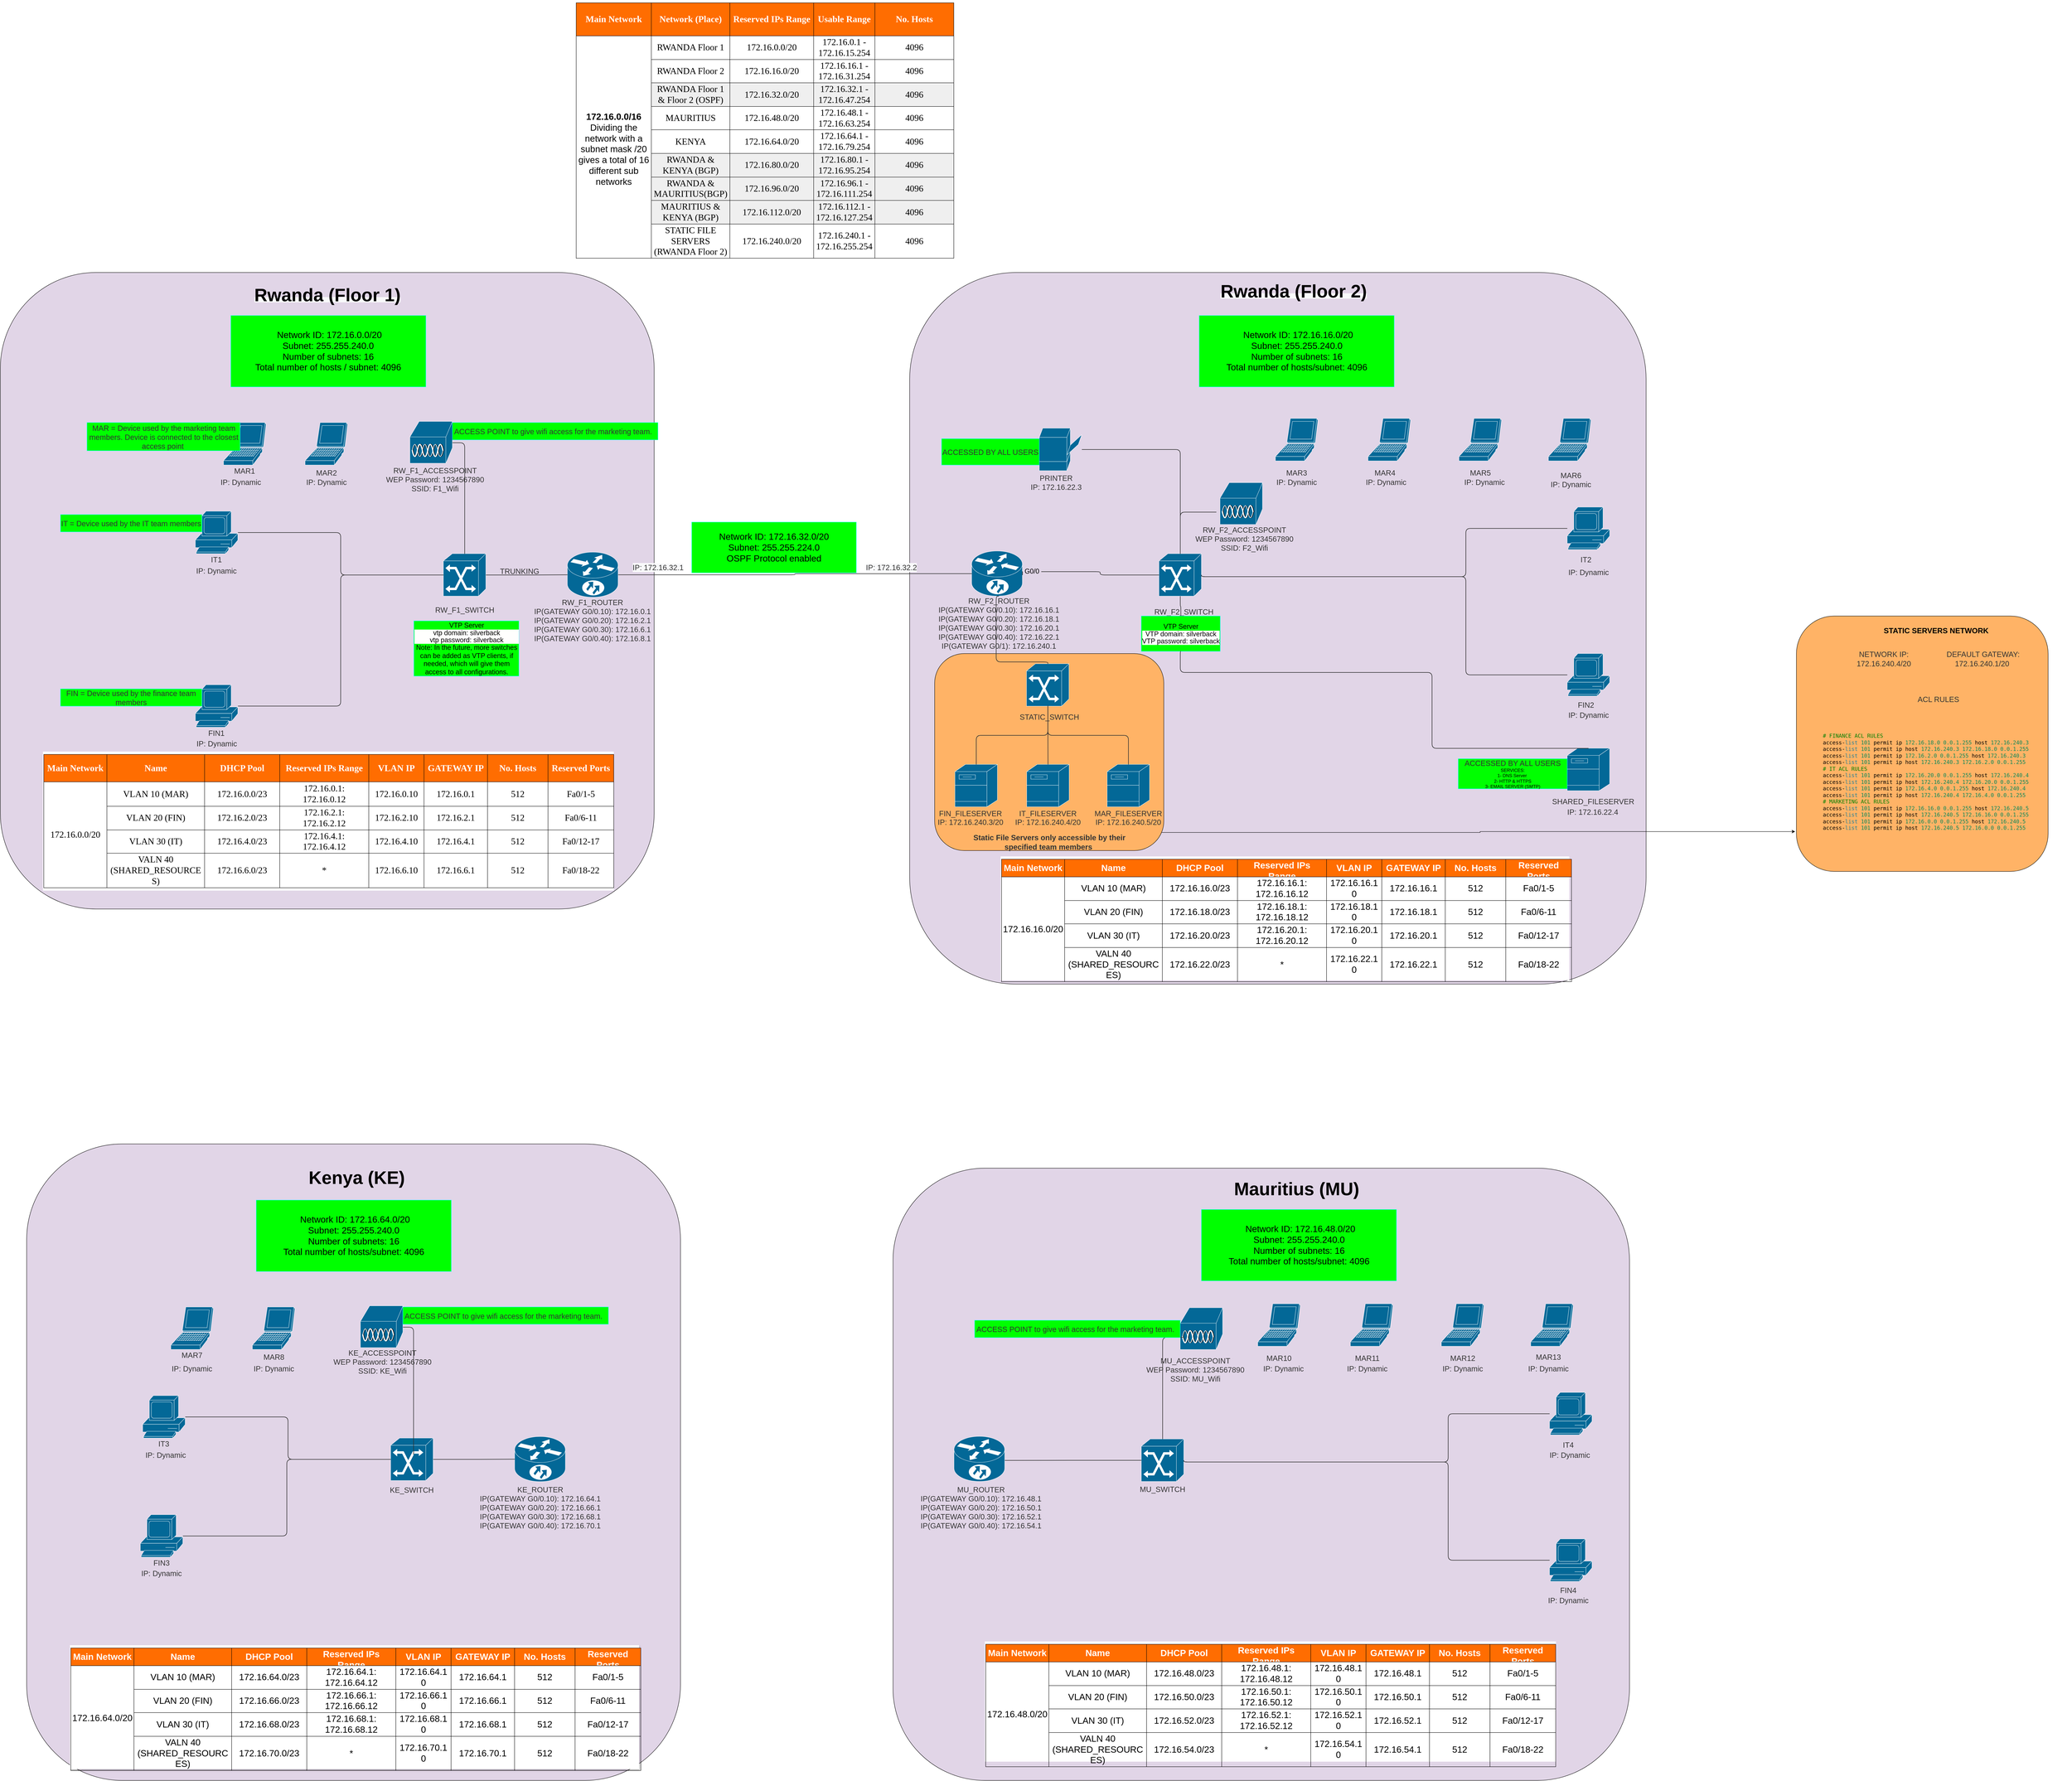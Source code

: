 <mxfile version="14.6.10" type="github">
  <diagram id="F6DAeWz7Sgy3D3tQku0R" name="Page-1">
    <mxGraphModel dx="8350" dy="4968" grid="1" gridSize="10" guides="1" tooltips="1" connect="1" arrows="1" fold="1" page="1" pageScale="1" pageWidth="850" pageHeight="1100" math="0" shadow="0">
      <root>
        <mxCell id="0" />
        <mxCell id="1" parent="0" />
        <mxCell id="8ed9XIQWzC79c0tnmQ3P-111" value="" style="rounded=1;whiteSpace=wrap;html=1;fillColor=#E1D5E7;" parent="1" vertex="1">
          <mxGeometry x="2070" y="185.5" width="1960" height="1894.5" as="geometry" />
        </mxCell>
        <mxCell id="F5loNVorTPceMhKPXW-f-25" value="" style="rounded=1;whiteSpace=wrap;html=1;fillColor=#FFB366;strokeColor=#000000;" parent="1" vertex="1">
          <mxGeometry x="2136.5" y="1200" width="610" height="524.5" as="geometry" />
        </mxCell>
        <mxCell id="8FbjyJ6miXhpgHFF32x5-6" value="" style="rounded=1;whiteSpace=wrap;html=1;fillColor=#E1D5E7;" parent="1" vertex="1">
          <mxGeometry x="-280" y="2505.5" width="1740" height="1694.5" as="geometry" />
        </mxCell>
        <mxCell id="Usrpdzci2_s5Gbklsa-7-121" value="" style="rounded=1;whiteSpace=wrap;html=1;fillColor=#E1D5E7;" parent="1" vertex="1">
          <mxGeometry x="2025.75" y="2570" width="1960" height="1630" as="geometry" />
        </mxCell>
        <mxCell id="8ed9XIQWzC79c0tnmQ3P-4" value="" style="rounded=1;whiteSpace=wrap;html=1;fillColor=#E1D5E7;" parent="1" vertex="1">
          <mxGeometry x="-350" y="185.5" width="1740" height="1694.5" as="geometry" />
        </mxCell>
        <UserObject label="FIN1" lucidchartObjectId="Bl0vFL-O7cU~" id="R9czVkcFzlXqYHZKievn-2">
          <mxCell style="html=1;overflow=block;blockSpacing=1;whiteSpace=wrap;strokeColor=none;fillColor=none;whiteSpace=wrap;fontSize=20;fontColor=#333333;align=center;spacing=0;strokeWidth=1.5;" parent="1" vertex="1">
            <mxGeometry x="135" y="1388" width="180" height="45" as="geometry" />
          </mxCell>
        </UserObject>
        <UserObject label="IT1" lucidchartObjectId="ol0vLUUZqzfP" id="R9czVkcFzlXqYHZKievn-3">
          <mxCell style="html=1;overflow=block;blockSpacing=1;whiteSpace=wrap;strokeColor=none;fillColor=none;whiteSpace=wrap;fontSize=20;fontColor=#333333;align=center;spacing=0;strokeWidth=1.5;" parent="1" vertex="1">
            <mxGeometry x="135" y="926" width="180" height="45" as="geometry" />
          </mxCell>
        </UserObject>
        <UserObject label="" lucidchartObjectId="_8ZvhjMvUJTv" id="R9czVkcFzlXqYHZKievn-4">
          <mxCell style="html=1;overflow=block;blockSpacing=1;whiteSpace=wrap;shape=mxgraph.cisco.routers.10700;verticalLabelPosition=bottom;verticalAlign=top;fillColor=#036897;strokeColor=#ffffff;whiteSpace=wrap;fontSize=13;align=center;spacing=0;strokeOpacity=100;fillOpacity=100;rounded=1;absoluteArcSize=1;arcSize=12;strokeWidth=0.8;" parent="1" vertex="1">
            <mxGeometry x="2235" y="927" width="135" height="120" as="geometry" />
          </mxCell>
        </UserObject>
        <UserObject label="" lucidchartObjectId="89ZvpVBgJGPB" id="R9czVkcFzlXqYHZKievn-7">
          <mxCell style="html=1;overflow=block;blockSpacing=1;whiteSpace=wrap;shape=mxgraph.cisco.computers_and_peripherals.laptop;verticalLabelPosition=bottom;verticalAlign=top;fillColor=#036897;strokeColor=#ffffff;whiteSpace=wrap;fontSize=13;align=center;spacing=0;strokeOpacity=100;fillOpacity=100;rounded=1;absoluteArcSize=1;arcSize=12;strokeWidth=0.8;" parent="1" vertex="1">
            <mxGeometry x="3043.5" y="574" width="113" height="113" as="geometry" />
          </mxCell>
        </UserObject>
        <UserObject label="" lucidchartObjectId="~9ZvYd.EeY0J" id="R9czVkcFzlXqYHZKievn-8">
          <mxCell style="html=1;overflow=block;blockSpacing=1;whiteSpace=wrap;shape=mxgraph.cisco.computers_and_peripherals.pc;verticalLabelPosition=bottom;verticalAlign=top;fillColor=#036897;strokeColor=#ffffff;whiteSpace=wrap;fontSize=13;align=center;spacing=0;strokeOpacity=100;fillOpacity=100;rounded=1;absoluteArcSize=1;arcSize=12;strokeWidth=0.8;" parent="1" vertex="1">
            <mxGeometry x="3820" y="810" width="113" height="113" as="geometry" />
          </mxCell>
        </UserObject>
        <UserObject label="" lucidchartObjectId="f-ZvLuABTvgu" id="R9czVkcFzlXqYHZKievn-9">
          <mxCell style="html=1;overflow=block;blockSpacing=1;whiteSpace=wrap;shape=mxgraph.cisco.computers_and_peripherals.printer;verticalLabelPosition=bottom;verticalAlign=top;fillColor=#036897;strokeColor=#ffffff;whiteSpace=wrap;fontSize=13;align=center;spacing=0;strokeOpacity=100;fillOpacity=100;rounded=1;absoluteArcSize=1;arcSize=12;strokeWidth=0.8;" parent="1" vertex="1">
            <mxGeometry x="2415" y="600" width="113" height="113" as="geometry" />
          </mxCell>
        </UserObject>
        <UserObject label="" lucidchartObjectId="a.Zv_2SgJKij" id="R9czVkcFzlXqYHZKievn-10">
          <mxCell style="html=1;overflow=block;blockSpacing=1;whiteSpace=wrap;shape=mxgraph.cisco.misc.access_point;verticalLabelPosition=bottom;verticalAlign=top;fillColor=#036897;strokeColor=#ffffff;whiteSpace=wrap;fontSize=13;align=center;spacing=0;strokeOpacity=100;fillOpacity=100;rounded=1;absoluteArcSize=1;arcSize=12;strokeWidth=0.8;" parent="1" vertex="1">
            <mxGeometry x="2896" y="745" width="113" height="113" as="geometry" />
          </mxCell>
        </UserObject>
        <UserObject label="" lucidchartObjectId="~.Zv7e6CAJx0" id="R9czVkcFzlXqYHZKievn-11">
          <mxCell style="html=1;overflow=block;blockSpacing=1;whiteSpace=wrap;shape=mxgraph.cisco.switches.atm_switch;verticalLabelPosition=bottom;verticalAlign=top;fillColor=#036897;strokeColor=#ffffff;whiteSpace=wrap;fontSize=13;align=center;spacing=0;strokeOpacity=100;fillOpacity=100;rounded=1;absoluteArcSize=1;arcSize=12;strokeWidth=0.8;" parent="1" vertex="1">
            <mxGeometry x="2733.5" y="934" width="113" height="113" as="geometry" />
          </mxCell>
        </UserObject>
        <UserObject label="" lucidchartObjectId="x~ZvL6rs3xKG" id="R9czVkcFzlXqYHZKievn-12">
          <mxCell style="html=1;overflow=block;blockSpacing=1;whiteSpace=wrap;shape=mxgraph.cisco.computers_and_peripherals.laptop;verticalLabelPosition=bottom;verticalAlign=top;fillColor=#036897;strokeColor=#ffffff;whiteSpace=wrap;fontSize=13;align=center;spacing=0;strokeOpacity=100;fillOpacity=100;rounded=1;absoluteArcSize=1;arcSize=12;strokeWidth=0.8;" parent="1" vertex="1">
            <mxGeometry x="3290" y="574" width="113" height="113" as="geometry" />
          </mxCell>
        </UserObject>
        <UserObject label="" lucidchartObjectId="x~Zv2IZ7_6Cm" id="R9czVkcFzlXqYHZKievn-13">
          <mxCell style="html=1;overflow=block;blockSpacing=1;whiteSpace=wrap;shape=mxgraph.cisco.computers_and_peripherals.laptop;verticalLabelPosition=bottom;verticalAlign=top;fillColor=#036897;strokeColor=#ffffff;whiteSpace=wrap;fontSize=13;align=center;spacing=0;strokeOpacity=100;fillOpacity=100;rounded=1;absoluteArcSize=1;arcSize=12;strokeWidth=0.8;" parent="1" vertex="1">
            <mxGeometry x="3532" y="574" width="113" height="113" as="geometry" />
          </mxCell>
        </UserObject>
        <UserObject label="" lucidchartObjectId="x~Zvemf0cMRI" id="R9czVkcFzlXqYHZKievn-14">
          <mxCell style="html=1;overflow=block;blockSpacing=1;whiteSpace=wrap;shape=mxgraph.cisco.computers_and_peripherals.laptop;verticalLabelPosition=bottom;verticalAlign=top;fillColor=#036897;strokeColor=#ffffff;whiteSpace=wrap;fontSize=13;align=center;spacing=0;strokeOpacity=100;fillOpacity=100;rounded=1;absoluteArcSize=1;arcSize=12;strokeWidth=0.8;" parent="1" vertex="1">
            <mxGeometry x="3770" y="574" width="113" height="113" as="geometry" />
          </mxCell>
        </UserObject>
        <UserObject label="" lucidchartObjectId="S~ZvKRJLcm~9" id="R9czVkcFzlXqYHZKievn-15">
          <mxCell style="html=1;overflow=block;blockSpacing=1;whiteSpace=wrap;shape=mxgraph.cisco.computers_and_peripherals.pc;verticalLabelPosition=bottom;verticalAlign=top;fillColor=#036897;strokeColor=#ffffff;whiteSpace=wrap;fontSize=13;align=center;spacing=0;strokeOpacity=100;fillOpacity=100;rounded=1;absoluteArcSize=1;arcSize=12;strokeWidth=0.8;" parent="1" vertex="1">
            <mxGeometry x="3820" y="1200" width="113" height="113" as="geometry" />
          </mxCell>
        </UserObject>
        <UserObject label="" lucidchartObjectId="8~Zv.3Twcq66" id="R9czVkcFzlXqYHZKievn-16">
          <mxCell style="html=1;overflow=block;blockSpacing=1;whiteSpace=wrap;shape=mxgraph.cisco.servers.fileserver;verticalLabelPosition=bottom;verticalAlign=top;fillColor=#036897;strokeColor=#ffffff;whiteSpace=wrap;fontSize=13;align=center;spacing=0;strokeOpacity=100;fillOpacity=100;rounded=1;absoluteArcSize=1;arcSize=12;strokeWidth=0.8;" parent="1" vertex="1">
            <mxGeometry x="3820" y="1452" width="113" height="113" as="geometry" />
          </mxCell>
        </UserObject>
        <UserObject label="" lucidchartObjectId="Fa0vUqzTXVAy" id="R9czVkcFzlXqYHZKievn-18">
          <mxCell style="html=1;overflow=block;blockSpacing=1;whiteSpace=wrap;shape=mxgraph.cisco.routers.10700;verticalLabelPosition=bottom;verticalAlign=top;fillColor=#036897;strokeColor=#ffffff;whiteSpace=wrap;fontSize=13;align=center;spacing=0;strokeOpacity=100;fillOpacity=100;rounded=1;absoluteArcSize=1;arcSize=12;strokeWidth=0.8;" parent="1" vertex="1">
            <mxGeometry x="1159" y="930" width="135" height="120" as="geometry" />
          </mxCell>
        </UserObject>
        <UserObject label="" lucidchartObjectId="Fa0v1.z5N2Bv" id="R9czVkcFzlXqYHZKievn-19">
          <mxCell style="html=1;overflow=block;blockSpacing=1;whiteSpace=wrap;shape=mxgraph.cisco.computers_and_peripherals.pc;verticalLabelPosition=bottom;verticalAlign=top;fillColor=#036897;strokeColor=#ffffff;whiteSpace=wrap;fontSize=13;align=center;spacing=0;strokeOpacity=100;fillOpacity=100;rounded=1;absoluteArcSize=1;arcSize=12;strokeWidth=0.8;" parent="1" vertex="1">
            <mxGeometry x="169" y="821" width="113" height="113" as="geometry" />
          </mxCell>
        </UserObject>
        <UserObject label="" lucidchartObjectId="Fa0vgUvyg4_N" id="R9czVkcFzlXqYHZKievn-20">
          <mxCell style="html=1;overflow=block;blockSpacing=1;whiteSpace=wrap;shape=mxgraph.cisco.misc.access_point;verticalLabelPosition=bottom;verticalAlign=top;fillColor=#036897;strokeColor=#ffffff;whiteSpace=wrap;fontSize=13;align=center;spacing=0;strokeOpacity=100;fillOpacity=100;rounded=1;absoluteArcSize=1;arcSize=12;strokeWidth=0.8;" parent="1" vertex="1">
            <mxGeometry x="740" y="582" width="113" height="113" as="geometry" />
          </mxCell>
        </UserObject>
        <UserObject label="" lucidchartObjectId="Fa0vYTzkJ_Io" id="R9czVkcFzlXqYHZKievn-21">
          <mxCell style="html=1;overflow=block;blockSpacing=1;whiteSpace=wrap;shape=mxgraph.cisco.switches.atm_switch;verticalLabelPosition=bottom;verticalAlign=top;fillColor=#036897;strokeColor=#ffffff;whiteSpace=wrap;fontSize=13;align=center;spacing=0;strokeOpacity=100;fillOpacity=100;rounded=1;absoluteArcSize=1;arcSize=12;strokeWidth=0.8;" parent="1" vertex="1">
            <mxGeometry x="829" y="934" width="113" height="113" as="geometry" />
          </mxCell>
        </UserObject>
        <UserObject label="" lucidchartObjectId="Fa0vYPe0pVfK" id="R9czVkcFzlXqYHZKievn-22">
          <mxCell style="html=1;overflow=block;blockSpacing=1;whiteSpace=wrap;shape=mxgraph.cisco.computers_and_peripherals.laptop;verticalLabelPosition=bottom;verticalAlign=top;fillColor=#036897;strokeColor=#ffffff;whiteSpace=wrap;fontSize=13;align=center;spacing=0;strokeOpacity=100;fillOpacity=100;rounded=1;absoluteArcSize=1;arcSize=12;strokeWidth=0.8;" parent="1" vertex="1">
            <mxGeometry x="244" y="585" width="113" height="113" as="geometry" />
          </mxCell>
        </UserObject>
        <UserObject label="" lucidchartObjectId="Fa0v2TP8G.dA" id="R9czVkcFzlXqYHZKievn-23">
          <mxCell style="html=1;overflow=block;blockSpacing=1;whiteSpace=wrap;shape=mxgraph.cisco.computers_and_peripherals.laptop;verticalLabelPosition=bottom;verticalAlign=top;fillColor=#036897;strokeColor=#ffffff;whiteSpace=wrap;fontSize=13;align=center;spacing=0;strokeOpacity=100;fillOpacity=100;rounded=1;absoluteArcSize=1;arcSize=12;strokeWidth=0.8;" parent="1" vertex="1">
            <mxGeometry x="461" y="585" width="113" height="113" as="geometry" />
          </mxCell>
        </UserObject>
        <UserObject label="" lucidchartObjectId="Fa0vRumDxt9f" id="R9czVkcFzlXqYHZKievn-24">
          <mxCell style="html=1;overflow=block;blockSpacing=1;whiteSpace=wrap;shape=mxgraph.cisco.computers_and_peripherals.pc;verticalLabelPosition=bottom;verticalAlign=top;fillColor=#036897;strokeColor=#ffffff;whiteSpace=wrap;fontSize=13;align=center;spacing=0;strokeOpacity=100;fillOpacity=100;rounded=1;absoluteArcSize=1;arcSize=12;strokeWidth=0.8;" parent="1" vertex="1">
            <mxGeometry x="169" y="1283" width="113" height="113" as="geometry" />
          </mxCell>
        </UserObject>
        <UserObject label="" lucidchartObjectId="rh0vMwOyCqXF" id="R9czVkcFzlXqYHZKievn-25">
          <mxCell style="html=1;jettySize=18;whiteSpace=wrap;overflow=block;blockSpacing=1;fontSize=13;strokeColor=#333333;strokeOpacity=100;strokeWidth=1.5;rounded=1;arcSize=24;edgeStyle=orthogonalEdgeStyle;startArrow=none;;endArrow=none;;exitX=1;exitY=0.5;exitPerimeter=0;entryX=0;entryY=0.5;entryPerimeter=0;" parent="1" source="R9czVkcFzlXqYHZKievn-19" target="R9czVkcFzlXqYHZKievn-21" edge="1">
            <mxGeometry width="100" height="100" relative="1" as="geometry">
              <Array as="points" />
            </mxGeometry>
          </mxCell>
        </UserObject>
        <UserObject label="" lucidchartObjectId="Th0v7P4lw3sR" id="R9czVkcFzlXqYHZKievn-26">
          <mxCell style="html=1;jettySize=18;whiteSpace=wrap;overflow=block;blockSpacing=1;fontSize=13;strokeColor=#333333;strokeOpacity=100;strokeWidth=1.5;rounded=1;arcSize=24;edgeStyle=orthogonalEdgeStyle;startArrow=none;;endArrow=none;;exitX=1;exitY=0.5;exitPerimeter=0;entryX=0;entryY=0.5;entryPerimeter=0;" parent="1" source="R9czVkcFzlXqYHZKievn-24" target="R9czVkcFzlXqYHZKievn-21" edge="1">
            <mxGeometry width="100" height="100" relative="1" as="geometry">
              <Array as="points" />
            </mxGeometry>
          </mxCell>
        </UserObject>
        <UserObject label="" lucidchartObjectId="Xh0vCYX2FiF2" id="R9czVkcFzlXqYHZKievn-27">
          <mxCell style="html=1;jettySize=18;whiteSpace=wrap;overflow=block;blockSpacing=1;fontSize=13;strokeColor=#333333;strokeOpacity=100;strokeWidth=1.5;rounded=1;arcSize=24;edgeStyle=orthogonalEdgeStyle;startArrow=none;;endArrow=none;;exitX=1;exitY=0.5;exitPerimeter=0;entryX=0;entryY=0.5;entryPerimeter=0;" parent="1" source="R9czVkcFzlXqYHZKievn-21" target="R9czVkcFzlXqYHZKievn-18" edge="1">
            <mxGeometry width="100" height="100" relative="1" as="geometry">
              <Array as="points" />
            </mxGeometry>
          </mxCell>
        </UserObject>
        <UserObject label="" lucidchartObjectId="2h0vWvxrwZ5h" id="R9czVkcFzlXqYHZKievn-28">
          <mxCell style="html=1;jettySize=18;whiteSpace=wrap;overflow=block;blockSpacing=1;fontSize=13;strokeColor=#333333;strokeOpacity=100;strokeWidth=1.5;rounded=1;arcSize=24;edgeStyle=orthogonalEdgeStyle;startArrow=none;;endArrow=none;;exitX=0;exitY=0.5;exitPerimeter=0;entryX=1;entryY=0.531;entryPerimeter=0;" parent="1" source="F5loNVorTPceMhKPXW-f-4" target="R9czVkcFzlXqYHZKievn-4" edge="1">
            <mxGeometry width="100" height="100" relative="1" as="geometry">
              <Array as="points" />
            </mxGeometry>
          </mxCell>
        </UserObject>
        <UserObject label="" lucidchartObjectId="6h0vMV6uCs31" id="R9czVkcFzlXqYHZKievn-29">
          <mxCell style="html=1;jettySize=18;whiteSpace=wrap;overflow=block;blockSpacing=1;fontSize=13;strokeColor=#333333;strokeOpacity=100;strokeWidth=1.5;rounded=1;arcSize=24;edgeStyle=orthogonalEdgeStyle;startArrow=none;;endArrow=none;;exitX=0;exitY=0.5;exitPerimeter=0;entryX=1;entryY=0.5;entryPerimeter=0;" parent="1" source="R9czVkcFzlXqYHZKievn-8" target="R9czVkcFzlXqYHZKievn-11" edge="1">
            <mxGeometry width="100" height="100" relative="1" as="geometry">
              <Array as="points">
                <mxPoint x="3550" y="867" />
                <mxPoint x="3550" y="995" />
              </Array>
            </mxGeometry>
          </mxCell>
        </UserObject>
        <UserObject label="" lucidchartObjectId="_h0vM~qiI7aD" id="R9czVkcFzlXqYHZKievn-30">
          <mxCell style="html=1;jettySize=18;whiteSpace=wrap;overflow=block;blockSpacing=1;fontSize=13;strokeColor=#333333;strokeOpacity=100;strokeWidth=1.5;rounded=1;arcSize=24;edgeStyle=orthogonalEdgeStyle;startArrow=none;;endArrow=none;;exitX=0;exitY=0.5;exitPerimeter=0;entryX=1;entryY=0.5;entryPerimeter=0;" parent="1" source="R9czVkcFzlXqYHZKievn-15" target="R9czVkcFzlXqYHZKievn-11" edge="1">
            <mxGeometry width="100" height="100" relative="1" as="geometry">
              <Array as="points">
                <mxPoint x="3550" y="1257" />
                <mxPoint x="3550" y="995" />
              </Array>
            </mxGeometry>
          </mxCell>
        </UserObject>
        <UserObject label="" lucidchartObjectId="5i0v0-UYV.H8" id="R9czVkcFzlXqYHZKievn-31">
          <mxCell style="html=1;jettySize=18;whiteSpace=wrap;overflow=block;blockSpacing=1;fontSize=13;strokeColor=#333333;strokeOpacity=100;strokeWidth=1.5;rounded=1;arcSize=24;edgeStyle=orthogonalEdgeStyle;startArrow=none;;endArrow=none;;exitX=0.5;exitY=0;exitPerimeter=0;entryX=0.5;entryY=1;entryPerimeter=0;" parent="1" source="R9czVkcFzlXqYHZKievn-69" target="R9czVkcFzlXqYHZKievn-11" edge="1">
            <mxGeometry width="100" height="100" relative="1" as="geometry">
              <Array as="points" />
            </mxGeometry>
          </mxCell>
        </UserObject>
        <UserObject label="IT2" lucidchartObjectId="Yl0vp-xNKka2" id="R9czVkcFzlXqYHZKievn-35">
          <mxCell style="html=1;overflow=block;blockSpacing=1;whiteSpace=wrap;strokeColor=none;fillColor=none;whiteSpace=wrap;fontSize=20;fontColor=#333333;align=center;spacing=0;strokeWidth=1.5;" parent="1" vertex="1">
            <mxGeometry x="3780" y="926" width="180" height="45" as="geometry" />
          </mxCell>
        </UserObject>
        <UserObject label="FIN2" lucidchartObjectId="Yl0vR3A6k4xC" id="R9czVkcFzlXqYHZKievn-36">
          <mxCell style="html=1;overflow=block;blockSpacing=1;whiteSpace=wrap;strokeColor=none;fillColor=none;whiteSpace=wrap;fontSize=20;fontColor=#333333;align=center;spacing=0;strokeWidth=1.5;" parent="1" vertex="1">
            <mxGeometry x="3780" y="1313" width="180" height="45" as="geometry" />
          </mxCell>
        </UserObject>
        <UserObject label="RW_F2_ROUTER&lt;br&gt;IP(GATEWAY G0/0.10): 172.16.16.1&lt;br&gt;IP(GATEWAY G0/0.20): 172.16.18.1&lt;br&gt;IP(GATEWAY G0/0.30): 172.16.20.1&lt;br&gt;IP(GATEWAY G0/0.40): 172.16.22.1&lt;br&gt;IP(GATEWAY G0/1): 172.16.240.1" lucidchartObjectId="om0v5oPt-WHp" id="R9czVkcFzlXqYHZKievn-37">
          <mxCell style="html=1;overflow=block;blockSpacing=1;whiteSpace=wrap;strokeColor=none;fillColor=none;whiteSpace=wrap;fontSize=20;fontColor=#333333;align=center;spacing=0;strokeWidth=1.5;" parent="1" vertex="1">
            <mxGeometry x="2025.75" y="1047" width="562.5" height="45" as="geometry" />
          </mxCell>
        </UserObject>
        <UserObject label="RW_F1_ROUTER&lt;br&gt;IP(GATEWAY G0/0.10): 172.16.0.1&lt;br&gt;IP(GATEWAY G0/0.20): 172.16.2.1&lt;br&gt;IP(GATEWAY G0/0.30): 172.16.6.1&lt;br&gt;IP(GATEWAY G0/0.40): 172.16.8.1" lucidchartObjectId="Am0vesmMUWY~" id="R9czVkcFzlXqYHZKievn-38">
          <mxCell style="html=1;overflow=block;blockSpacing=1;whiteSpace=wrap;strokeColor=none;fillColor=none;whiteSpace=wrap;fontSize=20;fontColor=#333333;align=center;spacing=0;strokeWidth=1.5;" parent="1" vertex="1">
            <mxGeometry x="1031.38" y="1051" width="390.25" height="110" as="geometry" />
          </mxCell>
        </UserObject>
        <UserObject label="MAR1" lucidchartObjectId="Dn0viB4DWLMl" id="R9czVkcFzlXqYHZKievn-39">
          <mxCell style="html=1;overflow=block;blockSpacing=1;whiteSpace=wrap;strokeColor=none;fillColor=none;whiteSpace=wrap;fontSize=20;fontColor=#333333;align=center;spacing=0;strokeWidth=1.5;" parent="1" vertex="1">
            <mxGeometry x="210" y="690" width="180" height="45" as="geometry" />
          </mxCell>
        </UserObject>
        <UserObject label="MAR2" lucidchartObjectId="Zn0vEOYEDHU~" id="R9czVkcFzlXqYHZKievn-40">
          <mxCell style="html=1;overflow=block;blockSpacing=1;whiteSpace=wrap;strokeColor=none;fillColor=none;whiteSpace=wrap;fontSize=20;fontColor=#333333;align=center;spacing=0;strokeWidth=1.5;" parent="1" vertex="1">
            <mxGeometry x="428.25" y="695" width="180" height="45" as="geometry" />
          </mxCell>
        </UserObject>
        <UserObject label="RW_F1_ACCESSPOINT&lt;br&gt;WEP Password:&amp;nbsp;1234567890&lt;br&gt;SSID:&amp;nbsp;F1_Wifi" lucidchartObjectId=".n0v6r6qx0r2" id="R9czVkcFzlXqYHZKievn-41">
          <mxCell style="html=1;overflow=block;blockSpacing=1;whiteSpace=wrap;strokeColor=none;fillColor=none;whiteSpace=wrap;fontSize=20;fontColor=#333333;align=center;spacing=0;strokeWidth=1.5;" parent="1" vertex="1">
            <mxGeometry x="672" y="700" width="270" height="45" as="geometry" />
          </mxCell>
        </UserObject>
        <UserObject label="RW_F1_SWITCH" lucidchartObjectId="to0vsYJvOKUJ" id="R9czVkcFzlXqYHZKievn-42">
          <mxCell style="html=1;overflow=block;blockSpacing=1;whiteSpace=wrap;strokeColor=none;fillColor=none;whiteSpace=wrap;fontSize=20;fontColor=#333333;align=center;spacing=0;strokeWidth=1.5;" parent="1" vertex="1">
            <mxGeometry x="795.5" y="1060" width="180" height="45" as="geometry" />
          </mxCell>
        </UserObject>
        <UserObject label="PRINTER&lt;br&gt;IP: 172.16.22.3" lucidchartObjectId="Qo0vA_yhYyZS" id="R9czVkcFzlXqYHZKievn-44">
          <mxCell style="html=1;overflow=block;blockSpacing=1;whiteSpace=wrap;strokeColor=none;fillColor=none;whiteSpace=wrap;fontSize=20;fontColor=#333333;align=center;spacing=0;strokeWidth=1.5;" parent="1" vertex="1">
            <mxGeometry x="2370" y="720" width="180" height="45" as="geometry" />
          </mxCell>
        </UserObject>
        <UserObject label="SHARED_FILESERVER" lucidchartObjectId="Ip0v6euqEYLq" id="R9czVkcFzlXqYHZKievn-48">
          <mxCell style="html=1;overflow=block;blockSpacing=1;whiteSpace=wrap;strokeColor=none;fillColor=none;whiteSpace=wrap;fontSize=20;fontColor=#333333;align=center;spacing=0;strokeWidth=1.5;" parent="1" vertex="1">
            <mxGeometry x="3780" y="1570" width="180" height="45" as="geometry" />
          </mxCell>
        </UserObject>
        <UserObject label="RW_F2_ACCESSPOINT&lt;br&gt;WEP Password:&amp;nbsp;1234567890&lt;br&gt;SSID:&amp;nbsp;F2_Wifi" lucidchartObjectId="aq0vyQOjYn.D" id="R9czVkcFzlXqYHZKievn-49">
          <mxCell style="html=1;overflow=block;blockSpacing=1;whiteSpace=wrap;strokeColor=none;fillColor=none;whiteSpace=wrap;fontSize=20;fontColor=#333333;align=center;spacing=0;strokeWidth=1.5;" parent="1" vertex="1">
            <mxGeometry x="2820" y="858" width="281.75" height="45" as="geometry" />
          </mxCell>
        </UserObject>
        <UserObject label="MAR3" lucidchartObjectId="_q0vCnCS0Tuj" id="R9czVkcFzlXqYHZKievn-50">
          <mxCell style="html=1;overflow=block;blockSpacing=1;whiteSpace=wrap;strokeColor=none;fillColor=none;whiteSpace=wrap;fontSize=20;fontColor=#333333;align=center;spacing=0;strokeWidth=1.5;" parent="1" vertex="1">
            <mxGeometry x="3010" y="695" width="180" height="45" as="geometry" />
          </mxCell>
        </UserObject>
        <UserObject label="MAR4" lucidchartObjectId="gr0vdpOrhEN0" id="R9czVkcFzlXqYHZKievn-51">
          <mxCell style="html=1;overflow=block;blockSpacing=1;whiteSpace=wrap;strokeColor=none;fillColor=none;whiteSpace=wrap;fontSize=20;fontColor=#333333;align=center;spacing=0;strokeWidth=1.5;" parent="1" vertex="1">
            <mxGeometry x="3245" y="695" width="180" height="45" as="geometry" />
          </mxCell>
        </UserObject>
        <UserObject label="MAR5" lucidchartObjectId="Br0vibU3P18z" id="R9czVkcFzlXqYHZKievn-52">
          <mxCell style="html=1;overflow=block;blockSpacing=1;whiteSpace=wrap;strokeColor=none;fillColor=none;whiteSpace=wrap;fontSize=20;fontColor=#333333;align=center;spacing=0;strokeWidth=1.5;" parent="1" vertex="1">
            <mxGeometry x="3498.5" y="695" width="180" height="45" as="geometry" />
          </mxCell>
        </UserObject>
        <UserObject label="" lucidchartObjectId="fs0v6GgkeF_j" id="R9czVkcFzlXqYHZKievn-54">
          <mxCell style="html=1;jettySize=18;whiteSpace=wrap;overflow=block;blockSpacing=1;fontSize=13;strokeColor=#333333;strokeOpacity=100;strokeWidth=1.5;rounded=1;arcSize=24;edgeStyle=orthogonalEdgeStyle;startArrow=none;;endArrow=none;;exitX=1;exitY=0.5;exitPerimeter=0;entryX=0;entryY=0.5;entryPerimeter=0;" parent="1" source="R9czVkcFzlXqYHZKievn-18" target="R9czVkcFzlXqYHZKievn-4" edge="1">
            <mxGeometry width="100" height="100" relative="1" as="geometry">
              <Array as="points" />
            </mxGeometry>
          </mxCell>
        </UserObject>
        <mxCell id="R9czVkcFzlXqYHZKievn-55" value="&lt;span style=&quot;color: rgb(51 , 51 , 51) ; font-size: 20px ; background-color: rgb(248 , 249 , 250)&quot;&gt;IP: 172.16.32.1&lt;/span&gt;" style="edgeLabel;html=1;align=center;verticalAlign=middle;resizable=0;points=[];" parent="R9czVkcFzlXqYHZKievn-54" vertex="1" connectable="0">
          <mxGeometry x="-0.657" y="-22" relative="1" as="geometry">
            <mxPoint x="-56" y="-42" as="offset" />
          </mxGeometry>
        </mxCell>
        <mxCell id="R9czVkcFzlXqYHZKievn-56" value="&lt;span style=&quot;color: rgb(51 , 51 , 51) ; font-size: 20px ; background-color: rgb(248 , 249 , 250)&quot;&gt;IP: 172.16.32.2&lt;/span&gt;" style="edgeLabel;html=1;align=center;verticalAlign=middle;resizable=0;points=[];" parent="R9czVkcFzlXqYHZKievn-54" vertex="1" connectable="0">
          <mxGeometry x="0.77" y="-16" relative="1" as="geometry">
            <mxPoint x="-106" y="-33" as="offset" />
          </mxGeometry>
        </mxCell>
        <mxCell id="R9czVkcFzlXqYHZKievn-57" value="&lt;font style=&quot;font-size: 48px&quot;&gt;&lt;br&gt;&lt;/font&gt;" style="text;html=1;align=center;verticalAlign=middle;resizable=0;points=[];autosize=1;" parent="1" vertex="1">
          <mxGeometry x="710" y="320" width="20" height="30" as="geometry" />
        </mxCell>
        <mxCell id="R9czVkcFzlXqYHZKievn-58" value="&lt;font style=&quot;font-size: 48px&quot;&gt;&lt;br&gt;&lt;/font&gt;" style="text;html=1;align=center;verticalAlign=middle;resizable=0;points=[];autosize=1;" parent="1" vertex="1">
          <mxGeometry x="2381" y="425.5" width="20" height="30" as="geometry" />
        </mxCell>
        <mxCell id="R9czVkcFzlXqYHZKievn-59" value="&lt;font style=&quot;font-size: 18px&quot;&gt;VTP Server&lt;br&gt;&lt;div style=&quot;background-color: rgb(255 , 255 , 254) ; line-height: 19px&quot;&gt;&lt;div&gt;vtp&amp;nbsp;domain: silverback&lt;/div&gt;&lt;div&gt;vtp&amp;nbsp;password: silverback&lt;/div&gt;&lt;/div&gt;Note: In the future, more switches can be added as VTP clients, if needed, which will give them access to all configurations.&lt;/font&gt;" style="whiteSpace=wrap;html=1;strokeColor=#00FFFF;fillColor=#00FF00;" parent="1" vertex="1">
          <mxGeometry x="750.5" y="1113" width="279.5" height="147" as="geometry" />
        </mxCell>
        <mxCell id="R9czVkcFzlXqYHZKievn-62" value="&lt;font&gt;&lt;font style=&quot;font-size: 24px&quot;&gt;&amp;nbsp;Network ID: 172.16.0.0/20&lt;br&gt;Subnet: 255.255.240.0&lt;br&gt;Number of subnets: 16&lt;br&gt;Total number of hosts / subnet: 4096&lt;/font&gt;&lt;br&gt;&lt;/font&gt;" style="whiteSpace=wrap;html=1;strokeColor=#00FFFF;fillColor=#00FF00;" parent="1" vertex="1">
          <mxGeometry x="263.38" y="300" width="519" height="190" as="geometry" />
        </mxCell>
        <mxCell id="R9czVkcFzlXqYHZKievn-65" value="&lt;font&gt;&lt;font style=&quot;font-size: 24px&quot;&gt;Network ID: 172.16.32.0/20&lt;br&gt;Subnet: 255.255.224.0&lt;br&gt;&lt;/font&gt;&lt;span style=&quot;font-size: 24px&quot;&gt;OSPF Protocol enabled&lt;/span&gt;&lt;br&gt;&lt;/font&gt;" style="whiteSpace=wrap;html=1;strokeColor=#00FFFF;fillColor=#00FF00;" parent="1" vertex="1">
          <mxGeometry x="1490" y="850" width="438" height="135" as="geometry" />
        </mxCell>
        <UserObject label="" lucidchartObjectId="Qj0vV6jSTBdh" id="R9czVkcFzlXqYHZKievn-66">
          <mxCell style="html=1;jettySize=18;whiteSpace=wrap;overflow=block;blockSpacing=1;fontSize=13;strokeColor=#333333;strokeOpacity=100;strokeWidth=1.5;rounded=1;arcSize=24;edgeStyle=orthogonalEdgeStyle;startArrow=none;;endArrow=none;;exitX=1;exitY=0.5;exitPerimeter=0;entryX=0.5;entryY=0;entryPerimeter=0;entryDx=0;entryDy=0;" parent="1" source="R9czVkcFzlXqYHZKievn-9" target="R9czVkcFzlXqYHZKievn-11" edge="1">
            <mxGeometry width="100" height="100" relative="1" as="geometry">
              <Array as="points" />
              <mxPoint x="2333" y="626.5" as="sourcePoint" />
              <mxPoint x="2471.5" y="938" as="targetPoint" />
            </mxGeometry>
          </mxCell>
        </UserObject>
        <UserObject label="" lucidchartObjectId="Qj0vV6jSTBdh" id="R9czVkcFzlXqYHZKievn-67">
          <mxCell style="html=1;jettySize=18;whiteSpace=wrap;overflow=block;blockSpacing=1;fontSize=13;strokeColor=#333333;strokeOpacity=100;strokeWidth=1.5;rounded=1;arcSize=24;edgeStyle=orthogonalEdgeStyle;startArrow=none;;endArrow=none;;exitX=-0.088;exitY=0.691;exitPerimeter=0;entryX=0.5;entryY=0;entryPerimeter=0;exitDx=0;exitDy=0;entryDx=0;entryDy=0;" parent="1" source="R9czVkcFzlXqYHZKievn-10" target="R9czVkcFzlXqYHZKievn-11" edge="1">
            <mxGeometry width="100" height="100" relative="1" as="geometry">
              <Array as="points" />
              <mxPoint x="2278" y="651.5" as="sourcePoint" />
              <mxPoint x="2490" y="884" as="targetPoint" />
            </mxGeometry>
          </mxCell>
        </UserObject>
        <UserObject label="" lucidchartObjectId="Qj0vV6jSTBdh" id="R9czVkcFzlXqYHZKievn-68">
          <mxCell style="html=1;jettySize=18;whiteSpace=wrap;overflow=block;blockSpacing=1;fontSize=13;strokeColor=#333333;strokeOpacity=100;strokeWidth=1.5;rounded=1;arcSize=24;edgeStyle=orthogonalEdgeStyle;startArrow=none;;endArrow=none;;exitX=1;exitY=0.5;exitDx=0;exitDy=0;exitPerimeter=0;" parent="1" source="R9czVkcFzlXqYHZKievn-20" target="R9czVkcFzlXqYHZKievn-21" edge="1">
            <mxGeometry width="100" height="100" relative="1" as="geometry">
              <Array as="points" />
              <mxPoint x="710" y="642" as="sourcePoint" />
              <mxPoint x="894" y="938" as="targetPoint" />
            </mxGeometry>
          </mxCell>
        </UserObject>
        <mxCell id="8ed9XIQWzC79c0tnmQ3P-5" value="&lt;span style=&quot;color: rgb(0 , 0 , 0) ; font-family: &amp;#34;helvetica&amp;#34; ; font-style: normal ; letter-spacing: normal ; text-indent: 0px ; text-transform: none ; word-spacing: 0px ; background-color: rgb(248 , 249 , 250) ; display: inline ; float: none&quot;&gt;&lt;font style=&quot;font-size: 48px&quot;&gt;&lt;b&gt;Rwanda (Floor 1)&lt;/b&gt;&lt;/font&gt;&lt;/span&gt;" style="text;whiteSpace=wrap;html=1;align=center;" parent="1" vertex="1">
          <mxGeometry x="297.5" y="210" width="445" height="80" as="geometry" />
        </mxCell>
        <mxCell id="8ed9XIQWzC79c0tnmQ3P-112" value="&lt;span style=&quot;color: rgb(0 , 0 , 0) ; font-family: &amp;#34;helvetica&amp;#34; ; font-style: normal ; letter-spacing: normal ; text-indent: 0px ; text-transform: none ; word-spacing: 0px ; background-color: rgb(248 , 249 , 250) ; display: inline ; float: none&quot;&gt;&lt;font style=&quot;font-size: 48px&quot;&gt;&lt;b&gt;Rwanda (Floor 2)&lt;/b&gt;&lt;/font&gt;&lt;/span&gt;" style="text;whiteSpace=wrap;html=1;align=center;" parent="1" vertex="1">
          <mxGeometry x="2846.5" y="200" width="490" height="80" as="geometry" />
        </mxCell>
        <UserObject label="FIN3" lucidchartObjectId="Bl0vFL-O7cU~" id="Usrpdzci2_s5Gbklsa-7-1">
          <mxCell style="html=1;overflow=block;blockSpacing=1;whiteSpace=wrap;strokeColor=none;fillColor=none;whiteSpace=wrap;fontSize=20;fontColor=#333333;align=center;spacing=0;strokeWidth=1.5;" parent="1" vertex="1">
            <mxGeometry x="-11.5" y="3597.5" width="180" height="45" as="geometry" />
          </mxCell>
        </UserObject>
        <UserObject label="IT3" lucidchartObjectId="ol0vLUUZqzfP" id="Usrpdzci2_s5Gbklsa-7-2">
          <mxCell style="html=1;overflow=block;blockSpacing=1;whiteSpace=wrap;strokeColor=none;fillColor=none;whiteSpace=wrap;fontSize=20;fontColor=#333333;align=center;spacing=0;strokeWidth=1.5;" parent="1" vertex="1">
            <mxGeometry x="-5.25" y="3280.5" width="180" height="45" as="geometry" />
          </mxCell>
        </UserObject>
        <UserObject label="" lucidchartObjectId="Fa0vUqzTXVAy" id="Usrpdzci2_s5Gbklsa-7-3">
          <mxCell style="html=1;overflow=block;blockSpacing=1;whiteSpace=wrap;shape=mxgraph.cisco.routers.10700;verticalLabelPosition=bottom;verticalAlign=top;fillColor=#036897;strokeColor=#ffffff;whiteSpace=wrap;fontSize=13;align=center;spacing=0;strokeOpacity=100;fillOpacity=100;rounded=1;absoluteArcSize=1;arcSize=12;strokeWidth=0.8;" parent="1" vertex="1">
            <mxGeometry x="1018.75" y="3284.5" width="135" height="120" as="geometry" />
          </mxCell>
        </UserObject>
        <UserObject label="" lucidchartObjectId="Fa0v1.z5N2Bv" id="Usrpdzci2_s5Gbklsa-7-4">
          <mxCell style="html=1;overflow=block;blockSpacing=1;whiteSpace=wrap;shape=mxgraph.cisco.computers_and_peripherals.pc;verticalLabelPosition=bottom;verticalAlign=top;fillColor=#036897;strokeColor=#ffffff;whiteSpace=wrap;fontSize=13;align=center;spacing=0;strokeOpacity=100;fillOpacity=100;rounded=1;absoluteArcSize=1;arcSize=12;strokeWidth=0.8;" parent="1" vertex="1">
            <mxGeometry x="28.75" y="3175.5" width="113" height="113" as="geometry" />
          </mxCell>
        </UserObject>
        <UserObject label="" lucidchartObjectId="Fa0vgUvyg4_N" id="Usrpdzci2_s5Gbklsa-7-5">
          <mxCell style="html=1;overflow=block;blockSpacing=1;whiteSpace=wrap;shape=mxgraph.cisco.misc.access_point;verticalLabelPosition=bottom;verticalAlign=top;fillColor=#036897;strokeColor=#ffffff;whiteSpace=wrap;fontSize=13;align=center;spacing=0;strokeOpacity=100;fillOpacity=100;rounded=1;absoluteArcSize=1;arcSize=12;strokeWidth=0.8;" parent="1" vertex="1">
            <mxGeometry x="608.25" y="2936.5" width="113" height="113" as="geometry" />
          </mxCell>
        </UserObject>
        <UserObject label="" lucidchartObjectId="Fa0vYTzkJ_Io" id="Usrpdzci2_s5Gbklsa-7-6">
          <mxCell style="html=1;overflow=block;blockSpacing=1;whiteSpace=wrap;shape=mxgraph.cisco.switches.atm_switch;verticalLabelPosition=bottom;verticalAlign=top;fillColor=#036897;strokeColor=#ffffff;whiteSpace=wrap;fontSize=13;align=center;spacing=0;strokeOpacity=100;fillOpacity=100;rounded=1;absoluteArcSize=1;arcSize=12;strokeWidth=0.8;" parent="1" vertex="1">
            <mxGeometry x="688.75" y="3288.5" width="113" height="113" as="geometry" />
          </mxCell>
        </UserObject>
        <UserObject label="" lucidchartObjectId="Fa0vYPe0pVfK" id="Usrpdzci2_s5Gbklsa-7-7">
          <mxCell style="html=1;overflow=block;blockSpacing=1;whiteSpace=wrap;shape=mxgraph.cisco.computers_and_peripherals.laptop;verticalLabelPosition=bottom;verticalAlign=top;fillColor=#036897;strokeColor=#ffffff;whiteSpace=wrap;fontSize=13;align=center;spacing=0;strokeOpacity=100;fillOpacity=100;rounded=1;absoluteArcSize=1;arcSize=12;strokeWidth=0.8;" parent="1" vertex="1">
            <mxGeometry x="103.75" y="2939.5" width="113" height="113" as="geometry" />
          </mxCell>
        </UserObject>
        <UserObject label="" lucidchartObjectId="Fa0v2TP8G.dA" id="Usrpdzci2_s5Gbklsa-7-8">
          <mxCell style="html=1;overflow=block;blockSpacing=1;whiteSpace=wrap;shape=mxgraph.cisco.computers_and_peripherals.laptop;verticalLabelPosition=bottom;verticalAlign=top;fillColor=#036897;strokeColor=#ffffff;whiteSpace=wrap;fontSize=13;align=center;spacing=0;strokeOpacity=100;fillOpacity=100;rounded=1;absoluteArcSize=1;arcSize=12;strokeWidth=0.8;" parent="1" vertex="1">
            <mxGeometry x="320.75" y="2939.5" width="113" height="113" as="geometry" />
          </mxCell>
        </UserObject>
        <UserObject label="" lucidchartObjectId="Fa0vRumDxt9f" id="Usrpdzci2_s5Gbklsa-7-9">
          <mxCell style="html=1;overflow=block;blockSpacing=1;whiteSpace=wrap;shape=mxgraph.cisco.computers_and_peripherals.pc;verticalLabelPosition=bottom;verticalAlign=top;fillColor=#036897;strokeColor=#ffffff;whiteSpace=wrap;fontSize=13;align=center;spacing=0;strokeOpacity=100;fillOpacity=100;rounded=1;absoluteArcSize=1;arcSize=12;strokeWidth=0.8;" parent="1" vertex="1">
            <mxGeometry x="22.5" y="3492.5" width="113" height="113" as="geometry" />
          </mxCell>
        </UserObject>
        <UserObject label="" lucidchartObjectId="rh0vMwOyCqXF" id="Usrpdzci2_s5Gbklsa-7-10">
          <mxCell style="html=1;jettySize=18;whiteSpace=wrap;overflow=block;blockSpacing=1;fontSize=13;strokeColor=#333333;strokeOpacity=100;strokeWidth=1.5;rounded=1;arcSize=24;edgeStyle=orthogonalEdgeStyle;startArrow=none;;endArrow=none;;exitX=1;exitY=0.5;exitPerimeter=0;entryX=0;entryY=0.5;entryPerimeter=0;" parent="1" source="Usrpdzci2_s5Gbklsa-7-4" target="Usrpdzci2_s5Gbklsa-7-6" edge="1">
            <mxGeometry width="100" height="100" relative="1" as="geometry">
              <Array as="points" />
            </mxGeometry>
          </mxCell>
        </UserObject>
        <UserObject label="" lucidchartObjectId="Th0v7P4lw3sR" id="Usrpdzci2_s5Gbklsa-7-11">
          <mxCell style="html=1;jettySize=18;whiteSpace=wrap;overflow=block;blockSpacing=1;fontSize=13;strokeColor=#333333;strokeOpacity=100;strokeWidth=1.5;rounded=1;arcSize=24;edgeStyle=orthogonalEdgeStyle;startArrow=none;;endArrow=none;;exitX=1;exitY=0.5;exitPerimeter=0;entryX=0;entryY=0.5;entryPerimeter=0;" parent="1" source="Usrpdzci2_s5Gbklsa-7-9" target="Usrpdzci2_s5Gbklsa-7-6" edge="1">
            <mxGeometry width="100" height="100" relative="1" as="geometry">
              <Array as="points" />
            </mxGeometry>
          </mxCell>
        </UserObject>
        <UserObject label="" lucidchartObjectId="Xh0vCYX2FiF2" id="Usrpdzci2_s5Gbklsa-7-12">
          <mxCell style="html=1;jettySize=18;whiteSpace=wrap;overflow=block;blockSpacing=1;fontSize=13;strokeColor=#333333;strokeOpacity=100;strokeWidth=1.5;rounded=1;arcSize=24;edgeStyle=orthogonalEdgeStyle;startArrow=none;;endArrow=none;;exitX=1;exitY=0.5;exitPerimeter=0;entryX=0;entryY=0.5;entryPerimeter=0;" parent="1" source="Usrpdzci2_s5Gbklsa-7-6" target="Usrpdzci2_s5Gbklsa-7-3" edge="1">
            <mxGeometry width="100" height="100" relative="1" as="geometry">
              <Array as="points" />
            </mxGeometry>
          </mxCell>
        </UserObject>
        <UserObject label="MAR7" lucidchartObjectId="Dn0viB4DWLMl" id="Usrpdzci2_s5Gbklsa-7-13">
          <mxCell style="html=1;overflow=block;blockSpacing=1;whiteSpace=wrap;strokeColor=none;fillColor=none;whiteSpace=wrap;fontSize=20;fontColor=#333333;align=center;spacing=0;strokeWidth=1.5;" parent="1" vertex="1">
            <mxGeometry x="69.75" y="3044.5" width="180" height="45" as="geometry" />
          </mxCell>
        </UserObject>
        <UserObject label="MAR8" lucidchartObjectId="Zn0vEOYEDHU~" id="Usrpdzci2_s5Gbklsa-7-14">
          <mxCell style="html=1;overflow=block;blockSpacing=1;whiteSpace=wrap;strokeColor=none;fillColor=none;whiteSpace=wrap;fontSize=20;fontColor=#333333;align=center;spacing=0;strokeWidth=1.5;" parent="1" vertex="1">
            <mxGeometry x="288" y="3049.5" width="180" height="45" as="geometry" />
          </mxCell>
        </UserObject>
        <UserObject label="KE_SWITCH&lt;br&gt;&lt;span style=&quot;color: rgba(0 , 0 , 0 , 0) ; font-family: monospace ; font-size: 0px&quot;&gt;%3CmxGraphModel%3E%3Croot%3E%3CmxCell%20id%3D%220%22%2F%3E%3CmxCell%20id%3D%221%22%20parent%3D%220%22%2F%3E%3CUserObject%20label%3D%22RW_F1_ACCESSPOINT%26lt%3Bbr%26gt%3BWEP%20Password%3A%26amp%3Bnbsp%3B1234567890%26lt%3Bbr%26gt%3BSSID%3A%26amp%3Bnbsp%3BF1_Wifi%22%20lucidchartObjectId%3D%22.n0v6r6qx0r2%22%20id%3D%222%22%3E%3CmxCell%20style%3D%22html%3D1%3Boverflow%3Dblock%3BblockSpacing%3D1%3BwhiteSpace%3Dwrap%3BstrokeColor%3Dnone%3BfillColor%3Dnone%3BwhiteSpace%3Dwrap%3BfontSize%3D20%3BfontColor%3D%23333333%3Balign%3Dcenter%3Bspacing%3D0%3BstrokeWidth%3D1.5%3B%22%20vertex%3D%221%22%20parent%3D%221%22%3E%3CmxGeometry%20x%3D%22672%22%20y%3D%22700%22%20width%3D%22270%22%20height%3D%2245%22%20as%3D%22geometry%22%2F%3E%3C%2FmxCell%3E%3C%2FUserObject%3E%3C%2Froot%3E%3C%2FmxGraphModel%&lt;/span&gt;" lucidchartObjectId="to0vsYJvOKUJ" id="Usrpdzci2_s5Gbklsa-7-16">
          <mxCell style="html=1;overflow=block;blockSpacing=1;whiteSpace=wrap;strokeColor=none;fillColor=none;whiteSpace=wrap;fontSize=20;fontColor=#333333;align=center;spacing=0;strokeWidth=1.5;" parent="1" vertex="1">
            <mxGeometry x="655.25" y="3414.5" width="180" height="45" as="geometry" />
          </mxCell>
        </UserObject>
        <UserObject label="" lucidchartObjectId="Qj0vV6jSTBdh" id="Usrpdzci2_s5Gbklsa-7-18">
          <mxCell style="html=1;jettySize=18;whiteSpace=wrap;overflow=block;blockSpacing=1;fontSize=13;strokeColor=#333333;strokeOpacity=100;strokeWidth=1.5;rounded=1;arcSize=24;edgeStyle=orthogonalEdgeStyle;startArrow=none;;endArrow=none;;entryX=0.537;entryY=0.39;entryPerimeter=0;entryDx=0;entryDy=0;exitX=1;exitY=0.5;exitDx=0;exitDy=0;exitPerimeter=0;" parent="1" source="Usrpdzci2_s5Gbklsa-7-5" target="Usrpdzci2_s5Gbklsa-7-6" edge="1">
            <mxGeometry width="100" height="100" relative="1" as="geometry">
              <Array as="points" />
              <mxPoint x="569.75" y="2996.5" as="sourcePoint" />
              <mxPoint x="753.75" y="3292.5" as="targetPoint" />
            </mxGeometry>
          </mxCell>
        </UserObject>
        <UserObject label="" lucidchartObjectId="_8ZvhjMvUJTv" id="Usrpdzci2_s5Gbklsa-7-19">
          <mxCell style="html=1;overflow=block;blockSpacing=1;whiteSpace=wrap;shape=mxgraph.cisco.routers.10700;verticalLabelPosition=bottom;verticalAlign=top;fillColor=#036897;strokeColor=#ffffff;whiteSpace=wrap;fontSize=13;align=center;spacing=0;strokeOpacity=100;fillOpacity=100;rounded=1;absoluteArcSize=1;arcSize=12;strokeWidth=0.8;" parent="1" vertex="1">
            <mxGeometry x="2188" y="3284" width="135" height="120" as="geometry" />
          </mxCell>
        </UserObject>
        <UserObject label="" lucidchartObjectId="89ZvpVBgJGPB" id="Usrpdzci2_s5Gbklsa-7-22">
          <mxCell style="html=1;overflow=block;blockSpacing=1;whiteSpace=wrap;shape=mxgraph.cisco.computers_and_peripherals.laptop;verticalLabelPosition=bottom;verticalAlign=top;fillColor=#036897;strokeColor=#ffffff;whiteSpace=wrap;fontSize=13;align=center;spacing=0;strokeOpacity=100;fillOpacity=100;rounded=1;absoluteArcSize=1;arcSize=12;strokeWidth=0.8;" parent="1" vertex="1">
            <mxGeometry x="2996.5" y="2931" width="113" height="113" as="geometry" />
          </mxCell>
        </UserObject>
        <UserObject label="" lucidchartObjectId="~9ZvYd.EeY0J" id="Usrpdzci2_s5Gbklsa-7-23">
          <mxCell style="html=1;overflow=block;blockSpacing=1;whiteSpace=wrap;shape=mxgraph.cisco.computers_and_peripherals.pc;verticalLabelPosition=bottom;verticalAlign=top;fillColor=#036897;strokeColor=#ffffff;whiteSpace=wrap;fontSize=13;align=center;spacing=0;strokeOpacity=100;fillOpacity=100;rounded=1;absoluteArcSize=1;arcSize=12;strokeWidth=0.8;" parent="1" vertex="1">
            <mxGeometry x="3773" y="3167" width="113" height="113" as="geometry" />
          </mxCell>
        </UserObject>
        <UserObject label="" lucidchartObjectId="a.Zv_2SgJKij" id="Usrpdzci2_s5Gbklsa-7-25">
          <mxCell style="html=1;overflow=block;blockSpacing=1;whiteSpace=wrap;shape=mxgraph.cisco.misc.access_point;verticalLabelPosition=bottom;verticalAlign=top;fillColor=#036897;strokeColor=#ffffff;whiteSpace=wrap;fontSize=13;align=center;spacing=0;strokeOpacity=100;fillOpacity=100;rounded=1;absoluteArcSize=1;arcSize=12;strokeWidth=0.8;" parent="1" vertex="1">
            <mxGeometry x="2790" y="2941.5" width="113" height="113" as="geometry" />
          </mxCell>
        </UserObject>
        <UserObject label="" lucidchartObjectId="~.Zv7e6CAJx0" id="Usrpdzci2_s5Gbklsa-7-26">
          <mxCell style="html=1;overflow=block;blockSpacing=1;whiteSpace=wrap;shape=mxgraph.cisco.switches.atm_switch;verticalLabelPosition=bottom;verticalAlign=top;fillColor=#036897;strokeColor=#ffffff;whiteSpace=wrap;fontSize=13;align=center;spacing=0;strokeOpacity=100;fillOpacity=100;rounded=1;absoluteArcSize=1;arcSize=12;strokeWidth=0.8;" parent="1" vertex="1">
            <mxGeometry x="2686.5" y="3291" width="113" height="113" as="geometry" />
          </mxCell>
        </UserObject>
        <UserObject label="" lucidchartObjectId="x~ZvL6rs3xKG" id="Usrpdzci2_s5Gbklsa-7-27">
          <mxCell style="html=1;overflow=block;blockSpacing=1;whiteSpace=wrap;shape=mxgraph.cisco.computers_and_peripherals.laptop;verticalLabelPosition=bottom;verticalAlign=top;fillColor=#036897;strokeColor=#ffffff;whiteSpace=wrap;fontSize=13;align=center;spacing=0;strokeOpacity=100;fillOpacity=100;rounded=1;absoluteArcSize=1;arcSize=12;strokeWidth=0.8;" parent="1" vertex="1">
            <mxGeometry x="3243" y="2931" width="113" height="113" as="geometry" />
          </mxCell>
        </UserObject>
        <UserObject label="" lucidchartObjectId="x~Zv2IZ7_6Cm" id="Usrpdzci2_s5Gbklsa-7-28">
          <mxCell style="html=1;overflow=block;blockSpacing=1;whiteSpace=wrap;shape=mxgraph.cisco.computers_and_peripherals.laptop;verticalLabelPosition=bottom;verticalAlign=top;fillColor=#036897;strokeColor=#ffffff;whiteSpace=wrap;fontSize=13;align=center;spacing=0;strokeOpacity=100;fillOpacity=100;rounded=1;absoluteArcSize=1;arcSize=12;strokeWidth=0.8;" parent="1" vertex="1">
            <mxGeometry x="3485" y="2931" width="113" height="113" as="geometry" />
          </mxCell>
        </UserObject>
        <UserObject label="" lucidchartObjectId="x~Zvemf0cMRI" id="Usrpdzci2_s5Gbklsa-7-29">
          <mxCell style="html=1;overflow=block;blockSpacing=1;whiteSpace=wrap;shape=mxgraph.cisco.computers_and_peripherals.laptop;verticalLabelPosition=bottom;verticalAlign=top;fillColor=#036897;strokeColor=#ffffff;whiteSpace=wrap;fontSize=13;align=center;spacing=0;strokeOpacity=100;fillOpacity=100;rounded=1;absoluteArcSize=1;arcSize=12;strokeWidth=0.8;" parent="1" vertex="1">
            <mxGeometry x="3723" y="2931" width="113" height="113" as="geometry" />
          </mxCell>
        </UserObject>
        <UserObject label="" lucidchartObjectId="S~ZvKRJLcm~9" id="Usrpdzci2_s5Gbklsa-7-30">
          <mxCell style="html=1;overflow=block;blockSpacing=1;whiteSpace=wrap;shape=mxgraph.cisco.computers_and_peripherals.pc;verticalLabelPosition=bottom;verticalAlign=top;fillColor=#036897;strokeColor=#ffffff;whiteSpace=wrap;fontSize=13;align=center;spacing=0;strokeOpacity=100;fillOpacity=100;rounded=1;absoluteArcSize=1;arcSize=12;strokeWidth=0.8;" parent="1" vertex="1">
            <mxGeometry x="3773" y="3557" width="113" height="113" as="geometry" />
          </mxCell>
        </UserObject>
        <UserObject label="" lucidchartObjectId="2h0vWvxrwZ5h" id="Usrpdzci2_s5Gbklsa-7-33">
          <mxCell style="html=1;jettySize=18;whiteSpace=wrap;overflow=block;blockSpacing=1;fontSize=13;strokeColor=#333333;strokeOpacity=100;strokeWidth=1.5;rounded=1;arcSize=24;edgeStyle=orthogonalEdgeStyle;startArrow=none;;endArrow=none;;exitX=0;exitY=0.5;exitPerimeter=0;entryX=1;entryY=0.531;entryPerimeter=0;" parent="1" source="Usrpdzci2_s5Gbklsa-7-26" target="Usrpdzci2_s5Gbklsa-7-19" edge="1">
            <mxGeometry width="100" height="100" relative="1" as="geometry">
              <Array as="points" />
            </mxGeometry>
          </mxCell>
        </UserObject>
        <UserObject label="" lucidchartObjectId="6h0vMV6uCs31" id="Usrpdzci2_s5Gbklsa-7-34">
          <mxCell style="html=1;jettySize=18;whiteSpace=wrap;overflow=block;blockSpacing=1;fontSize=13;strokeColor=#333333;strokeOpacity=100;strokeWidth=1.5;rounded=1;arcSize=24;edgeStyle=orthogonalEdgeStyle;startArrow=none;;endArrow=none;;exitX=0;exitY=0.5;exitPerimeter=0;entryX=1;entryY=0.5;entryPerimeter=0;" parent="1" source="Usrpdzci2_s5Gbklsa-7-23" target="Usrpdzci2_s5Gbklsa-7-26" edge="1">
            <mxGeometry width="100" height="100" relative="1" as="geometry">
              <Array as="points">
                <mxPoint x="3503" y="3224" />
                <mxPoint x="3503" y="3352" />
              </Array>
            </mxGeometry>
          </mxCell>
        </UserObject>
        <UserObject label="" lucidchartObjectId="_h0vM~qiI7aD" id="Usrpdzci2_s5Gbklsa-7-35">
          <mxCell style="html=1;jettySize=18;whiteSpace=wrap;overflow=block;blockSpacing=1;fontSize=13;strokeColor=#333333;strokeOpacity=100;strokeWidth=1.5;rounded=1;arcSize=24;edgeStyle=orthogonalEdgeStyle;startArrow=none;;endArrow=none;;exitX=0;exitY=0.5;exitPerimeter=0;entryX=1;entryY=0.5;entryPerimeter=0;" parent="1" source="Usrpdzci2_s5Gbklsa-7-30" target="Usrpdzci2_s5Gbklsa-7-26" edge="1">
            <mxGeometry width="100" height="100" relative="1" as="geometry">
              <Array as="points">
                <mxPoint x="3503" y="3614" />
                <mxPoint x="3503" y="3352" />
              </Array>
            </mxGeometry>
          </mxCell>
        </UserObject>
        <UserObject label="IT4" lucidchartObjectId="Yl0vp-xNKka2" id="Usrpdzci2_s5Gbklsa-7-40">
          <mxCell style="html=1;overflow=block;blockSpacing=1;whiteSpace=wrap;strokeColor=none;fillColor=none;whiteSpace=wrap;fontSize=20;fontColor=#333333;align=center;spacing=0;strokeWidth=1.5;" parent="1" vertex="1">
            <mxGeometry x="3733" y="3283" width="180" height="45" as="geometry" />
          </mxCell>
        </UserObject>
        <UserObject label="FIN4" lucidchartObjectId="Yl0vR3A6k4xC" id="Usrpdzci2_s5Gbklsa-7-41">
          <mxCell style="html=1;overflow=block;blockSpacing=1;whiteSpace=wrap;strokeColor=none;fillColor=none;whiteSpace=wrap;fontSize=20;fontColor=#333333;align=center;spacing=0;strokeWidth=1.5;" parent="1" vertex="1">
            <mxGeometry x="3733" y="3670" width="180" height="45" as="geometry" />
          </mxCell>
        </UserObject>
        <UserObject label="MU_SWITCH" lucidchartObjectId="Do0vr8O5r~Lm" id="Usrpdzci2_s5Gbklsa-7-42">
          <mxCell style="html=1;overflow=block;blockSpacing=1;whiteSpace=wrap;strokeColor=none;fillColor=none;whiteSpace=wrap;fontSize=20;fontColor=#333333;align=center;spacing=0;strokeWidth=1.5;" parent="1" vertex="1">
            <mxGeometry x="2653" y="3401.5" width="180" height="45" as="geometry" />
          </mxCell>
        </UserObject>
        <UserObject label="MU_ACCESSPOINT&lt;br&gt;WEP Password:&amp;nbsp;1234567890&lt;br&gt;SSID: MU_Wifi" lucidchartObjectId="aq0vyQOjYn.D" id="Usrpdzci2_s5Gbklsa-7-48">
          <mxCell style="html=1;overflow=block;blockSpacing=1;whiteSpace=wrap;strokeColor=none;fillColor=none;whiteSpace=wrap;fontSize=20;fontColor=#333333;align=center;spacing=0;strokeWidth=1.5;" parent="1" vertex="1">
            <mxGeometry x="2696.5" y="3070" width="266.5" height="45" as="geometry" />
          </mxCell>
        </UserObject>
        <UserObject label="MAR10" lucidchartObjectId="_q0vCnCS0Tuj" id="Usrpdzci2_s5Gbklsa-7-49">
          <mxCell style="html=1;overflow=block;blockSpacing=1;whiteSpace=wrap;strokeColor=none;fillColor=none;whiteSpace=wrap;fontSize=20;fontColor=#333333;align=center;spacing=0;strokeWidth=1.5;" parent="1" vertex="1">
            <mxGeometry x="2963" y="3052" width="180" height="45" as="geometry" />
          </mxCell>
        </UserObject>
        <UserObject label="MAR11" lucidchartObjectId="gr0vdpOrhEN0" id="Usrpdzci2_s5Gbklsa-7-50">
          <mxCell style="html=1;overflow=block;blockSpacing=1;whiteSpace=wrap;strokeColor=none;fillColor=none;whiteSpace=wrap;fontSize=20;fontColor=#333333;align=center;spacing=0;strokeWidth=1.5;" parent="1" vertex="1">
            <mxGeometry x="3198" y="3052" width="180" height="45" as="geometry" />
          </mxCell>
        </UserObject>
        <UserObject label="MAR12" lucidchartObjectId="Br0vibU3P18z" id="Usrpdzci2_s5Gbklsa-7-51">
          <mxCell style="html=1;overflow=block;blockSpacing=1;whiteSpace=wrap;strokeColor=none;fillColor=none;whiteSpace=wrap;fontSize=20;fontColor=#333333;align=center;spacing=0;strokeWidth=1.5;" parent="1" vertex="1">
            <mxGeometry x="3451.5" y="3052" width="180" height="45" as="geometry" />
          </mxCell>
        </UserObject>
        <UserObject label="" lucidchartObjectId="Qj0vV6jSTBdh" id="Usrpdzci2_s5Gbklsa-7-54">
          <mxCell style="html=1;jettySize=18;whiteSpace=wrap;overflow=block;blockSpacing=1;fontSize=13;strokeColor=#333333;strokeOpacity=100;strokeWidth=1.5;rounded=1;arcSize=24;edgeStyle=orthogonalEdgeStyle;startArrow=none;;endArrow=none;;entryX=0.5;entryY=0;entryPerimeter=0;entryDx=0;entryDy=0;" parent="1" target="Usrpdzci2_s5Gbklsa-7-26" edge="1">
            <mxGeometry width="100" height="100" relative="1" as="geometry">
              <Array as="points">
                <mxPoint x="2743" y="3020" />
              </Array>
              <mxPoint x="2800" y="3020" as="sourcePoint" />
              <mxPoint x="2443" y="3241" as="targetPoint" />
            </mxGeometry>
          </mxCell>
        </UserObject>
        <UserObject label="KE_ROUTER&lt;br&gt;IP(GATEWAY G0/0.10): 172.16.64.1&lt;br&gt;IP(GATEWAY G0/0.20): 172.16.66.1&lt;br&gt;IP(GATEWAY G0/0.30): 172.16.68.1&lt;br&gt;IP(GATEWAY G0/0.40): 172.16.70.1" lucidchartObjectId="Am0vesmMUWY~" id="Usrpdzci2_s5Gbklsa-7-63">
          <mxCell style="html=1;overflow=block;blockSpacing=1;whiteSpace=wrap;strokeColor=none;fillColor=none;whiteSpace=wrap;fontSize=20;fontColor=#333333;align=center;spacing=0;strokeWidth=1.5;" parent="1" vertex="1">
            <mxGeometry x="892.25" y="3412.5" width="390.25" height="110" as="geometry" />
          </mxCell>
        </UserObject>
        <UserObject label="MU_ROUTER&lt;br&gt;IP(GATEWAY G0/0.10): 172.16.48.1&lt;br&gt;IP(GATEWAY G0/0.20): 172.16.50.1&lt;br&gt;IP(GATEWAY G0/0.30): 172.16.52.1&lt;br&gt;IP(GATEWAY G0/0.40): 172.16.54.1" lucidchartObjectId="Am0vesmMUWY~" id="Usrpdzci2_s5Gbklsa-7-117">
          <mxCell style="html=1;overflow=block;blockSpacing=1;whiteSpace=wrap;strokeColor=none;fillColor=none;whiteSpace=wrap;fontSize=20;fontColor=#333333;align=center;spacing=0;strokeWidth=1.5;" parent="1" vertex="1">
            <mxGeometry x="2064.88" y="3412.5" width="390.25" height="110" as="geometry" />
          </mxCell>
        </UserObject>
        <mxCell id="Usrpdzci2_s5Gbklsa-7-119" value="&lt;font face=&quot;helvetica&quot;&gt;&lt;span style=&quot;font-size: 48px&quot;&gt;&lt;b&gt;Kenya (KE)&lt;/b&gt;&lt;/span&gt;&lt;/font&gt;" style="text;whiteSpace=wrap;html=1;align=center;" parent="1" vertex="1">
          <mxGeometry x="461" y="2560" width="275" height="80" as="geometry" />
        </mxCell>
        <mxCell id="Usrpdzci2_s5Gbklsa-7-120" value="&lt;font face=&quot;helvetica&quot;&gt;&lt;span style=&quot;font-size: 48px&quot;&gt;&lt;b&gt;Mauritius (MU)&lt;/b&gt;&lt;/span&gt;&lt;/font&gt;" style="text;whiteSpace=wrap;html=1;align=center;" parent="1" vertex="1">
          <mxGeometry x="2915" y="2590" width="370" height="80" as="geometry" />
        </mxCell>
        <UserObject label="IP: Dynamic" lucidchartObjectId="Qo0vA_yhYyZS" id="lTTCxeNrmjkR6V8ppywh-58">
          <mxCell style="html=1;overflow=block;blockSpacing=1;whiteSpace=wrap;strokeColor=none;fillColor=none;whiteSpace=wrap;fontSize=20;fontColor=#333333;align=center;spacing=0;strokeWidth=1.5;" parent="1" vertex="1">
            <mxGeometry x="3010" y="720" width="180" height="45" as="geometry" />
          </mxCell>
        </UserObject>
        <UserObject label="IP: Dynamic" lucidchartObjectId="Qo0vA_yhYyZS" id="lTTCxeNrmjkR6V8ppywh-59">
          <mxCell style="html=1;overflow=block;blockSpacing=1;whiteSpace=wrap;strokeColor=none;fillColor=none;whiteSpace=wrap;fontSize=20;fontColor=#333333;align=center;spacing=0;strokeWidth=1.5;" parent="1" vertex="1">
            <mxGeometry x="3248" y="720" width="180" height="45" as="geometry" />
          </mxCell>
        </UserObject>
        <UserObject label="IP: Dynamic" lucidchartObjectId="Qo0vA_yhYyZS" id="lTTCxeNrmjkR6V8ppywh-60">
          <mxCell style="html=1;overflow=block;blockSpacing=1;whiteSpace=wrap;strokeColor=none;fillColor=none;whiteSpace=wrap;fontSize=20;fontColor=#333333;align=center;spacing=0;strokeWidth=1.5;" parent="1" vertex="1">
            <mxGeometry x="3510" y="720" width="180" height="45" as="geometry" />
          </mxCell>
        </UserObject>
        <UserObject label="MAR6&lt;br&gt;IP: Dynamic" lucidchartObjectId="Qo0vA_yhYyZS" id="lTTCxeNrmjkR6V8ppywh-61">
          <mxCell style="html=1;overflow=block;blockSpacing=1;whiteSpace=wrap;strokeColor=none;fillColor=none;whiteSpace=wrap;fontSize=20;fontColor=#333333;align=center;spacing=0;strokeWidth=1.5;" parent="1" vertex="1">
            <mxGeometry x="3739.5" y="713" width="180" height="45" as="geometry" />
          </mxCell>
        </UserObject>
        <UserObject label="IP: Dynamic" lucidchartObjectId="Qo0vA_yhYyZS" id="lTTCxeNrmjkR6V8ppywh-62">
          <mxCell style="html=1;overflow=block;blockSpacing=1;whiteSpace=wrap;strokeColor=none;fillColor=none;whiteSpace=wrap;fontSize=20;fontColor=#333333;align=center;spacing=0;strokeWidth=1.5;" parent="1" vertex="1">
            <mxGeometry x="3786.5" y="960" width="180" height="45" as="geometry" />
          </mxCell>
        </UserObject>
        <UserObject label="IP: Dynamic" lucidchartObjectId="Qo0vA_yhYyZS" id="lTTCxeNrmjkR6V8ppywh-63">
          <mxCell style="html=1;overflow=block;blockSpacing=1;whiteSpace=wrap;strokeColor=none;fillColor=none;whiteSpace=wrap;fontSize=20;fontColor=#333333;align=center;spacing=0;strokeWidth=1.5;" parent="1" vertex="1">
            <mxGeometry x="3786.5" y="1340" width="180" height="45" as="geometry" />
          </mxCell>
        </UserObject>
        <UserObject label="IP: 172.16.22.4" lucidchartObjectId="Qo0vA_yhYyZS" id="lTTCxeNrmjkR6V8ppywh-68">
          <mxCell style="html=1;overflow=block;blockSpacing=1;whiteSpace=wrap;strokeColor=none;fillColor=none;whiteSpace=wrap;fontSize=20;fontColor=#333333;align=center;spacing=0;strokeWidth=1.5;" parent="1" vertex="1">
            <mxGeometry x="3798" y="1598" width="180" height="45" as="geometry" />
          </mxCell>
        </UserObject>
        <UserObject label="IP: Dynamic" lucidchartObjectId="Qo0vA_yhYyZS" id="lTTCxeNrmjkR6V8ppywh-76">
          <mxCell style="html=1;overflow=block;blockSpacing=1;whiteSpace=wrap;strokeColor=none;fillColor=none;whiteSpace=wrap;fontSize=20;fontColor=#333333;align=center;spacing=0;strokeWidth=1.5;" parent="1" vertex="1">
            <mxGeometry x="135.5" y="1416" width="180" height="45" as="geometry" />
          </mxCell>
        </UserObject>
        <UserObject label="IP: Dynamic" lucidchartObjectId="Qo0vA_yhYyZS" id="lTTCxeNrmjkR6V8ppywh-77">
          <mxCell style="html=1;overflow=block;blockSpacing=1;whiteSpace=wrap;strokeColor=none;fillColor=none;whiteSpace=wrap;fontSize=20;fontColor=#333333;align=center;spacing=0;strokeWidth=1.5;" parent="1" vertex="1">
            <mxGeometry x="135" y="956" width="180" height="45" as="geometry" />
          </mxCell>
        </UserObject>
        <UserObject label="IP: Dynamic" lucidchartObjectId="Qo0vA_yhYyZS" id="lTTCxeNrmjkR6V8ppywh-78">
          <mxCell style="html=1;overflow=block;blockSpacing=1;whiteSpace=wrap;strokeColor=none;fillColor=none;whiteSpace=wrap;fontSize=20;fontColor=#333333;align=center;spacing=0;strokeWidth=1.5;" parent="1" vertex="1">
            <mxGeometry x="200" y="720" width="180" height="45" as="geometry" />
          </mxCell>
        </UserObject>
        <UserObject label="IP: Dynamic" lucidchartObjectId="Qo0vA_yhYyZS" id="lTTCxeNrmjkR6V8ppywh-79">
          <mxCell style="html=1;overflow=block;blockSpacing=1;whiteSpace=wrap;strokeColor=none;fillColor=none;whiteSpace=wrap;fontSize=20;fontColor=#333333;align=center;spacing=0;strokeWidth=1.5;" parent="1" vertex="1">
            <mxGeometry x="428.25" y="720" width="180" height="45" as="geometry" />
          </mxCell>
        </UserObject>
        <UserObject label="MAR13" lucidchartObjectId="Br0vibU3P18z" id="8FbjyJ6miXhpgHFF32x5-1">
          <mxCell style="html=1;overflow=block;blockSpacing=1;whiteSpace=wrap;strokeColor=none;fillColor=none;whiteSpace=wrap;fontSize=20;fontColor=#333333;align=center;spacing=0;strokeWidth=1.5;" parent="1" vertex="1">
            <mxGeometry x="3680" y="3049.5" width="180" height="45" as="geometry" />
          </mxCell>
        </UserObject>
        <mxCell id="8FbjyJ6miXhpgHFF32x5-3" value="&lt;table cellspacing=&quot;0&quot; cellpadding=&quot;0&quot; dir=&quot;ltr&quot; border=&quot;1&quot; style=&quot;table-layout: fixed ; font-size: 10pt ; width: 0px ; border-collapse: collapse ; border: none&quot;&gt;&lt;colgroup&gt;&lt;col width=&quot;168&quot;&gt;&lt;col width=&quot;100&quot;&gt;&lt;col width=&quot;160&quot;&gt;&lt;col width=&quot;100&quot;&gt;&lt;col width=&quot;100&quot;&gt;&lt;col width=&quot;237&quot;&gt;&lt;col width=&quot;147&quot;&gt;&lt;col width=&quot;169&quot;&gt;&lt;col width=&quot;161&quot;&gt;&lt;col width=&quot;175&quot;&gt;&lt;/colgroup&gt;&lt;tbody&gt;&lt;tr style=&quot;height: 21px&quot;&gt;&lt;td style=&quot;border-top: 1px solid #000000 ; border-right: 1px solid #000000 ; border-bottom: 1px solid #000000 ; border-left: 1px solid #000000 ; overflow: hidden ; padding: 2px 3px 2px 3px ; vertical-align: middle ; background-color: #ff6d01 ; font-family: &amp;#34;proxima nova&amp;#34; ; font-size: 18pt ; font-weight: bold ; color: #ffffff ; text-align: center&quot; rowspan=&quot;2&quot; colspan=&quot;1&quot;&gt;&lt;span&gt;&lt;div style=&quot;max-height: 73px&quot;&gt;&lt;font face=&quot;Verdana&quot;&gt;Main Network&lt;/font&gt;&lt;/div&gt;&lt;/span&gt;&lt;/td&gt;&lt;td style=&quot;border-top: 1px solid #000000 ; border-right: 1px solid #000000 ; border-bottom: 1px solid #000000 ; overflow: hidden ; padding: 2px 3px 2px 3px ; vertical-align: middle ; background-color: #ff6d01 ; font-family: &amp;#34;proxima nova&amp;#34; ; font-size: 18pt ; font-weight: bold ; color: #ffffff ; text-align: center&quot; rowspan=&quot;2&quot; colspan=&quot;2&quot;&gt;&lt;span&gt;&lt;div style=&quot;max-height: 73px&quot;&gt;&lt;font face=&quot;Verdana&quot;&gt;Name &lt;/font&gt;&lt;/div&gt;&lt;/span&gt;&lt;/td&gt;&lt;td style=&quot;border-top: 1px solid #000000 ; border-right: 1px solid #000000 ; border-bottom: 1px solid #000000 ; overflow: hidden ; padding: 2px 3px 2px 3px ; vertical-align: middle ; background-color: #ff6d01 ; font-family: &amp;#34;proxima nova&amp;#34; ; font-size: 18pt ; font-weight: bold ; color: #ffffff ; text-align: center&quot; rowspan=&quot;2&quot; colspan=&quot;2&quot;&gt;&lt;span&gt;&lt;div style=&quot;max-height: 73px&quot;&gt;&lt;font face=&quot;Verdana&quot;&gt;DHCP Pool&lt;/font&gt;&lt;/div&gt;&lt;/span&gt;&lt;/td&gt;&lt;td style=&quot;border-top: 1px solid #000000 ; border-right: 1px solid #000000 ; border-bottom: 1px solid #000000 ; overflow: hidden ; padding: 2px 3px 2px 3px ; vertical-align: middle ; background-color: #ff6d01 ; font-family: &amp;#34;proxima nova&amp;#34; ; font-size: 18pt ; font-weight: bold ; color: #ffffff ; text-align: center&quot; rowspan=&quot;2&quot; colspan=&quot;1&quot;&gt;&lt;span&gt;&lt;div style=&quot;max-height: 73px&quot;&gt;&lt;font face=&quot;Verdana&quot;&gt;Reserved IPs Range&lt;/font&gt;&lt;/div&gt;&lt;/span&gt;&lt;/td&gt;&lt;td style=&quot;border-top: 1px solid #000000 ; border-right: 1px solid #000000 ; border-bottom: 1px solid #000000 ; overflow: hidden ; padding: 2px 3px 2px 3px ; vertical-align: middle ; background-color: #ff6d01 ; font-family: &amp;#34;nova&amp;#34; ; font-size: 18pt ; font-weight: bold ; color: #ffffff ; text-align: center&quot; rowspan=&quot;2&quot; colspan=&quot;1&quot;&gt;&lt;span&gt;&lt;div style=&quot;max-height: 73px&quot;&gt;&lt;font face=&quot;Verdana&quot;&gt;VLAN IP&lt;/font&gt;&lt;/div&gt;&lt;/span&gt;&lt;/td&gt;&lt;td style=&quot;border-top: 1px solid #000000 ; border-right: 1px solid #000000 ; border-bottom: 1px solid #000000 ; overflow: hidden ; padding: 2px 3px 2px 3px ; vertical-align: middle ; background-color: #ff6d01 ; font-family: &amp;#34;proxima nova&amp;#34; ; font-size: 18pt ; font-weight: bold ; color: #ffffff ; text-align: center&quot; rowspan=&quot;2&quot; colspan=&quot;1&quot;&gt;&lt;span&gt;&lt;div style=&quot;max-height: 73px&quot;&gt;&lt;font face=&quot;Verdana&quot;&gt;GATEWAY IP&lt;/font&gt;&lt;/div&gt;&lt;/span&gt;&lt;/td&gt;&lt;td style=&quot;border-top: 1px solid #000000 ; border-right: 1px solid #000000 ; border-bottom: 1px solid #000000 ; overflow: hidden ; padding: 2px 3px 2px 3px ; vertical-align: middle ; background-color: #ff6d01 ; font-family: &amp;#34;proxima nova&amp;#34; ; font-size: 18pt ; font-weight: bold ; color: #ffffff ; text-align: center&quot; rowspan=&quot;2&quot; colspan=&quot;1&quot;&gt;&lt;span&gt;&lt;div style=&quot;max-height: 73px&quot;&gt;&lt;font face=&quot;Verdana&quot;&gt;No. Hosts&lt;/font&gt;&lt;/div&gt;&lt;/span&gt;&lt;/td&gt;&lt;td style=&quot;border-top: 1px solid #000000 ; border-right: 1px solid #000000 ; border-bottom: 1px solid #000000 ; overflow: hidden ; padding: 2px 3px 2px 3px ; vertical-align: middle ; background-color: #ff6d01 ; font-family: &amp;#34;proxima nova&amp;#34; ; font-size: 18pt ; font-weight: bold ; color: #ffffff ; text-align: center&quot; rowspan=&quot;2&quot; colspan=&quot;1&quot;&gt;&lt;span&gt;&lt;div style=&quot;max-height: 73px&quot;&gt;&lt;font face=&quot;Verdana&quot;&gt;Reserved Ports&lt;/font&gt;&lt;/div&gt;&lt;/span&gt;&lt;/td&gt;&lt;/tr&gt;&lt;tr style=&quot;height: 52px&quot;&gt;&lt;/tr&gt;&lt;tr style=&quot;height: 65px&quot;&gt;&lt;td style=&quot;border-right: 1px solid rgb(0 , 0 , 0) ; border-bottom: 1px solid rgb(0 , 0 , 0) ; border-left: 1px solid rgb(0 , 0 , 0) ; overflow: hidden ; padding: 2px 3px ; vertical-align: middle ; font-family: &amp;#34;proxima nova&amp;#34; ; font-size: 18pt ; font-weight: normal ; overflow-wrap: break-word ; text-align: center&quot; rowspan=&quot;4&quot; colspan=&quot;1&quot;&gt;&lt;span&gt;&lt;div style=&quot;max-height: 174px&quot;&gt;&lt;font face=&quot;Verdana&quot;&gt;172.16.0.0/20&lt;/font&gt;&lt;/div&gt;&lt;/span&gt;&lt;/td&gt;&lt;td style=&quot;border-right: 1px solid rgb(0 , 0 , 0) ; border-bottom: 1px solid rgb(0 , 0 , 0) ; overflow: hidden ; padding: 2px 3px ; vertical-align: middle ; font-family: &amp;#34;proxima nova&amp;#34; ; font-size: 18pt ; font-weight: normal ; overflow-wrap: break-word ; text-align: center&quot; rowspan=&quot;1&quot; colspan=&quot;2&quot;&gt;&lt;font face=&quot;Verdana&quot;&gt;VLAN 10 (MAR)&lt;/font&gt;&lt;/td&gt;&lt;td style=&quot;border-right: 1px solid rgb(0 , 0 , 0) ; border-bottom: 1px solid rgb(0 , 0 , 0) ; overflow: hidden ; padding: 2px 3px ; vertical-align: middle ; font-family: &amp;#34;proxima nova&amp;#34; ; font-size: 18pt ; font-weight: normal ; overflow-wrap: break-word ; text-align: center&quot; rowspan=&quot;1&quot; colspan=&quot;2&quot;&gt;&lt;font face=&quot;Verdana&quot;&gt;172.16.0.0/23&lt;/font&gt;&lt;/td&gt;&lt;td style=&quot;border-right: 1px solid rgb(0 , 0 , 0) ; border-bottom: 1px solid rgb(0 , 0 , 0) ; overflow: hidden ; padding: 2px 3px ; vertical-align: middle ; font-family: &amp;#34;proxima nova&amp;#34; ; font-size: 18pt ; font-weight: normal ; overflow-wrap: break-word ; text-align: center&quot;&gt;&lt;font face=&quot;Verdana&quot;&gt;172.16.0.1: &lt;br&gt;172.16.0.12&lt;/font&gt;&lt;/td&gt;&lt;td style=&quot;border-right: 1px solid rgb(0 , 0 , 0) ; border-bottom: 1px solid rgb(0 , 0 , 0) ; overflow: hidden ; padding: 2px 3px ; vertical-align: middle ; font-family: &amp;#34;proxima nova&amp;#34; ; font-size: 18pt ; font-weight: normal ; overflow-wrap: break-word ; text-align: center&quot;&gt;&lt;font face=&quot;Verdana&quot;&gt;172.16.0.10&lt;/font&gt;&lt;/td&gt;&lt;td style=&quot;border-right: 1px solid rgb(0 , 0 , 0) ; border-bottom: 1px solid rgb(0 , 0 , 0) ; overflow: hidden ; padding: 2px 3px ; vertical-align: middle ; font-family: &amp;#34;proxima nova&amp;#34; ; font-size: 18pt ; font-weight: normal ; overflow-wrap: break-word ; text-align: center&quot;&gt;&lt;font face=&quot;Verdana&quot;&gt;172.16.0.1&lt;/font&gt;&lt;/td&gt;&lt;td style=&quot;border-right: 1px solid rgb(0 , 0 , 0) ; border-bottom: 1px solid rgb(0 , 0 , 0) ; overflow: hidden ; padding: 2px 3px ; vertical-align: middle ; font-family: &amp;#34;proxima nova&amp;#34; ; font-size: 18pt ; font-weight: normal ; overflow-wrap: break-word ; text-align: center&quot;&gt;&lt;font face=&quot;Verdana&quot;&gt;512&lt;/font&gt;&lt;/td&gt;&lt;td style=&quot;border-right: 1px solid rgb(0 , 0 , 0) ; border-bottom: 1px solid rgb(0 , 0 , 0) ; overflow: hidden ; padding: 2px 3px ; vertical-align: middle ; font-family: &amp;#34;proxima nova&amp;#34; ; font-size: 18pt ; font-weight: normal ; overflow-wrap: break-word ; text-align: center&quot;&gt;&lt;font face=&quot;Verdana&quot;&gt;Fa0/1-5&lt;/font&gt;&lt;/td&gt;&lt;/tr&gt;&lt;tr style=&quot;height: 21px&quot;&gt;&lt;td style=&quot;border-right: 1px solid rgb(0 , 0 , 0) ; border-bottom: 1px solid rgb(0 , 0 , 0) ; overflow: hidden ; padding: 2px 3px ; vertical-align: middle ; font-family: &amp;#34;proxima nova&amp;#34; ; font-size: 18pt ; font-weight: normal ; overflow-wrap: break-word ; text-align: center&quot; rowspan=&quot;1&quot; colspan=&quot;2&quot;&gt;&lt;font face=&quot;Verdana&quot;&gt;VLAN 20 (FIN)&lt;/font&gt;&lt;/td&gt;&lt;td style=&quot;border-right: 1px solid rgb(0 , 0 , 0) ; border-bottom: 1px solid rgb(0 , 0 , 0) ; overflow: hidden ; padding: 2px 3px ; vertical-align: middle ; font-family: &amp;#34;proxima nova&amp;#34; ; font-size: 18pt ; font-weight: normal ; overflow-wrap: break-word ; text-align: center&quot; rowspan=&quot;1&quot; colspan=&quot;2&quot;&gt;&lt;font face=&quot;Verdana&quot;&gt;172.16.2.0/23&lt;/font&gt;&lt;/td&gt;&lt;td style=&quot;border-right: 1px solid rgb(0 , 0 , 0) ; border-bottom: 1px solid rgb(0 , 0 , 0) ; overflow: hidden ; padding: 2px 3px ; vertical-align: middle ; font-family: &amp;#34;proxima nova&amp;#34; ; font-size: 18pt ; font-weight: normal ; overflow-wrap: break-word ; text-align: center&quot;&gt;&lt;font face=&quot;Verdana&quot;&gt;172.16.2.1: &lt;br&gt;172.16.2.12&lt;/font&gt;&lt;/td&gt;&lt;td style=&quot;border-right: 1px solid rgb(0 , 0 , 0) ; border-bottom: 1px solid rgb(0 , 0 , 0) ; overflow: hidden ; padding: 2px 3px ; vertical-align: middle ; font-family: &amp;#34;proxima nova&amp;#34; ; font-size: 18pt ; font-weight: normal ; overflow-wrap: break-word ; text-align: center&quot;&gt;&lt;font face=&quot;Verdana&quot;&gt;172.16.2.10&lt;/font&gt;&lt;/td&gt;&lt;td style=&quot;border-right: 1px solid rgb(0 , 0 , 0) ; border-bottom: 1px solid rgb(0 , 0 , 0) ; overflow: hidden ; padding: 2px 3px ; vertical-align: middle ; font-family: &amp;#34;proxima nova&amp;#34; ; font-size: 18pt ; font-weight: normal ; overflow-wrap: break-word ; text-align: center&quot;&gt;&lt;font face=&quot;Verdana&quot;&gt;172.16.2.1&lt;/font&gt;&lt;/td&gt;&lt;td style=&quot;border-right: 1px solid rgb(0 , 0 , 0) ; border-bottom: 1px solid rgb(0 , 0 , 0) ; overflow: hidden ; padding: 2px 3px ; vertical-align: middle ; font-family: &amp;#34;proxima nova&amp;#34; ; font-size: 18pt ; font-weight: normal ; overflow-wrap: break-word ; text-align: center&quot;&gt;&lt;font face=&quot;Verdana&quot;&gt;512&lt;/font&gt;&lt;/td&gt;&lt;td style=&quot;border-right: 1px solid rgb(0 , 0 , 0) ; border-bottom: 1px solid rgb(0 , 0 , 0) ; overflow: hidden ; padding: 2px 3px ; vertical-align: middle ; font-family: &amp;#34;proxima nova&amp;#34; ; font-size: 18pt ; font-weight: normal ; overflow-wrap: break-word ; text-align: center&quot;&gt;&lt;font face=&quot;Verdana&quot;&gt;Fa0/6-11&lt;/font&gt;&lt;/td&gt;&lt;/tr&gt;&lt;tr style=&quot;height: 21px&quot;&gt;&lt;td style=&quot;border-right: 1px solid rgb(0 , 0 , 0) ; border-bottom: 1px solid rgb(0 , 0 , 0) ; overflow: hidden ; padding: 2px 3px ; vertical-align: middle ; font-family: &amp;#34;proxima nova&amp;#34; ; font-size: 18pt ; font-weight: normal ; overflow-wrap: break-word ; text-align: center&quot; rowspan=&quot;1&quot; colspan=&quot;2&quot;&gt;&lt;font face=&quot;Verdana&quot;&gt;VLAN 30 (IT)&lt;/font&gt;&lt;/td&gt;&lt;td style=&quot;border-right: 1px solid rgb(0 , 0 , 0) ; border-bottom: 1px solid rgb(0 , 0 , 0) ; overflow: hidden ; padding: 2px 3px ; vertical-align: middle ; font-family: &amp;#34;proxima nova&amp;#34; ; font-size: 18pt ; font-weight: normal ; overflow-wrap: break-word ; text-align: center&quot; rowspan=&quot;1&quot; colspan=&quot;2&quot;&gt;&lt;font face=&quot;Verdana&quot;&gt;172.16.4.0/23&lt;/font&gt;&lt;/td&gt;&lt;td style=&quot;border-right: 1px solid rgb(0 , 0 , 0) ; border-bottom: 1px solid rgb(0 , 0 , 0) ; overflow: hidden ; padding: 2px 3px ; vertical-align: middle ; font-family: &amp;#34;proxima nova&amp;#34; ; font-size: 18pt ; font-weight: normal ; overflow-wrap: break-word ; text-align: center&quot;&gt;&lt;font face=&quot;Verdana&quot;&gt;172.16.4.1: &lt;br&gt;172.16.4.12&lt;/font&gt;&lt;/td&gt;&lt;td style=&quot;border-right: 1px solid rgb(0 , 0 , 0) ; border-bottom: 1px solid rgb(0 , 0 , 0) ; overflow: hidden ; padding: 2px 3px ; vertical-align: middle ; font-family: &amp;#34;proxima nova&amp;#34; ; font-size: 18pt ; font-weight: normal ; overflow-wrap: break-word ; text-align: center&quot;&gt;&lt;font face=&quot;Verdana&quot;&gt;172.16.4.10&lt;/font&gt;&lt;/td&gt;&lt;td style=&quot;border-right: 1px solid rgb(0 , 0 , 0) ; border-bottom: 1px solid rgb(0 , 0 , 0) ; overflow: hidden ; padding: 2px 3px ; vertical-align: middle ; font-family: &amp;#34;proxima nova&amp;#34; ; font-size: 18pt ; font-weight: normal ; overflow-wrap: break-word ; text-align: center&quot;&gt;&lt;font face=&quot;Verdana&quot;&gt;172.16.4.1&lt;/font&gt;&lt;/td&gt;&lt;td style=&quot;border-right: 1px solid rgb(0 , 0 , 0) ; border-bottom: 1px solid rgb(0 , 0 , 0) ; overflow: hidden ; padding: 2px 3px ; vertical-align: middle ; font-family: &amp;#34;proxima nova&amp;#34; ; font-size: 18pt ; font-weight: normal ; overflow-wrap: break-word ; text-align: center&quot;&gt;&lt;font face=&quot;Verdana&quot;&gt;512&lt;/font&gt;&lt;/td&gt;&lt;td style=&quot;border-right: 1px solid rgb(0 , 0 , 0) ; border-bottom: 1px solid rgb(0 , 0 , 0) ; overflow: hidden ; padding: 2px 3px ; vertical-align: middle ; font-family: &amp;#34;proxima nova&amp;#34; ; font-size: 18pt ; font-weight: normal ; overflow-wrap: break-word ; text-align: center&quot;&gt;&lt;font face=&quot;Verdana&quot;&gt;Fa0/12-17&lt;/font&gt;&lt;/td&gt;&lt;/tr&gt;&lt;tr style=&quot;height: 67px&quot;&gt;&lt;td style=&quot;border-right: 1px solid rgb(0 , 0 , 0) ; border-bottom: 1px solid rgb(0 , 0 , 0) ; overflow: hidden ; padding: 2px 3px ; vertical-align: middle ; font-family: &amp;#34;proxima nova&amp;#34; ; font-size: 18pt ; font-weight: normal ; overflow-wrap: break-word ; text-align: center&quot; rowspan=&quot;1&quot; colspan=&quot;2&quot;&gt;&lt;font face=&quot;Verdana&quot;&gt;VALN 40 (SHARED_RESOURCES)&lt;/font&gt;&lt;/td&gt;&lt;td style=&quot;border-right: 1px solid rgb(0 , 0 , 0) ; border-bottom: 1px solid rgb(0 , 0 , 0) ; overflow: hidden ; padding: 2px 3px ; vertical-align: middle ; font-family: &amp;#34;proxima nova&amp;#34; ; font-size: 18pt ; font-weight: normal ; overflow-wrap: break-word ; text-align: center&quot; rowspan=&quot;1&quot; colspan=&quot;2&quot;&gt;&lt;font face=&quot;Verdana&quot;&gt;172.16.6.0/23&lt;/font&gt;&lt;/td&gt;&lt;td style=&quot;border-right: 1px solid rgb(0 , 0 , 0) ; border-bottom: 1px solid rgb(0 , 0 , 0) ; overflow: hidden ; padding: 2px 3px ; vertical-align: middle ; font-family: &amp;#34;proxima nova&amp;#34; ; font-size: 18pt ; font-weight: normal ; overflow-wrap: break-word ; text-align: center&quot;&gt;&lt;font face=&quot;Verdana&quot;&gt;*&lt;/font&gt;&lt;/td&gt;&lt;td style=&quot;border-right: 1px solid rgb(0 , 0 , 0) ; border-bottom: 1px solid rgb(0 , 0 , 0) ; overflow: hidden ; padding: 2px 3px ; vertical-align: middle ; font-family: &amp;#34;proxima nova&amp;#34; ; font-size: 18pt ; font-weight: normal ; overflow-wrap: break-word ; text-align: center&quot;&gt;&lt;font face=&quot;Verdana&quot;&gt;172.16.6.10&lt;/font&gt;&lt;/td&gt;&lt;td style=&quot;border-right: 1px solid rgb(0 , 0 , 0) ; border-bottom: 1px solid rgb(0 , 0 , 0) ; overflow: hidden ; padding: 2px 3px ; vertical-align: middle ; font-family: &amp;#34;proxima nova&amp;#34; ; font-size: 18pt ; font-weight: normal ; overflow-wrap: break-word ; text-align: center&quot;&gt;&lt;font face=&quot;Verdana&quot;&gt;172.16.6.1&lt;/font&gt;&lt;/td&gt;&lt;td style=&quot;border-right: 1px solid rgb(0 , 0 , 0) ; border-bottom: 1px solid rgb(0 , 0 , 0) ; overflow: hidden ; padding: 2px 3px ; vertical-align: middle ; font-family: &amp;#34;proxima nova&amp;#34; ; font-size: 18pt ; font-weight: normal ; overflow-wrap: break-word ; text-align: center&quot;&gt;&lt;font face=&quot;Verdana&quot;&gt;512&lt;/font&gt;&lt;/td&gt;&lt;td style=&quot;border-right: 1px solid rgb(0 , 0 , 0) ; border-bottom: 1px solid rgb(0 , 0 , 0) ; overflow: hidden ; padding: 2px 3px ; vertical-align: middle ; font-family: &amp;#34;proxima nova&amp;#34; ; font-size: 18pt ; font-weight: normal ; overflow-wrap: break-word ; text-align: center&quot;&gt;&lt;font face=&quot;Verdana&quot;&gt;Fa0/18-22&lt;/font&gt;&lt;/td&gt;&lt;/tr&gt;&lt;/tbody&gt;&lt;/table&gt;" style="text;whiteSpace=wrap;html=1;fillColor=#FFFFFF;" parent="1" vertex="1">
          <mxGeometry x="-236.75" y="1461" width="1519.25" height="370" as="geometry" />
        </mxCell>
        <mxCell id="8FbjyJ6miXhpgHFF32x5-4" value="&lt;table cellspacing=&quot;0&quot; cellpadding=&quot;0&quot; dir=&quot;ltr&quot; border=&quot;1&quot; style=&quot;table-layout: fixed ; font-size: 10pt ; width: 0px ; border-collapse: collapse ; border: none&quot;&gt;&lt;colgroup&gt;&lt;col width=&quot;168&quot;&gt;&lt;col width=&quot;100&quot;&gt;&lt;col width=&quot;160&quot;&gt;&lt;col width=&quot;100&quot;&gt;&lt;col width=&quot;100&quot;&gt;&lt;col width=&quot;237&quot;&gt;&lt;col width=&quot;147&quot;&gt;&lt;col width=&quot;169&quot;&gt;&lt;col width=&quot;161&quot;&gt;&lt;col width=&quot;175&quot;&gt;&lt;/colgroup&gt;&lt;tbody&gt;&lt;tr style=&quot;height: 21px&quot;&gt;&lt;td style=&quot;border-top: 1px solid #000000 ; border-right: 1px solid #000000 ; border-bottom: 1px solid #000000 ; border-left: 1px solid #000000 ; overflow: hidden ; padding: 2px 3px 2px 3px ; vertical-align: middle ; background-color: #ff6d01 ; font-family: &amp;#34;proxima nova&amp;#34; ; font-size: 18pt ; font-weight: bold ; color: #ffffff ; text-align: center&quot; rowspan=&quot;2&quot; colspan=&quot;1&quot;&gt;&lt;span&gt;&lt;div style=&quot;max-height: 42px&quot;&gt;&lt;font face=&quot;Helvetica&quot;&gt;Main Network&lt;/font&gt;&lt;/div&gt;&lt;/span&gt;&lt;/td&gt;&lt;td style=&quot;border-top: 1px solid #000000 ; border-right: 1px solid #000000 ; border-bottom: 1px solid #000000 ; overflow: hidden ; padding: 2px 3px 2px 3px ; vertical-align: middle ; background-color: #ff6d01 ; font-family: &amp;#34;proxima nova&amp;#34; ; font-size: 18pt ; font-weight: bold ; color: #ffffff ; text-align: center&quot; rowspan=&quot;2&quot; colspan=&quot;2&quot;&gt;&lt;span&gt;&lt;div style=&quot;max-height: 42px&quot;&gt;&lt;font face=&quot;Helvetica&quot;&gt;Name &lt;/font&gt;&lt;/div&gt;&lt;/span&gt;&lt;/td&gt;&lt;td style=&quot;border-top: 1px solid #000000 ; border-right: 1px solid #000000 ; border-bottom: 1px solid #000000 ; overflow: hidden ; padding: 2px 3px 2px 3px ; vertical-align: middle ; background-color: #ff6d01 ; font-family: &amp;#34;proxima nova&amp;#34; ; font-size: 18pt ; font-weight: bold ; color: #ffffff ; text-align: center&quot; rowspan=&quot;2&quot; colspan=&quot;2&quot;&gt;&lt;span&gt;&lt;div style=&quot;max-height: 42px&quot;&gt;&lt;font face=&quot;Helvetica&quot;&gt;DHCP Pool&lt;/font&gt;&lt;/div&gt;&lt;/span&gt;&lt;/td&gt;&lt;td style=&quot;border-top: 1px solid #000000 ; border-right: 1px solid #000000 ; border-bottom: 1px solid #000000 ; overflow: hidden ; padding: 2px 3px 2px 3px ; vertical-align: middle ; background-color: #ff6d01 ; font-family: &amp;#34;proxima nova&amp;#34; ; font-size: 18pt ; font-weight: bold ; color: #ffffff ; text-align: center&quot; rowspan=&quot;2&quot; colspan=&quot;1&quot;&gt;&lt;span&gt;&lt;div style=&quot;max-height: 42px&quot;&gt;&lt;font face=&quot;Helvetica&quot;&gt;Reserved IPs Range&lt;/font&gt;&lt;/div&gt;&lt;/span&gt;&lt;/td&gt;&lt;td style=&quot;border-top: 1px solid #000000 ; border-right: 1px solid #000000 ; border-bottom: 1px solid #000000 ; overflow: hidden ; padding: 2px 3px 2px 3px ; vertical-align: middle ; background-color: #ff6d01 ; font-family: &amp;#34;nova&amp;#34; ; font-size: 18pt ; font-weight: bold ; color: #ffffff ; text-align: center&quot; rowspan=&quot;2&quot; colspan=&quot;1&quot;&gt;&lt;span&gt;&lt;div style=&quot;max-height: 42px&quot;&gt;&lt;font face=&quot;Helvetica&quot;&gt;VLAN IP&lt;/font&gt;&lt;/div&gt;&lt;/span&gt;&lt;/td&gt;&lt;td style=&quot;border-top: 1px solid #000000 ; border-right: 1px solid #000000 ; border-bottom: 1px solid #000000 ; overflow: hidden ; padding: 2px 3px 2px 3px ; vertical-align: middle ; background-color: #ff6d01 ; font-family: &amp;#34;proxima nova&amp;#34; ; font-size: 18pt ; font-weight: bold ; color: #ffffff ; text-align: center&quot; rowspan=&quot;2&quot; colspan=&quot;1&quot;&gt;&lt;span&gt;&lt;div style=&quot;max-height: 42px&quot;&gt;&lt;font face=&quot;Helvetica&quot;&gt;GATEWAY IP&lt;/font&gt;&lt;/div&gt;&lt;/span&gt;&lt;/td&gt;&lt;td style=&quot;border-top: 1px solid #000000 ; border-right: 1px solid #000000 ; border-bottom: 1px solid #000000 ; overflow: hidden ; padding: 2px 3px 2px 3px ; vertical-align: middle ; background-color: #ff6d01 ; font-family: &amp;#34;proxima nova&amp;#34; ; font-size: 18pt ; font-weight: bold ; color: #ffffff ; text-align: center&quot; rowspan=&quot;2&quot; colspan=&quot;1&quot;&gt;&lt;span&gt;&lt;div style=&quot;max-height: 42px&quot;&gt;&lt;font face=&quot;Helvetica&quot;&gt;No. Hosts&lt;/font&gt;&lt;/div&gt;&lt;/span&gt;&lt;/td&gt;&lt;td style=&quot;border-top: 1px solid #000000 ; border-right: 1px solid #000000 ; border-bottom: 1px solid #000000 ; overflow: hidden ; padding: 2px 3px 2px 3px ; vertical-align: middle ; background-color: #ff6d01 ; font-family: &amp;#34;proxima nova&amp;#34; ; font-size: 18pt ; font-weight: bold ; color: #ffffff ; text-align: center&quot; rowspan=&quot;2&quot; colspan=&quot;1&quot;&gt;&lt;span&gt;&lt;div style=&quot;max-height: 42px&quot;&gt;&lt;font face=&quot;Helvetica&quot;&gt;Reserved Ports&lt;/font&gt;&lt;/div&gt;&lt;/span&gt;&lt;/td&gt;&lt;/tr&gt;&lt;tr style=&quot;height: 21px&quot;&gt;&lt;/tr&gt;&lt;tr style=&quot;height: 21px&quot;&gt;&lt;td style=&quot;border-right: 1px solid rgb(0 , 0 , 0) ; border-bottom: 1px solid rgb(0 , 0 , 0) ; border-left: 1px solid rgb(0 , 0 , 0) ; overflow: hidden ; padding: 2px 3px ; vertical-align: middle ; font-family: &amp;#34;proxima nova&amp;#34; ; font-size: 18pt ; font-weight: normal ; overflow-wrap: break-word ; text-align: center&quot; rowspan=&quot;4&quot; colspan=&quot;1&quot;&gt;&lt;span&gt;&lt;div style=&quot;max-height: 84px&quot;&gt;&lt;font face=&quot;Helvetica&quot;&gt;172.16.16.0/20&lt;/font&gt;&lt;/div&gt;&lt;/span&gt;&lt;/td&gt;&lt;td style=&quot;border-right: 1px solid rgb(0 , 0 , 0) ; border-bottom: 1px solid rgb(0 , 0 , 0) ; overflow: hidden ; padding: 2px 3px ; vertical-align: middle ; font-family: &amp;#34;proxima nova&amp;#34; ; font-size: 18pt ; font-weight: normal ; overflow-wrap: break-word ; text-align: center&quot; rowspan=&quot;1&quot; colspan=&quot;2&quot;&gt;&lt;font face=&quot;Helvetica&quot;&gt;VLAN 10 (MAR)&lt;/font&gt;&lt;/td&gt;&lt;td style=&quot;border-right: 1px solid rgb(0 , 0 , 0) ; border-bottom: 1px solid rgb(0 , 0 , 0) ; overflow: hidden ; padding: 2px 3px ; vertical-align: middle ; font-family: &amp;#34;proxima nova&amp;#34; ; font-size: 18pt ; font-weight: normal ; overflow-wrap: break-word ; text-align: center&quot; rowspan=&quot;1&quot; colspan=&quot;2&quot;&gt;&lt;font face=&quot;Helvetica&quot;&gt;172.16.16.0/23&lt;/font&gt;&lt;/td&gt;&lt;td style=&quot;border-right: 1px solid rgb(0 , 0 , 0) ; border-bottom: 1px solid rgb(0 , 0 , 0) ; overflow: hidden ; padding: 2px 3px ; vertical-align: middle ; font-family: &amp;#34;proxima nova&amp;#34; ; font-size: 18pt ; font-weight: normal ; overflow-wrap: break-word ; text-align: center&quot;&gt;&lt;font face=&quot;Helvetica&quot;&gt;172.16.16.1: &lt;br&gt;172.16.16.12&lt;/font&gt;&lt;/td&gt;&lt;td style=&quot;border-right: 1px solid rgb(0 , 0 , 0) ; border-bottom: 1px solid rgb(0 , 0 , 0) ; overflow: hidden ; padding: 2px 3px ; vertical-align: middle ; font-family: &amp;#34;proxima nova&amp;#34; ; font-size: 18pt ; font-weight: normal ; overflow-wrap: break-word ; text-align: center&quot;&gt;&lt;font face=&quot;Helvetica&quot;&gt;172.16.16.10&lt;/font&gt;&lt;/td&gt;&lt;td style=&quot;border-right: 1px solid rgb(0 , 0 , 0) ; border-bottom: 1px solid rgb(0 , 0 , 0) ; overflow: hidden ; padding: 2px 3px ; vertical-align: middle ; font-family: &amp;#34;proxima nova&amp;#34; ; font-size: 18pt ; font-weight: normal ; overflow-wrap: break-word ; text-align: center&quot;&gt;&lt;font face=&quot;Helvetica&quot;&gt;172.16.16.1&lt;/font&gt;&lt;/td&gt;&lt;td style=&quot;border-right: 1px solid rgb(0 , 0 , 0) ; border-bottom: 1px solid rgb(0 , 0 , 0) ; overflow: hidden ; padding: 2px 3px ; vertical-align: middle ; font-family: &amp;#34;proxima nova&amp;#34; ; font-size: 18pt ; font-weight: normal ; overflow-wrap: break-word ; text-align: center&quot;&gt;&lt;font face=&quot;Helvetica&quot;&gt;512&lt;/font&gt;&lt;/td&gt;&lt;td style=&quot;border-right: 1px solid rgb(0 , 0 , 0) ; border-bottom: 1px solid rgb(0 , 0 , 0) ; overflow: hidden ; padding: 2px 3px ; vertical-align: middle ; font-family: &amp;#34;proxima nova&amp;#34; ; font-size: 18pt ; font-weight: normal ; overflow-wrap: break-word ; text-align: center&quot;&gt;&lt;font face=&quot;Helvetica&quot;&gt;Fa0/1-5&lt;/font&gt;&lt;/td&gt;&lt;/tr&gt;&lt;tr style=&quot;height: 21px&quot;&gt;&lt;td style=&quot;border-right: 1px solid rgb(0 , 0 , 0) ; border-bottom: 1px solid rgb(0 , 0 , 0) ; overflow: hidden ; padding: 2px 3px ; vertical-align: middle ; font-family: &amp;#34;proxima nova&amp;#34; ; font-size: 18pt ; font-weight: normal ; overflow-wrap: break-word ; text-align: center&quot; rowspan=&quot;1&quot; colspan=&quot;2&quot;&gt;&lt;font face=&quot;Helvetica&quot;&gt;VLAN 20 (FIN)&lt;/font&gt;&lt;/td&gt;&lt;td style=&quot;border-right: 1px solid rgb(0 , 0 , 0) ; border-bottom: 1px solid rgb(0 , 0 , 0) ; overflow: hidden ; padding: 2px 3px ; vertical-align: middle ; font-family: &amp;#34;proxima nova&amp;#34; ; font-size: 18pt ; font-weight: normal ; overflow-wrap: break-word ; text-align: center&quot; rowspan=&quot;1&quot; colspan=&quot;2&quot;&gt;&lt;font face=&quot;Helvetica&quot;&gt;172.16.18.0/23&lt;/font&gt;&lt;/td&gt;&lt;td style=&quot;border-right: 1px solid rgb(0 , 0 , 0) ; border-bottom: 1px solid rgb(0 , 0 , 0) ; overflow: hidden ; padding: 2px 3px ; vertical-align: middle ; font-family: &amp;#34;proxima nova&amp;#34; ; font-size: 18pt ; font-weight: normal ; overflow-wrap: break-word ; text-align: center&quot;&gt;&lt;font face=&quot;Helvetica&quot;&gt;172.16.18.1: &lt;br&gt;172.16.18.12&lt;/font&gt;&lt;/td&gt;&lt;td style=&quot;border-right: 1px solid rgb(0 , 0 , 0) ; border-bottom: 1px solid rgb(0 , 0 , 0) ; overflow: hidden ; padding: 2px 3px ; vertical-align: middle ; font-family: &amp;#34;proxima nova&amp;#34; ; font-size: 18pt ; font-weight: normal ; overflow-wrap: break-word ; text-align: center&quot;&gt;&lt;font face=&quot;Helvetica&quot;&gt;172.16.18.10&lt;/font&gt;&lt;/td&gt;&lt;td style=&quot;border-right: 1px solid rgb(0 , 0 , 0) ; border-bottom: 1px solid rgb(0 , 0 , 0) ; overflow: hidden ; padding: 2px 3px ; vertical-align: middle ; font-family: &amp;#34;proxima nova&amp;#34; ; font-size: 18pt ; font-weight: normal ; overflow-wrap: break-word ; text-align: center&quot;&gt;&lt;font face=&quot;Helvetica&quot;&gt;172.16.18.1&lt;/font&gt;&lt;/td&gt;&lt;td style=&quot;border-right: 1px solid rgb(0 , 0 , 0) ; border-bottom: 1px solid rgb(0 , 0 , 0) ; overflow: hidden ; padding: 2px 3px ; vertical-align: middle ; font-family: &amp;#34;proxima nova&amp;#34; ; font-size: 18pt ; font-weight: normal ; overflow-wrap: break-word ; text-align: center&quot;&gt;&lt;font face=&quot;Helvetica&quot;&gt;512&lt;/font&gt;&lt;/td&gt;&lt;td style=&quot;border-right: 1px solid rgb(0 , 0 , 0) ; border-bottom: 1px solid rgb(0 , 0 , 0) ; overflow: hidden ; padding: 2px 3px ; vertical-align: middle ; font-family: &amp;#34;proxima nova&amp;#34; ; font-size: 18pt ; font-weight: normal ; overflow-wrap: break-word ; text-align: center&quot;&gt;&lt;font face=&quot;Helvetica&quot;&gt;Fa0/6-11&lt;/font&gt;&lt;/td&gt;&lt;/tr&gt;&lt;tr style=&quot;height: 21px&quot;&gt;&lt;td style=&quot;border-right: 1px solid rgb(0 , 0 , 0) ; border-bottom: 1px solid rgb(0 , 0 , 0) ; overflow: hidden ; padding: 2px 3px ; vertical-align: middle ; font-family: &amp;#34;proxima nova&amp;#34; ; font-size: 18pt ; font-weight: normal ; overflow-wrap: break-word ; text-align: center&quot; rowspan=&quot;1&quot; colspan=&quot;2&quot;&gt;&lt;font face=&quot;Helvetica&quot;&gt;VLAN 30 (IT)&lt;/font&gt;&lt;/td&gt;&lt;td style=&quot;border-right: 1px solid rgb(0 , 0 , 0) ; border-bottom: 1px solid rgb(0 , 0 , 0) ; overflow: hidden ; padding: 2px 3px ; vertical-align: middle ; font-family: &amp;#34;proxima nova&amp;#34; ; font-size: 18pt ; font-weight: normal ; overflow-wrap: break-word ; text-align: center&quot; rowspan=&quot;1&quot; colspan=&quot;2&quot;&gt;&lt;font face=&quot;Helvetica&quot;&gt;172.16.20.0/23&lt;/font&gt;&lt;/td&gt;&lt;td style=&quot;border-right: 1px solid rgb(0 , 0 , 0) ; border-bottom: 1px solid rgb(0 , 0 , 0) ; overflow: hidden ; padding: 2px 3px ; vertical-align: middle ; font-family: &amp;#34;proxima nova&amp;#34; ; font-size: 18pt ; font-weight: normal ; overflow-wrap: break-word ; text-align: center&quot;&gt;&lt;font face=&quot;Helvetica&quot;&gt;172.16.20.1: &lt;br&gt;172.16.20.12&lt;/font&gt;&lt;/td&gt;&lt;td style=&quot;border-right: 1px solid rgb(0 , 0 , 0) ; border-bottom: 1px solid rgb(0 , 0 , 0) ; overflow: hidden ; padding: 2px 3px ; vertical-align: middle ; font-family: &amp;#34;proxima nova&amp;#34; ; font-size: 18pt ; font-weight: normal ; overflow-wrap: break-word ; text-align: center&quot;&gt;&lt;font face=&quot;Helvetica&quot;&gt;172.16.20.10&lt;/font&gt;&lt;/td&gt;&lt;td style=&quot;border-right: 1px solid rgb(0 , 0 , 0) ; border-bottom: 1px solid rgb(0 , 0 , 0) ; overflow: hidden ; padding: 2px 3px ; vertical-align: middle ; font-family: &amp;#34;proxima nova&amp;#34; ; font-size: 18pt ; font-weight: normal ; overflow-wrap: break-word ; text-align: center&quot;&gt;&lt;font face=&quot;Helvetica&quot;&gt;172.16.20.1&lt;/font&gt;&lt;/td&gt;&lt;td style=&quot;border-right: 1px solid rgb(0 , 0 , 0) ; border-bottom: 1px solid rgb(0 , 0 , 0) ; overflow: hidden ; padding: 2px 3px ; vertical-align: middle ; font-family: &amp;#34;proxima nova&amp;#34; ; font-size: 18pt ; font-weight: normal ; overflow-wrap: break-word ; text-align: center&quot;&gt;&lt;font face=&quot;Helvetica&quot;&gt;512&lt;/font&gt;&lt;/td&gt;&lt;td style=&quot;border-right: 1px solid rgb(0 , 0 , 0) ; border-bottom: 1px solid rgb(0 , 0 , 0) ; overflow: hidden ; padding: 2px 3px ; vertical-align: middle ; font-family: &amp;#34;proxima nova&amp;#34; ; font-size: 18pt ; font-weight: normal ; overflow-wrap: break-word ; text-align: center&quot;&gt;&lt;font face=&quot;Helvetica&quot;&gt;Fa0/12-17&lt;/font&gt;&lt;/td&gt;&lt;/tr&gt;&lt;tr style=&quot;height: 21px&quot;&gt;&lt;td style=&quot;border-right: 1px solid rgb(0 , 0 , 0) ; border-bottom: 1px solid rgb(0 , 0 , 0) ; overflow: hidden ; padding: 2px 3px ; vertical-align: middle ; font-family: &amp;#34;proxima nova&amp;#34; ; font-size: 18pt ; font-weight: normal ; overflow-wrap: break-word ; text-align: center&quot; rowspan=&quot;1&quot; colspan=&quot;2&quot;&gt;&lt;font face=&quot;Helvetica&quot;&gt;VALN 40 (SHARED_RESOURCES)&lt;/font&gt;&lt;/td&gt;&lt;td style=&quot;border-right: 1px solid rgb(0 , 0 , 0) ; border-bottom: 1px solid rgb(0 , 0 , 0) ; overflow: hidden ; padding: 2px 3px ; vertical-align: middle ; font-family: &amp;#34;proxima nova&amp;#34; ; font-size: 18pt ; font-weight: normal ; overflow-wrap: break-word ; text-align: center&quot; rowspan=&quot;1&quot; colspan=&quot;2&quot;&gt;&lt;font face=&quot;Helvetica&quot;&gt;172.16.22.0/23&lt;/font&gt;&lt;/td&gt;&lt;td style=&quot;border-right: 1px solid rgb(0 , 0 , 0) ; border-bottom: 1px solid rgb(0 , 0 , 0) ; overflow: hidden ; padding: 2px 3px ; vertical-align: middle ; font-family: &amp;#34;proxima nova&amp;#34; ; font-size: 18pt ; font-weight: normal ; overflow-wrap: break-word ; text-align: center&quot;&gt;&lt;font face=&quot;Helvetica&quot;&gt;*&lt;/font&gt;&lt;/td&gt;&lt;td style=&quot;border-right: 1px solid rgb(0 , 0 , 0) ; border-bottom: 1px solid rgb(0 , 0 , 0) ; overflow: hidden ; padding: 2px 3px ; vertical-align: middle ; font-family: &amp;#34;proxima nova&amp;#34; ; font-size: 18pt ; font-weight: normal ; overflow-wrap: break-word ; text-align: center&quot;&gt;&lt;font face=&quot;Helvetica&quot;&gt;172.16.22.10&lt;/font&gt;&lt;/td&gt;&lt;td style=&quot;border-right: 1px solid rgb(0 , 0 , 0) ; border-bottom: 1px solid rgb(0 , 0 , 0) ; overflow: hidden ; padding: 2px 3px ; vertical-align: middle ; font-family: &amp;#34;proxima nova&amp;#34; ; font-size: 18pt ; font-weight: normal ; overflow-wrap: break-word ; text-align: center&quot;&gt;&lt;font face=&quot;Helvetica&quot;&gt;172.16.22.1&lt;/font&gt;&lt;/td&gt;&lt;td style=&quot;border-right: 1px solid rgb(0 , 0 , 0) ; border-bottom: 1px solid rgb(0 , 0 , 0) ; overflow: hidden ; padding: 2px 3px ; vertical-align: middle ; font-family: &amp;#34;proxima nova&amp;#34; ; font-size: 18pt ; font-weight: normal ; overflow-wrap: break-word ; text-align: center&quot;&gt;&lt;font face=&quot;Helvetica&quot;&gt;512&lt;/font&gt;&lt;/td&gt;&lt;td style=&quot;border-right: 1px solid rgb(0 , 0 , 0) ; border-bottom: 1px solid rgb(0 , 0 , 0) ; overflow: hidden ; padding: 2px 3px ; vertical-align: middle ; font-family: &amp;#34;proxima nova&amp;#34; ; font-size: 18pt ; font-weight: normal ; overflow-wrap: break-word ; text-align: center&quot;&gt;&lt;font face=&quot;Helvetica&quot;&gt;Fa0/18-22&lt;/font&gt;&lt;/td&gt;&lt;/tr&gt;&lt;/tbody&gt;&lt;/table&gt;" style="text;whiteSpace=wrap;html=1;fillColor=#FFFFFF;" parent="1" vertex="1">
          <mxGeometry x="2312" y="1740" width="1513.5" height="330" as="geometry" />
        </mxCell>
        <mxCell id="8FbjyJ6miXhpgHFF32x5-5" value="&lt;table cellspacing=&quot;0&quot; cellpadding=&quot;0&quot; dir=&quot;ltr&quot; border=&quot;1&quot; style=&quot;table-layout: fixed ; font-size: 10pt ; width: 0px ; border-collapse: collapse ; border: none&quot;&gt;&lt;colgroup&gt;&lt;col width=&quot;168&quot;&gt;&lt;col width=&quot;100&quot;&gt;&lt;col width=&quot;160&quot;&gt;&lt;col width=&quot;100&quot;&gt;&lt;col width=&quot;100&quot;&gt;&lt;col width=&quot;237&quot;&gt;&lt;col width=&quot;147&quot;&gt;&lt;col width=&quot;169&quot;&gt;&lt;col width=&quot;161&quot;&gt;&lt;col width=&quot;175&quot;&gt;&lt;/colgroup&gt;&lt;tbody&gt;&lt;tr style=&quot;height: 21px&quot;&gt;&lt;td style=&quot;border-top: 1px solid #000000 ; border-right: 1px solid #000000 ; border-bottom: 1px solid #000000 ; border-left: 1px solid #000000 ; overflow: hidden ; padding: 2px 3px 2px 3px ; vertical-align: middle ; background-color: #ff6d01 ; font-family: &amp;#34;proxima nova&amp;#34; ; font-size: 18pt ; font-weight: bold ; color: #ffffff ; text-align: center&quot; rowspan=&quot;2&quot; colspan=&quot;1&quot;&gt;&lt;span&gt;&lt;div style=&quot;max-height: 42px&quot;&gt;&lt;font face=&quot;Helvetica&quot;&gt;Main Network&lt;/font&gt;&lt;/div&gt;&lt;/span&gt;&lt;/td&gt;&lt;td style=&quot;border-top: 1px solid #000000 ; border-right: 1px solid #000000 ; border-bottom: 1px solid #000000 ; overflow: hidden ; padding: 2px 3px 2px 3px ; vertical-align: middle ; background-color: #ff6d01 ; font-family: &amp;#34;proxima nova&amp;#34; ; font-size: 18pt ; font-weight: bold ; color: #ffffff ; text-align: center&quot; rowspan=&quot;2&quot; colspan=&quot;2&quot;&gt;&lt;span&gt;&lt;div style=&quot;max-height: 42px&quot;&gt;&lt;font face=&quot;Helvetica&quot;&gt;Name &lt;/font&gt;&lt;/div&gt;&lt;/span&gt;&lt;/td&gt;&lt;td style=&quot;border-top: 1px solid #000000 ; border-right: 1px solid #000000 ; border-bottom: 1px solid #000000 ; overflow: hidden ; padding: 2px 3px 2px 3px ; vertical-align: middle ; background-color: #ff6d01 ; font-family: &amp;#34;proxima nova&amp;#34; ; font-size: 18pt ; font-weight: bold ; color: #ffffff ; text-align: center&quot; rowspan=&quot;2&quot; colspan=&quot;2&quot;&gt;&lt;span&gt;&lt;div style=&quot;max-height: 42px&quot;&gt;&lt;font face=&quot;Helvetica&quot;&gt;DHCP Pool&lt;/font&gt;&lt;/div&gt;&lt;/span&gt;&lt;/td&gt;&lt;td style=&quot;border-top: 1px solid #000000 ; border-right: 1px solid #000000 ; border-bottom: 1px solid #000000 ; overflow: hidden ; padding: 2px 3px 2px 3px ; vertical-align: middle ; background-color: #ff6d01 ; font-family: &amp;#34;proxima nova&amp;#34; ; font-size: 18pt ; font-weight: bold ; color: #ffffff ; text-align: center&quot; rowspan=&quot;2&quot; colspan=&quot;1&quot;&gt;&lt;span&gt;&lt;div style=&quot;max-height: 42px&quot;&gt;&lt;font face=&quot;Helvetica&quot;&gt;Reserved IPs Range&lt;/font&gt;&lt;/div&gt;&lt;/span&gt;&lt;/td&gt;&lt;td style=&quot;border-top: 1px solid #000000 ; border-right: 1px solid #000000 ; border-bottom: 1px solid #000000 ; overflow: hidden ; padding: 2px 3px 2px 3px ; vertical-align: middle ; background-color: #ff6d01 ; font-family: &amp;#34;nova&amp;#34; ; font-size: 18pt ; font-weight: bold ; color: #ffffff ; text-align: center&quot; rowspan=&quot;2&quot; colspan=&quot;1&quot;&gt;&lt;span&gt;&lt;div style=&quot;max-height: 42px&quot;&gt;&lt;font face=&quot;Helvetica&quot;&gt;VLAN IP&lt;/font&gt;&lt;/div&gt;&lt;/span&gt;&lt;/td&gt;&lt;td style=&quot;border-top: 1px solid #000000 ; border-right: 1px solid #000000 ; border-bottom: 1px solid #000000 ; overflow: hidden ; padding: 2px 3px 2px 3px ; vertical-align: middle ; background-color: #ff6d01 ; font-family: &amp;#34;proxima nova&amp;#34; ; font-size: 18pt ; font-weight: bold ; color: #ffffff ; text-align: center&quot; rowspan=&quot;2&quot; colspan=&quot;1&quot;&gt;&lt;span&gt;&lt;div style=&quot;max-height: 42px&quot;&gt;&lt;font face=&quot;Helvetica&quot;&gt;GATEWAY IP&lt;/font&gt;&lt;/div&gt;&lt;/span&gt;&lt;/td&gt;&lt;td style=&quot;border-top: 1px solid #000000 ; border-right: 1px solid #000000 ; border-bottom: 1px solid #000000 ; overflow: hidden ; padding: 2px 3px 2px 3px ; vertical-align: middle ; background-color: #ff6d01 ; font-family: &amp;#34;proxima nova&amp;#34; ; font-size: 18pt ; font-weight: bold ; color: #ffffff ; text-align: center&quot; rowspan=&quot;2&quot; colspan=&quot;1&quot;&gt;&lt;span&gt;&lt;div style=&quot;max-height: 42px&quot;&gt;&lt;font face=&quot;Helvetica&quot;&gt;No. Hosts&lt;/font&gt;&lt;/div&gt;&lt;/span&gt;&lt;/td&gt;&lt;td style=&quot;border-top: 1px solid #000000 ; border-right: 1px solid #000000 ; border-bottom: 1px solid #000000 ; overflow: hidden ; padding: 2px 3px 2px 3px ; vertical-align: middle ; background-color: #ff6d01 ; font-family: &amp;#34;proxima nova&amp;#34; ; font-size: 18pt ; font-weight: bold ; color: #ffffff ; text-align: center&quot; rowspan=&quot;2&quot; colspan=&quot;1&quot;&gt;&lt;span&gt;&lt;div style=&quot;max-height: 42px&quot;&gt;&lt;font face=&quot;Helvetica&quot;&gt;Reserved Ports&lt;/font&gt;&lt;/div&gt;&lt;/span&gt;&lt;/td&gt;&lt;/tr&gt;&lt;tr style=&quot;height: 21px&quot;&gt;&lt;/tr&gt;&lt;tr style=&quot;height: 21px&quot;&gt;&lt;td style=&quot;border-right: 1px solid rgb(0 , 0 , 0) ; border-bottom: 1px solid rgb(0 , 0 , 0) ; border-left: 1px solid rgb(0 , 0 , 0) ; overflow: hidden ; padding: 2px 3px ; vertical-align: middle ; font-family: &amp;#34;proxima nova&amp;#34; ; font-size: 18pt ; font-weight: normal ; overflow-wrap: break-word ; text-align: center&quot; rowspan=&quot;4&quot; colspan=&quot;1&quot;&gt;&lt;span&gt;&lt;div style=&quot;max-height: 84px&quot;&gt;&lt;font face=&quot;Helvetica&quot;&gt;172.16.64.0/20&lt;/font&gt;&lt;/div&gt;&lt;/span&gt;&lt;/td&gt;&lt;td style=&quot;border-right: 1px solid rgb(0 , 0 , 0) ; border-bottom: 1px solid rgb(0 , 0 , 0) ; overflow: hidden ; padding: 2px 3px ; vertical-align: middle ; font-family: &amp;#34;proxima nova&amp;#34; ; font-size: 18pt ; font-weight: normal ; overflow-wrap: break-word ; text-align: center&quot; rowspan=&quot;1&quot; colspan=&quot;2&quot;&gt;&lt;font face=&quot;Helvetica&quot;&gt;VLAN 10 (MAR)&lt;/font&gt;&lt;/td&gt;&lt;td style=&quot;border-right: 1px solid rgb(0 , 0 , 0) ; border-bottom: 1px solid rgb(0 , 0 , 0) ; overflow: hidden ; padding: 2px 3px ; vertical-align: middle ; font-family: &amp;#34;proxima nova&amp;#34; ; font-size: 18pt ; font-weight: normal ; overflow-wrap: break-word ; text-align: center&quot; rowspan=&quot;1&quot; colspan=&quot;2&quot;&gt;&lt;font face=&quot;Helvetica&quot;&gt;172.16.64.0/23&lt;/font&gt;&lt;/td&gt;&lt;td style=&quot;border-right: 1px solid rgb(0 , 0 , 0) ; border-bottom: 1px solid rgb(0 , 0 , 0) ; overflow: hidden ; padding: 2px 3px ; vertical-align: middle ; font-family: &amp;#34;proxima nova&amp;#34; ; font-size: 18pt ; font-weight: normal ; overflow-wrap: break-word ; text-align: center&quot;&gt;&lt;font face=&quot;Helvetica&quot;&gt;172.16.64.1: &lt;br&gt;172.16.64.12&lt;/font&gt;&lt;/td&gt;&lt;td style=&quot;border-right: 1px solid rgb(0 , 0 , 0) ; border-bottom: 1px solid rgb(0 , 0 , 0) ; overflow: hidden ; padding: 2px 3px ; vertical-align: middle ; font-family: &amp;#34;proxima nova&amp;#34; ; font-size: 18pt ; font-weight: normal ; overflow-wrap: break-word ; text-align: center&quot;&gt;&lt;font face=&quot;Helvetica&quot;&gt;172.16.64.10&lt;/font&gt;&lt;/td&gt;&lt;td style=&quot;border-right: 1px solid rgb(0 , 0 , 0) ; border-bottom: 1px solid rgb(0 , 0 , 0) ; overflow: hidden ; padding: 2px 3px ; vertical-align: middle ; font-family: &amp;#34;proxima nova&amp;#34; ; font-size: 18pt ; font-weight: normal ; overflow-wrap: break-word ; text-align: center&quot;&gt;&lt;font face=&quot;Helvetica&quot;&gt;172.16.64.1&lt;/font&gt;&lt;/td&gt;&lt;td style=&quot;border-right: 1px solid rgb(0 , 0 , 0) ; border-bottom: 1px solid rgb(0 , 0 , 0) ; overflow: hidden ; padding: 2px 3px ; vertical-align: middle ; font-family: &amp;#34;proxima nova&amp;#34; ; font-size: 18pt ; font-weight: normal ; overflow-wrap: break-word ; text-align: center&quot;&gt;&lt;font face=&quot;Helvetica&quot;&gt;512&lt;/font&gt;&lt;/td&gt;&lt;td style=&quot;border-right: 1px solid rgb(0 , 0 , 0) ; border-bottom: 1px solid rgb(0 , 0 , 0) ; overflow: hidden ; padding: 2px 3px ; vertical-align: middle ; font-family: &amp;#34;proxima nova&amp;#34; ; font-size: 18pt ; font-weight: normal ; overflow-wrap: break-word ; text-align: center&quot;&gt;&lt;font face=&quot;Helvetica&quot;&gt;Fa0/1-5&lt;/font&gt;&lt;/td&gt;&lt;/tr&gt;&lt;tr style=&quot;height: 21px&quot;&gt;&lt;td style=&quot;border-right: 1px solid rgb(0 , 0 , 0) ; border-bottom: 1px solid rgb(0 , 0 , 0) ; overflow: hidden ; padding: 2px 3px ; vertical-align: middle ; font-family: &amp;#34;proxima nova&amp;#34; ; font-size: 18pt ; font-weight: normal ; overflow-wrap: break-word ; text-align: center&quot; rowspan=&quot;1&quot; colspan=&quot;2&quot;&gt;&lt;font face=&quot;Helvetica&quot;&gt;VLAN 20 (FIN)&lt;/font&gt;&lt;/td&gt;&lt;td style=&quot;border-right: 1px solid rgb(0 , 0 , 0) ; border-bottom: 1px solid rgb(0 , 0 , 0) ; overflow: hidden ; padding: 2px 3px ; vertical-align: middle ; font-family: &amp;#34;proxima nova&amp;#34; ; font-size: 18pt ; font-weight: normal ; overflow-wrap: break-word ; text-align: center&quot; rowspan=&quot;1&quot; colspan=&quot;2&quot;&gt;&lt;font face=&quot;Helvetica&quot;&gt;172.16.66.0/23&lt;/font&gt;&lt;/td&gt;&lt;td style=&quot;border-right: 1px solid rgb(0 , 0 , 0) ; border-bottom: 1px solid rgb(0 , 0 , 0) ; overflow: hidden ; padding: 2px 3px ; vertical-align: middle ; font-family: &amp;#34;proxima nova&amp;#34; ; font-size: 18pt ; font-weight: normal ; overflow-wrap: break-word ; text-align: center&quot;&gt;&lt;font face=&quot;Helvetica&quot;&gt;172.16.66.1: &lt;br&gt;172.16.66.12&lt;/font&gt;&lt;/td&gt;&lt;td style=&quot;border-right: 1px solid rgb(0 , 0 , 0) ; border-bottom: 1px solid rgb(0 , 0 , 0) ; overflow: hidden ; padding: 2px 3px ; vertical-align: middle ; font-family: &amp;#34;proxima nova&amp;#34; ; font-size: 18pt ; font-weight: normal ; overflow-wrap: break-word ; text-align: center&quot;&gt;&lt;font face=&quot;Helvetica&quot;&gt;172.16.66.10&lt;/font&gt;&lt;/td&gt;&lt;td style=&quot;border-right: 1px solid rgb(0 , 0 , 0) ; border-bottom: 1px solid rgb(0 , 0 , 0) ; overflow: hidden ; padding: 2px 3px ; vertical-align: middle ; font-family: &amp;#34;proxima nova&amp;#34; ; font-size: 18pt ; font-weight: normal ; overflow-wrap: break-word ; text-align: center&quot;&gt;&lt;font face=&quot;Helvetica&quot;&gt;172.16.66.1&lt;/font&gt;&lt;/td&gt;&lt;td style=&quot;border-right: 1px solid rgb(0 , 0 , 0) ; border-bottom: 1px solid rgb(0 , 0 , 0) ; overflow: hidden ; padding: 2px 3px ; vertical-align: middle ; font-family: &amp;#34;proxima nova&amp;#34; ; font-size: 18pt ; font-weight: normal ; overflow-wrap: break-word ; text-align: center&quot;&gt;&lt;font face=&quot;Helvetica&quot;&gt;512&lt;/font&gt;&lt;/td&gt;&lt;td style=&quot;border-right: 1px solid rgb(0 , 0 , 0) ; border-bottom: 1px solid rgb(0 , 0 , 0) ; overflow: hidden ; padding: 2px 3px ; vertical-align: middle ; font-family: &amp;#34;proxima nova&amp;#34; ; font-size: 18pt ; font-weight: normal ; overflow-wrap: break-word ; text-align: center&quot;&gt;&lt;font face=&quot;Helvetica&quot;&gt;Fa0/6-11&lt;/font&gt;&lt;/td&gt;&lt;/tr&gt;&lt;tr style=&quot;height: 21px&quot;&gt;&lt;td style=&quot;border-right: 1px solid rgb(0 , 0 , 0) ; border-bottom: 1px solid rgb(0 , 0 , 0) ; overflow: hidden ; padding: 2px 3px ; vertical-align: middle ; font-family: &amp;#34;proxima nova&amp;#34; ; font-size: 18pt ; font-weight: normal ; overflow-wrap: break-word ; text-align: center&quot; rowspan=&quot;1&quot; colspan=&quot;2&quot;&gt;&lt;font face=&quot;Helvetica&quot;&gt;VLAN 30 (IT)&lt;/font&gt;&lt;/td&gt;&lt;td style=&quot;border-right: 1px solid rgb(0 , 0 , 0) ; border-bottom: 1px solid rgb(0 , 0 , 0) ; overflow: hidden ; padding: 2px 3px ; vertical-align: middle ; font-family: &amp;#34;proxima nova&amp;#34; ; font-size: 18pt ; font-weight: normal ; overflow-wrap: break-word ; text-align: center&quot; rowspan=&quot;1&quot; colspan=&quot;2&quot;&gt;&lt;font face=&quot;Helvetica&quot;&gt;172.16.68.0/23&lt;/font&gt;&lt;/td&gt;&lt;td style=&quot;border-right: 1px solid rgb(0 , 0 , 0) ; border-bottom: 1px solid rgb(0 , 0 , 0) ; overflow: hidden ; padding: 2px 3px ; vertical-align: middle ; font-family: &amp;#34;proxima nova&amp;#34; ; font-size: 18pt ; font-weight: normal ; overflow-wrap: break-word ; text-align: center&quot;&gt;&lt;font face=&quot;Helvetica&quot;&gt;172.16.68.1: &lt;br&gt;172.16.68.12&lt;/font&gt;&lt;/td&gt;&lt;td style=&quot;border-right: 1px solid rgb(0 , 0 , 0) ; border-bottom: 1px solid rgb(0 , 0 , 0) ; overflow: hidden ; padding: 2px 3px ; vertical-align: middle ; font-family: &amp;#34;proxima nova&amp;#34; ; font-size: 18pt ; font-weight: normal ; overflow-wrap: break-word ; text-align: center&quot;&gt;&lt;font face=&quot;Helvetica&quot;&gt;172.16.68.10&lt;/font&gt;&lt;/td&gt;&lt;td style=&quot;border-right: 1px solid rgb(0 , 0 , 0) ; border-bottom: 1px solid rgb(0 , 0 , 0) ; overflow: hidden ; padding: 2px 3px ; vertical-align: middle ; font-family: &amp;#34;proxima nova&amp;#34; ; font-size: 18pt ; font-weight: normal ; overflow-wrap: break-word ; text-align: center&quot;&gt;&lt;font face=&quot;Helvetica&quot;&gt;172.16.68.1&lt;/font&gt;&lt;/td&gt;&lt;td style=&quot;border-right: 1px solid rgb(0 , 0 , 0) ; border-bottom: 1px solid rgb(0 , 0 , 0) ; overflow: hidden ; padding: 2px 3px ; vertical-align: middle ; font-family: &amp;#34;proxima nova&amp;#34; ; font-size: 18pt ; font-weight: normal ; overflow-wrap: break-word ; text-align: center&quot;&gt;&lt;font face=&quot;Helvetica&quot;&gt;512&lt;/font&gt;&lt;/td&gt;&lt;td style=&quot;border-right: 1px solid rgb(0 , 0 , 0) ; border-bottom: 1px solid rgb(0 , 0 , 0) ; overflow: hidden ; padding: 2px 3px ; vertical-align: middle ; font-family: &amp;#34;proxima nova&amp;#34; ; font-size: 18pt ; font-weight: normal ; overflow-wrap: break-word ; text-align: center&quot;&gt;&lt;font face=&quot;Helvetica&quot;&gt;Fa0/12-17&lt;/font&gt;&lt;/td&gt;&lt;/tr&gt;&lt;tr style=&quot;height: 21px&quot;&gt;&lt;td style=&quot;border-right: 1px solid rgb(0 , 0 , 0) ; border-bottom: 1px solid rgb(0 , 0 , 0) ; overflow: hidden ; padding: 2px 3px ; vertical-align: middle ; font-family: &amp;#34;proxima nova&amp;#34; ; font-size: 18pt ; font-weight: normal ; overflow-wrap: break-word ; text-align: center&quot; rowspan=&quot;1&quot; colspan=&quot;2&quot;&gt;&lt;font face=&quot;Helvetica&quot;&gt;VALN 40 (SHARED_RESOURCES)&lt;/font&gt;&lt;/td&gt;&lt;td style=&quot;border-right: 1px solid rgb(0 , 0 , 0) ; border-bottom: 1px solid rgb(0 , 0 , 0) ; overflow: hidden ; padding: 2px 3px ; vertical-align: middle ; font-family: &amp;#34;proxima nova&amp;#34; ; font-size: 18pt ; font-weight: normal ; overflow-wrap: break-word ; text-align: center&quot; rowspan=&quot;1&quot; colspan=&quot;2&quot;&gt;&lt;font face=&quot;Helvetica&quot;&gt;172.16.70.0/23&lt;/font&gt;&lt;/td&gt;&lt;td style=&quot;border-right: 1px solid rgb(0 , 0 , 0) ; border-bottom: 1px solid rgb(0 , 0 , 0) ; overflow: hidden ; padding: 2px 3px ; vertical-align: middle ; font-family: &amp;#34;proxima nova&amp;#34; ; font-size: 18pt ; font-weight: normal ; overflow-wrap: break-word ; text-align: center&quot;&gt;&lt;font face=&quot;Helvetica&quot;&gt;*&lt;/font&gt;&lt;/td&gt;&lt;td style=&quot;border-right: 1px solid rgb(0 , 0 , 0) ; border-bottom: 1px solid rgb(0 , 0 , 0) ; overflow: hidden ; padding: 2px 3px ; vertical-align: middle ; font-family: &amp;#34;proxima nova&amp;#34; ; font-size: 18pt ; font-weight: normal ; overflow-wrap: break-word ; text-align: center&quot;&gt;&lt;font face=&quot;Helvetica&quot;&gt;172.16.70.10&lt;/font&gt;&lt;/td&gt;&lt;td style=&quot;border-right: 1px solid rgb(0 , 0 , 0) ; border-bottom: 1px solid rgb(0 , 0 , 0) ; overflow: hidden ; padding: 2px 3px ; vertical-align: middle ; font-family: &amp;#34;proxima nova&amp;#34; ; font-size: 18pt ; font-weight: normal ; overflow-wrap: break-word ; text-align: center&quot;&gt;&lt;font face=&quot;Helvetica&quot;&gt;172.16.70.1&lt;/font&gt;&lt;/td&gt;&lt;td style=&quot;border-right: 1px solid rgb(0 , 0 , 0) ; border-bottom: 1px solid rgb(0 , 0 , 0) ; overflow: hidden ; padding: 2px 3px ; vertical-align: middle ; font-family: &amp;#34;proxima nova&amp;#34; ; font-size: 18pt ; font-weight: normal ; overflow-wrap: break-word ; text-align: center&quot;&gt;&lt;font face=&quot;Helvetica&quot;&gt;512&lt;/font&gt;&lt;/td&gt;&lt;td style=&quot;border-right: 1px solid rgb(0 , 0 , 0) ; border-bottom: 1px solid rgb(0 , 0 , 0) ; overflow: hidden ; padding: 2px 3px ; vertical-align: middle ; font-family: &amp;#34;proxima nova&amp;#34; ; font-size: 18pt ; font-weight: normal ; overflow-wrap: break-word ; text-align: center&quot;&gt;&lt;font face=&quot;Helvetica&quot;&gt;Fa0/18-22&lt;/font&gt;&lt;/td&gt;&lt;/tr&gt;&lt;/tbody&gt;&lt;/table&gt;" style="text;whiteSpace=wrap;html=1;shadow=1;fillColor=#FFFFFF;" parent="1" vertex="1">
          <mxGeometry x="-165" y="3840" width="1515" height="330" as="geometry" />
        </mxCell>
        <UserObject label="IP: Dynamic" lucidchartObjectId="Qo0vA_yhYyZS" id="8FbjyJ6miXhpgHFF32x5-7">
          <mxCell style="html=1;overflow=block;blockSpacing=1;whiteSpace=wrap;strokeColor=none;fillColor=none;whiteSpace=wrap;fontSize=20;fontColor=#333333;align=center;spacing=0;strokeWidth=1.5;" parent="1" vertex="1">
            <mxGeometry y="3310" width="180" height="45" as="geometry" />
          </mxCell>
        </UserObject>
        <UserObject label="IP: Dynamic" lucidchartObjectId="Qo0vA_yhYyZS" id="8FbjyJ6miXhpgHFF32x5-10">
          <mxCell style="html=1;overflow=block;blockSpacing=1;whiteSpace=wrap;strokeColor=none;fillColor=none;whiteSpace=wrap;fontSize=20;fontColor=#333333;align=center;spacing=0;strokeWidth=1.5;" parent="1" vertex="1">
            <mxGeometry x="-11" y="3625" width="180" height="45" as="geometry" />
          </mxCell>
        </UserObject>
        <UserObject label="IP: Dynamic" lucidchartObjectId="Qo0vA_yhYyZS" id="8FbjyJ6miXhpgHFF32x5-11">
          <mxCell style="html=1;overflow=block;blockSpacing=1;whiteSpace=wrap;strokeColor=none;fillColor=none;whiteSpace=wrap;fontSize=20;fontColor=#333333;align=center;spacing=0;strokeWidth=1.5;" parent="1" vertex="1">
            <mxGeometry x="70.25" y="3080" width="180" height="45" as="geometry" />
          </mxCell>
        </UserObject>
        <UserObject label="IP: Dynamic" lucidchartObjectId="Qo0vA_yhYyZS" id="8FbjyJ6miXhpgHFF32x5-12">
          <mxCell style="html=1;overflow=block;blockSpacing=1;whiteSpace=wrap;strokeColor=none;fillColor=none;whiteSpace=wrap;fontSize=20;fontColor=#333333;align=center;spacing=0;strokeWidth=1.5;" parent="1" vertex="1">
            <mxGeometry x="3198" y="3080" width="180" height="45" as="geometry" />
          </mxCell>
        </UserObject>
        <UserObject label="KE_ACCESSPOINT&lt;br&gt;WEP Password:&amp;nbsp;1234567890&lt;br&gt;SSID: KE_Wifi" lucidchartObjectId=".n0v6r6qx0r2" id="8FbjyJ6miXhpgHFF32x5-13">
          <mxCell style="html=1;overflow=block;blockSpacing=1;whiteSpace=wrap;strokeColor=none;fillColor=none;whiteSpace=wrap;fontSize=20;fontColor=#333333;align=center;spacing=0;strokeWidth=1.5;" parent="1" vertex="1">
            <mxGeometry x="531.75" y="3049.5" width="270" height="45" as="geometry" />
          </mxCell>
        </UserObject>
        <mxCell id="8FbjyJ6miXhpgHFF32x5-14" value="&lt;table cellspacing=&quot;0&quot; cellpadding=&quot;0&quot; dir=&quot;ltr&quot; border=&quot;1&quot; style=&quot;table-layout: fixed ; font-size: 10pt ; width: 0px ; border-collapse: collapse ; border: none&quot;&gt;&lt;colgroup&gt;&lt;col width=&quot;168&quot;&gt;&lt;col width=&quot;100&quot;&gt;&lt;col width=&quot;160&quot;&gt;&lt;col width=&quot;100&quot;&gt;&lt;col width=&quot;100&quot;&gt;&lt;col width=&quot;237&quot;&gt;&lt;col width=&quot;147&quot;&gt;&lt;col width=&quot;169&quot;&gt;&lt;col width=&quot;161&quot;&gt;&lt;col width=&quot;175&quot;&gt;&lt;/colgroup&gt;&lt;tbody&gt;&lt;tr style=&quot;height: 21px&quot;&gt;&lt;td style=&quot;border-top: 1px solid #000000 ; border-right: 1px solid #000000 ; border-bottom: 1px solid #000000 ; border-left: 1px solid #000000 ; overflow: hidden ; padding: 2px 3px 2px 3px ; vertical-align: middle ; background-color: #ff6d01 ; font-family: &amp;#34;proxima nova&amp;#34; ; font-size: 18pt ; font-weight: bold ; color: #ffffff ; text-align: center&quot; rowspan=&quot;2&quot; colspan=&quot;1&quot;&gt;&lt;span&gt;&lt;div style=&quot;max-height: 42px&quot;&gt;&lt;font face=&quot;Helvetica&quot;&gt;Main Network&lt;/font&gt;&lt;/div&gt;&lt;/span&gt;&lt;/td&gt;&lt;td style=&quot;border-top: 1px solid #000000 ; border-right: 1px solid #000000 ; border-bottom: 1px solid #000000 ; overflow: hidden ; padding: 2px 3px 2px 3px ; vertical-align: middle ; background-color: #ff6d01 ; font-family: &amp;#34;proxima nova&amp;#34; ; font-size: 18pt ; font-weight: bold ; color: #ffffff ; text-align: center&quot; rowspan=&quot;2&quot; colspan=&quot;2&quot;&gt;&lt;span&gt;&lt;div style=&quot;max-height: 42px&quot;&gt;&lt;font face=&quot;Helvetica&quot;&gt;Name &lt;/font&gt;&lt;/div&gt;&lt;/span&gt;&lt;/td&gt;&lt;td style=&quot;border-top: 1px solid #000000 ; border-right: 1px solid #000000 ; border-bottom: 1px solid #000000 ; overflow: hidden ; padding: 2px 3px 2px 3px ; vertical-align: middle ; background-color: #ff6d01 ; font-family: &amp;#34;proxima nova&amp;#34; ; font-size: 18pt ; font-weight: bold ; color: #ffffff ; text-align: center&quot; rowspan=&quot;2&quot; colspan=&quot;2&quot;&gt;&lt;span&gt;&lt;div style=&quot;max-height: 42px&quot;&gt;&lt;font face=&quot;Helvetica&quot;&gt;DHCP Pool&lt;/font&gt;&lt;/div&gt;&lt;/span&gt;&lt;/td&gt;&lt;td style=&quot;border-top: 1px solid #000000 ; border-right: 1px solid #000000 ; border-bottom: 1px solid #000000 ; overflow: hidden ; padding: 2px 3px 2px 3px ; vertical-align: middle ; background-color: #ff6d01 ; font-family: &amp;#34;proxima nova&amp;#34; ; font-size: 18pt ; font-weight: bold ; color: #ffffff ; text-align: center&quot; rowspan=&quot;2&quot; colspan=&quot;1&quot;&gt;&lt;span&gt;&lt;div style=&quot;max-height: 42px&quot;&gt;&lt;font face=&quot;Helvetica&quot;&gt;Reserved IPs Range&lt;/font&gt;&lt;/div&gt;&lt;/span&gt;&lt;/td&gt;&lt;td style=&quot;border-top: 1px solid #000000 ; border-right: 1px solid #000000 ; border-bottom: 1px solid #000000 ; overflow: hidden ; padding: 2px 3px 2px 3px ; vertical-align: middle ; background-color: #ff6d01 ; font-family: &amp;#34;nova&amp;#34; ; font-size: 18pt ; font-weight: bold ; color: #ffffff ; text-align: center&quot; rowspan=&quot;2&quot; colspan=&quot;1&quot;&gt;&lt;span&gt;&lt;div style=&quot;max-height: 42px&quot;&gt;&lt;font face=&quot;Helvetica&quot;&gt;VLAN IP&lt;/font&gt;&lt;/div&gt;&lt;/span&gt;&lt;/td&gt;&lt;td style=&quot;border-top: 1px solid #000000 ; border-right: 1px solid #000000 ; border-bottom: 1px solid #000000 ; overflow: hidden ; padding: 2px 3px 2px 3px ; vertical-align: middle ; background-color: #ff6d01 ; font-family: &amp;#34;proxima nova&amp;#34; ; font-size: 18pt ; font-weight: bold ; color: #ffffff ; text-align: center&quot; rowspan=&quot;2&quot; colspan=&quot;1&quot;&gt;&lt;span&gt;&lt;div style=&quot;max-height: 42px&quot;&gt;&lt;font face=&quot;Helvetica&quot;&gt;GATEWAY IP&lt;/font&gt;&lt;/div&gt;&lt;/span&gt;&lt;/td&gt;&lt;td style=&quot;border-top: 1px solid #000000 ; border-right: 1px solid #000000 ; border-bottom: 1px solid #000000 ; overflow: hidden ; padding: 2px 3px 2px 3px ; vertical-align: middle ; background-color: #ff6d01 ; font-family: &amp;#34;proxima nova&amp;#34; ; font-size: 18pt ; font-weight: bold ; color: #ffffff ; text-align: center&quot; rowspan=&quot;2&quot; colspan=&quot;1&quot;&gt;&lt;span&gt;&lt;div style=&quot;max-height: 42px&quot;&gt;&lt;font face=&quot;Helvetica&quot;&gt;No. Hosts&lt;/font&gt;&lt;/div&gt;&lt;/span&gt;&lt;/td&gt;&lt;td style=&quot;border-top: 1px solid #000000 ; border-right: 1px solid #000000 ; border-bottom: 1px solid #000000 ; overflow: hidden ; padding: 2px 3px 2px 3px ; vertical-align: middle ; background-color: #ff6d01 ; font-family: &amp;#34;proxima nova&amp;#34; ; font-size: 18pt ; font-weight: bold ; color: #ffffff ; text-align: center&quot; rowspan=&quot;2&quot; colspan=&quot;1&quot;&gt;&lt;span&gt;&lt;div style=&quot;max-height: 42px&quot;&gt;&lt;font face=&quot;Helvetica&quot;&gt;Reserved Ports&lt;/font&gt;&lt;/div&gt;&lt;/span&gt;&lt;/td&gt;&lt;/tr&gt;&lt;tr style=&quot;height: 21px&quot;&gt;&lt;/tr&gt;&lt;tr style=&quot;height: 21px&quot;&gt;&lt;td style=&quot;border-right: 1px solid rgb(0 , 0 , 0) ; border-bottom: 1px solid rgb(0 , 0 , 0) ; border-left: 1px solid rgb(0 , 0 , 0) ; overflow: hidden ; padding: 2px 3px ; vertical-align: middle ; font-family: &amp;#34;proxima nova&amp;#34; ; font-size: 18pt ; font-weight: normal ; overflow-wrap: break-word ; text-align: center&quot; rowspan=&quot;4&quot; colspan=&quot;1&quot;&gt;&lt;span&gt;&lt;div style=&quot;max-height: 84px&quot;&gt;&lt;font face=&quot;Helvetica&quot;&gt;172.16.48.0/20&lt;/font&gt;&lt;/div&gt;&lt;/span&gt;&lt;/td&gt;&lt;td style=&quot;border-right: 1px solid rgb(0 , 0 , 0) ; border-bottom: 1px solid rgb(0 , 0 , 0) ; overflow: hidden ; padding: 2px 3px ; vertical-align: middle ; font-family: &amp;#34;proxima nova&amp;#34; ; font-size: 18pt ; font-weight: normal ; overflow-wrap: break-word ; text-align: center&quot; rowspan=&quot;1&quot; colspan=&quot;2&quot;&gt;&lt;font face=&quot;Helvetica&quot;&gt;VLAN 10 (MAR)&lt;/font&gt;&lt;/td&gt;&lt;td style=&quot;border-right: 1px solid rgb(0 , 0 , 0) ; border-bottom: 1px solid rgb(0 , 0 , 0) ; overflow: hidden ; padding: 2px 3px ; vertical-align: middle ; font-family: &amp;#34;proxima nova&amp;#34; ; font-size: 18pt ; font-weight: normal ; overflow-wrap: break-word ; text-align: center&quot; rowspan=&quot;1&quot; colspan=&quot;2&quot;&gt;&lt;font face=&quot;Helvetica&quot;&gt;172.16.48.0/23&lt;/font&gt;&lt;/td&gt;&lt;td style=&quot;border-right: 1px solid rgb(0 , 0 , 0) ; border-bottom: 1px solid rgb(0 , 0 , 0) ; overflow: hidden ; padding: 2px 3px ; vertical-align: middle ; font-family: &amp;#34;proxima nova&amp;#34; ; font-size: 18pt ; font-weight: normal ; overflow-wrap: break-word ; text-align: center&quot;&gt;&lt;font face=&quot;Helvetica&quot;&gt;172.16.48.1: &lt;br&gt;172.16.48.12&lt;/font&gt;&lt;/td&gt;&lt;td style=&quot;border-right: 1px solid rgb(0 , 0 , 0) ; border-bottom: 1px solid rgb(0 , 0 , 0) ; overflow: hidden ; padding: 2px 3px ; vertical-align: middle ; font-family: &amp;#34;proxima nova&amp;#34; ; font-size: 18pt ; font-weight: normal ; overflow-wrap: break-word ; text-align: center&quot;&gt;&lt;font face=&quot;Helvetica&quot;&gt;172.16.48.10&lt;/font&gt;&lt;/td&gt;&lt;td style=&quot;border-right: 1px solid rgb(0 , 0 , 0) ; border-bottom: 1px solid rgb(0 , 0 , 0) ; overflow: hidden ; padding: 2px 3px ; vertical-align: middle ; font-family: &amp;#34;proxima nova&amp;#34; ; font-size: 18pt ; font-weight: normal ; overflow-wrap: break-word ; text-align: center&quot;&gt;&lt;font face=&quot;Helvetica&quot;&gt;172.16.48.1&lt;/font&gt;&lt;/td&gt;&lt;td style=&quot;border-right: 1px solid rgb(0 , 0 , 0) ; border-bottom: 1px solid rgb(0 , 0 , 0) ; overflow: hidden ; padding: 2px 3px ; vertical-align: middle ; font-family: &amp;#34;proxima nova&amp;#34; ; font-size: 18pt ; font-weight: normal ; overflow-wrap: break-word ; text-align: center&quot;&gt;&lt;font face=&quot;Helvetica&quot;&gt;512&lt;/font&gt;&lt;/td&gt;&lt;td style=&quot;border-right: 1px solid rgb(0 , 0 , 0) ; border-bottom: 1px solid rgb(0 , 0 , 0) ; overflow: hidden ; padding: 2px 3px ; vertical-align: middle ; font-family: &amp;#34;proxima nova&amp;#34; ; font-size: 18pt ; font-weight: normal ; overflow-wrap: break-word ; text-align: center&quot;&gt;&lt;font face=&quot;Helvetica&quot;&gt;Fa0/1-5&lt;/font&gt;&lt;/td&gt;&lt;/tr&gt;&lt;tr style=&quot;height: 21px&quot;&gt;&lt;td style=&quot;border-right: 1px solid rgb(0 , 0 , 0) ; border-bottom: 1px solid rgb(0 , 0 , 0) ; overflow: hidden ; padding: 2px 3px ; vertical-align: middle ; font-family: &amp;#34;proxima nova&amp;#34; ; font-size: 18pt ; font-weight: normal ; overflow-wrap: break-word ; text-align: center&quot; rowspan=&quot;1&quot; colspan=&quot;2&quot;&gt;&lt;font face=&quot;Helvetica&quot;&gt;VLAN 20 (FIN)&lt;/font&gt;&lt;/td&gt;&lt;td style=&quot;border-right: 1px solid rgb(0 , 0 , 0) ; border-bottom: 1px solid rgb(0 , 0 , 0) ; overflow: hidden ; padding: 2px 3px ; vertical-align: middle ; font-family: &amp;#34;proxima nova&amp;#34; ; font-size: 18pt ; font-weight: normal ; overflow-wrap: break-word ; text-align: center&quot; rowspan=&quot;1&quot; colspan=&quot;2&quot;&gt;&lt;font face=&quot;Helvetica&quot;&gt;172.16.50.0/23&lt;/font&gt;&lt;/td&gt;&lt;td style=&quot;border-right: 1px solid rgb(0 , 0 , 0) ; border-bottom: 1px solid rgb(0 , 0 , 0) ; overflow: hidden ; padding: 2px 3px ; vertical-align: middle ; font-family: &amp;#34;proxima nova&amp;#34; ; font-size: 18pt ; font-weight: normal ; overflow-wrap: break-word ; text-align: center&quot;&gt;&lt;font face=&quot;Helvetica&quot;&gt;172.16.50.1: &lt;br&gt;172.16.50.12&lt;/font&gt;&lt;/td&gt;&lt;td style=&quot;border-right: 1px solid rgb(0 , 0 , 0) ; border-bottom: 1px solid rgb(0 , 0 , 0) ; overflow: hidden ; padding: 2px 3px ; vertical-align: middle ; font-family: &amp;#34;proxima nova&amp;#34; ; font-size: 18pt ; font-weight: normal ; overflow-wrap: break-word ; text-align: center&quot;&gt;&lt;font face=&quot;Helvetica&quot;&gt;172.16.50.10&lt;/font&gt;&lt;/td&gt;&lt;td style=&quot;border-right: 1px solid rgb(0 , 0 , 0) ; border-bottom: 1px solid rgb(0 , 0 , 0) ; overflow: hidden ; padding: 2px 3px ; vertical-align: middle ; font-family: &amp;#34;proxima nova&amp;#34; ; font-size: 18pt ; font-weight: normal ; overflow-wrap: break-word ; text-align: center&quot;&gt;&lt;font face=&quot;Helvetica&quot;&gt;172.16.50.1&lt;/font&gt;&lt;/td&gt;&lt;td style=&quot;border-right: 1px solid rgb(0 , 0 , 0) ; border-bottom: 1px solid rgb(0 , 0 , 0) ; overflow: hidden ; padding: 2px 3px ; vertical-align: middle ; font-family: &amp;#34;proxima nova&amp;#34; ; font-size: 18pt ; font-weight: normal ; overflow-wrap: break-word ; text-align: center&quot;&gt;&lt;font face=&quot;Helvetica&quot;&gt;512&lt;/font&gt;&lt;/td&gt;&lt;td style=&quot;border-right: 1px solid rgb(0 , 0 , 0) ; border-bottom: 1px solid rgb(0 , 0 , 0) ; overflow: hidden ; padding: 2px 3px ; vertical-align: middle ; font-family: &amp;#34;proxima nova&amp;#34; ; font-size: 18pt ; font-weight: normal ; overflow-wrap: break-word ; text-align: center&quot;&gt;&lt;font face=&quot;Helvetica&quot;&gt;Fa0/6-11&lt;/font&gt;&lt;/td&gt;&lt;/tr&gt;&lt;tr style=&quot;height: 21px&quot;&gt;&lt;td style=&quot;border-right: 1px solid rgb(0 , 0 , 0) ; border-bottom: 1px solid rgb(0 , 0 , 0) ; overflow: hidden ; padding: 2px 3px ; vertical-align: middle ; font-family: &amp;#34;proxima nova&amp;#34; ; font-size: 18pt ; font-weight: normal ; overflow-wrap: break-word ; text-align: center&quot; rowspan=&quot;1&quot; colspan=&quot;2&quot;&gt;&lt;font face=&quot;Helvetica&quot;&gt;VLAN 30 (IT)&lt;/font&gt;&lt;/td&gt;&lt;td style=&quot;border-right: 1px solid rgb(0 , 0 , 0) ; border-bottom: 1px solid rgb(0 , 0 , 0) ; overflow: hidden ; padding: 2px 3px ; vertical-align: middle ; font-family: &amp;#34;proxima nova&amp;#34; ; font-size: 18pt ; font-weight: normal ; overflow-wrap: break-word ; text-align: center&quot; rowspan=&quot;1&quot; colspan=&quot;2&quot;&gt;&lt;font face=&quot;Helvetica&quot;&gt;172.16.52.0/23&lt;/font&gt;&lt;/td&gt;&lt;td style=&quot;border-right: 1px solid rgb(0 , 0 , 0) ; border-bottom: 1px solid rgb(0 , 0 , 0) ; overflow: hidden ; padding: 2px 3px ; vertical-align: middle ; font-family: &amp;#34;proxima nova&amp;#34; ; font-size: 18pt ; font-weight: normal ; overflow-wrap: break-word ; text-align: center&quot;&gt;&lt;font face=&quot;Helvetica&quot;&gt;172.16.52.1: &lt;br&gt;172.16.52.12&lt;/font&gt;&lt;/td&gt;&lt;td style=&quot;border-right: 1px solid rgb(0 , 0 , 0) ; border-bottom: 1px solid rgb(0 , 0 , 0) ; overflow: hidden ; padding: 2px 3px ; vertical-align: middle ; font-family: &amp;#34;proxima nova&amp;#34; ; font-size: 18pt ; font-weight: normal ; overflow-wrap: break-word ; text-align: center&quot;&gt;&lt;font face=&quot;Helvetica&quot;&gt;172.16.52.10&lt;/font&gt;&lt;/td&gt;&lt;td style=&quot;border-right: 1px solid rgb(0 , 0 , 0) ; border-bottom: 1px solid rgb(0 , 0 , 0) ; overflow: hidden ; padding: 2px 3px ; vertical-align: middle ; font-family: &amp;#34;proxima nova&amp;#34; ; font-size: 18pt ; font-weight: normal ; overflow-wrap: break-word ; text-align: center&quot;&gt;&lt;font face=&quot;Helvetica&quot;&gt;172.16.52.1&lt;/font&gt;&lt;/td&gt;&lt;td style=&quot;border-right: 1px solid rgb(0 , 0 , 0) ; border-bottom: 1px solid rgb(0 , 0 , 0) ; overflow: hidden ; padding: 2px 3px ; vertical-align: middle ; font-family: &amp;#34;proxima nova&amp;#34; ; font-size: 18pt ; font-weight: normal ; overflow-wrap: break-word ; text-align: center&quot;&gt;&lt;font face=&quot;Helvetica&quot;&gt;512&lt;/font&gt;&lt;/td&gt;&lt;td style=&quot;border-right: 1px solid rgb(0 , 0 , 0) ; border-bottom: 1px solid rgb(0 , 0 , 0) ; overflow: hidden ; padding: 2px 3px ; vertical-align: middle ; font-family: &amp;#34;proxima nova&amp;#34; ; font-size: 18pt ; font-weight: normal ; overflow-wrap: break-word ; text-align: center&quot;&gt;&lt;font face=&quot;Helvetica&quot;&gt;Fa0/12-17&lt;/font&gt;&lt;/td&gt;&lt;/tr&gt;&lt;tr style=&quot;height: 21px&quot;&gt;&lt;td style=&quot;border-right: 1px solid rgb(0 , 0 , 0) ; border-bottom: 1px solid rgb(0 , 0 , 0) ; overflow: hidden ; padding: 2px 3px ; vertical-align: middle ; font-family: &amp;#34;proxima nova&amp;#34; ; font-size: 18pt ; font-weight: normal ; overflow-wrap: break-word ; text-align: center&quot; rowspan=&quot;1&quot; colspan=&quot;2&quot;&gt;&lt;font face=&quot;Helvetica&quot;&gt;VALN 40 (SHARED_RESOURCES)&lt;/font&gt;&lt;/td&gt;&lt;td style=&quot;border-right: 1px solid rgb(0 , 0 , 0) ; border-bottom: 1px solid rgb(0 , 0 , 0) ; overflow: hidden ; padding: 2px 3px ; vertical-align: middle ; font-family: &amp;#34;proxima nova&amp;#34; ; font-size: 18pt ; font-weight: normal ; overflow-wrap: break-word ; text-align: center&quot; rowspan=&quot;1&quot; colspan=&quot;2&quot;&gt;&lt;font face=&quot;Helvetica&quot;&gt;172.16.54.0/23&lt;/font&gt;&lt;/td&gt;&lt;td style=&quot;border-right: 1px solid rgb(0 , 0 , 0) ; border-bottom: 1px solid rgb(0 , 0 , 0) ; overflow: hidden ; padding: 2px 3px ; vertical-align: middle ; font-family: &amp;#34;proxima nova&amp;#34; ; font-size: 18pt ; font-weight: normal ; overflow-wrap: break-word ; text-align: center&quot;&gt;&lt;font face=&quot;Helvetica&quot;&gt;*&lt;/font&gt;&lt;/td&gt;&lt;td style=&quot;border-right: 1px solid rgb(0 , 0 , 0) ; border-bottom: 1px solid rgb(0 , 0 , 0) ; overflow: hidden ; padding: 2px 3px ; vertical-align: middle ; font-family: &amp;#34;proxima nova&amp;#34; ; font-size: 18pt ; font-weight: normal ; overflow-wrap: break-word ; text-align: center&quot;&gt;&lt;font face=&quot;Helvetica&quot;&gt;172.16.54.10&lt;/font&gt;&lt;/td&gt;&lt;td style=&quot;border-right: 1px solid rgb(0 , 0 , 0) ; border-bottom: 1px solid rgb(0 , 0 , 0) ; overflow: hidden ; padding: 2px 3px ; vertical-align: middle ; font-family: &amp;#34;proxima nova&amp;#34; ; font-size: 18pt ; font-weight: normal ; overflow-wrap: break-word ; text-align: center&quot;&gt;&lt;font face=&quot;Helvetica&quot;&gt;172.16.54.1&lt;/font&gt;&lt;/td&gt;&lt;td style=&quot;border-right: 1px solid rgb(0 , 0 , 0) ; border-bottom: 1px solid rgb(0 , 0 , 0) ; overflow: hidden ; padding: 2px 3px ; vertical-align: middle ; font-family: &amp;#34;proxima nova&amp;#34; ; font-size: 18pt ; font-weight: normal ; overflow-wrap: break-word ; text-align: center&quot;&gt;&lt;font face=&quot;Helvetica&quot;&gt;512&lt;/font&gt;&lt;/td&gt;&lt;td style=&quot;border-right: 1px solid rgb(0 , 0 , 0) ; border-bottom: 1px solid rgb(0 , 0 , 0) ; overflow: hidden ; padding: 2px 3px ; vertical-align: middle ; font-family: &amp;#34;proxima nova&amp;#34; ; font-size: 18pt ; font-weight: normal ; overflow-wrap: break-word ; text-align: center&quot;&gt;&lt;font face=&quot;Helvetica&quot;&gt;Fa0/18-22&lt;/font&gt;&lt;/td&gt;&lt;/tr&gt;&lt;/tbody&gt;&lt;/table&gt;" style="text;whiteSpace=wrap;html=1;fillColor=#FFFFFF;" parent="1" vertex="1">
          <mxGeometry x="2270" y="3830" width="1520" height="320" as="geometry" />
        </mxCell>
        <UserObject label="IP: Dynamic" lucidchartObjectId="Qo0vA_yhYyZS" id="8FbjyJ6miXhpgHFF32x5-16">
          <mxCell style="html=1;overflow=block;blockSpacing=1;whiteSpace=wrap;strokeColor=none;fillColor=none;whiteSpace=wrap;fontSize=20;fontColor=#333333;align=center;spacing=0;strokeWidth=1.5;" parent="1" vertex="1">
            <mxGeometry x="288" y="3080" width="180" height="45" as="geometry" />
          </mxCell>
        </UserObject>
        <UserObject label="IP: Dynamic" lucidchartObjectId="Qo0vA_yhYyZS" id="8FbjyJ6miXhpgHFF32x5-17">
          <mxCell style="html=1;overflow=block;blockSpacing=1;whiteSpace=wrap;strokeColor=none;fillColor=none;whiteSpace=wrap;fontSize=20;fontColor=#333333;align=center;spacing=0;strokeWidth=1.5;" parent="1" vertex="1">
            <mxGeometry x="2975" y="3080" width="180" height="45" as="geometry" />
          </mxCell>
        </UserObject>
        <UserObject label="IP: Dynamic" lucidchartObjectId="Qo0vA_yhYyZS" id="8FbjyJ6miXhpgHFF32x5-18">
          <mxCell style="html=1;overflow=block;blockSpacing=1;whiteSpace=wrap;strokeColor=none;fillColor=none;whiteSpace=wrap;fontSize=20;fontColor=#333333;align=center;spacing=0;strokeWidth=1.5;" parent="1" vertex="1">
            <mxGeometry x="3451.5" y="3080" width="180" height="45" as="geometry" />
          </mxCell>
        </UserObject>
        <UserObject label="IP: Dynamic" lucidchartObjectId="Qo0vA_yhYyZS" id="8FbjyJ6miXhpgHFF32x5-19">
          <mxCell style="html=1;overflow=block;blockSpacing=1;whiteSpace=wrap;strokeColor=none;fillColor=none;whiteSpace=wrap;fontSize=20;fontColor=#333333;align=center;spacing=0;strokeWidth=1.5;" parent="1" vertex="1">
            <mxGeometry x="3680" y="3080" width="180" height="45" as="geometry" />
          </mxCell>
        </UserObject>
        <UserObject label="IP: Dynamic" lucidchartObjectId="Qo0vA_yhYyZS" id="8FbjyJ6miXhpgHFF32x5-20">
          <mxCell style="html=1;overflow=block;blockSpacing=1;whiteSpace=wrap;strokeColor=none;fillColor=none;whiteSpace=wrap;fontSize=20;fontColor=#333333;align=center;spacing=0;strokeWidth=1.5;" parent="1" vertex="1">
            <mxGeometry x="3736.5" y="3310" width="180" height="45" as="geometry" />
          </mxCell>
        </UserObject>
        <UserObject label="IP: Dynamic" lucidchartObjectId="Qo0vA_yhYyZS" id="8FbjyJ6miXhpgHFF32x5-21">
          <mxCell style="html=1;overflow=block;blockSpacing=1;whiteSpace=wrap;strokeColor=none;fillColor=none;whiteSpace=wrap;fontSize=20;fontColor=#333333;align=center;spacing=0;strokeWidth=1.5;" parent="1" vertex="1">
            <mxGeometry x="3733" y="3697.5" width="180" height="45" as="geometry" />
          </mxCell>
        </UserObject>
        <mxCell id="8FbjyJ6miXhpgHFF32x5-22" style="edgeStyle=orthogonalEdgeStyle;rounded=0;orthogonalLoop=1;jettySize=auto;html=1;exitX=0.5;exitY=1;exitDx=0;exitDy=0;" parent="1" source="8FbjyJ6miXhpgHFF32x5-20" target="8FbjyJ6miXhpgHFF32x5-20" edge="1">
          <mxGeometry relative="1" as="geometry" />
        </mxCell>
        <UserObject label="RW_F2_SWITCH" lucidchartObjectId="Do0vr8O5r~Lm" id="F5loNVorTPceMhKPXW-f-3">
          <mxCell style="html=1;overflow=block;blockSpacing=1;whiteSpace=wrap;strokeColor=none;fillColor=none;whiteSpace=wrap;fontSize=20;fontColor=#333333;align=center;spacing=0;strokeWidth=1.5;" parent="1" vertex="1">
            <mxGeometry x="2710" y="1065" width="180" height="45" as="geometry" />
          </mxCell>
        </UserObject>
        <mxCell id="F5loNVorTPceMhKPXW-f-4" value="&lt;font style=&quot;font-size: 18px&quot;&gt;G0/0&lt;/font&gt;" style="text;html=1;align=center;verticalAlign=middle;resizable=0;points=[];autosize=1;strokeColor=none;" parent="1" vertex="1">
          <mxGeometry x="2370" y="971" width="50" height="20" as="geometry" />
        </mxCell>
        <mxCell id="F5loNVorTPceMhKPXW-f-5" value="" style="html=1;jettySize=18;whiteSpace=wrap;overflow=block;blockSpacing=1;fontSize=13;strokeColor=#333333;strokeOpacity=100;strokeWidth=1.5;rounded=1;arcSize=24;edgeStyle=orthogonalEdgeStyle;startArrow=none;;endArrow=none;;exitX=0;exitY=0.5;exitPerimeter=0;entryX=1;entryY=0.531;entryPerimeter=0;" parent="1" source="R9czVkcFzlXqYHZKievn-11" target="F5loNVorTPceMhKPXW-f-4" edge="1">
          <mxGeometry width="100" height="100" relative="1" as="geometry">
            <Array as="points" />
            <mxPoint x="2733.5" y="990.5" as="sourcePoint" />
            <mxPoint x="2370" y="990.72" as="targetPoint" />
          </mxGeometry>
        </mxCell>
        <UserObject label="" lucidchartObjectId="09ZvwJxFcVL2" id="F5loNVorTPceMhKPXW-f-12">
          <mxCell style="html=1;overflow=block;blockSpacing=1;whiteSpace=wrap;shape=mxgraph.cisco.servers.fileserver;verticalLabelPosition=bottom;verticalAlign=top;fillColor=#036897;strokeColor=#ffffff;whiteSpace=wrap;fontSize=13;align=center;spacing=0;strokeOpacity=100;fillOpacity=100;rounded=1;absoluteArcSize=1;arcSize=12;strokeWidth=0.8;" parent="1" vertex="1">
            <mxGeometry x="2595.5" y="1495" width="113" height="113" as="geometry" />
          </mxCell>
        </UserObject>
        <UserObject label="" lucidchartObjectId="39ZvuEEnNTPs" id="F5loNVorTPceMhKPXW-f-13">
          <mxCell style="html=1;overflow=block;blockSpacing=1;whiteSpace=wrap;shape=mxgraph.cisco.servers.fileserver;verticalLabelPosition=bottom;verticalAlign=top;fillColor=#036897;strokeColor=#ffffff;whiteSpace=wrap;fontSize=13;align=center;spacing=0;strokeOpacity=100;fillOpacity=100;rounded=1;absoluteArcSize=1;arcSize=12;strokeWidth=0.8;" parent="1" vertex="1">
            <mxGeometry x="2381.5" y="1495" width="113" height="113" as="geometry" />
          </mxCell>
        </UserObject>
        <UserObject label="" lucidchartObjectId="~.Zv7e6CAJx0" id="F5loNVorTPceMhKPXW-f-14">
          <mxCell style="html=1;overflow=block;blockSpacing=1;whiteSpace=wrap;shape=mxgraph.cisco.switches.atm_switch;verticalLabelPosition=bottom;verticalAlign=top;fillColor=#036897;strokeColor=#ffffff;whiteSpace=wrap;fontSize=13;align=center;spacing=0;strokeOpacity=100;fillOpacity=100;rounded=1;absoluteArcSize=1;arcSize=12;strokeWidth=0.8;" parent="1" vertex="1">
            <mxGeometry x="2381" y="1227" width="113" height="113" as="geometry" />
          </mxCell>
        </UserObject>
        <UserObject label="" lucidchartObjectId="8~ZvW-yYFALW" id="F5loNVorTPceMhKPXW-f-15">
          <mxCell style="html=1;overflow=block;blockSpacing=1;whiteSpace=wrap;shape=mxgraph.cisco.servers.fileserver;verticalLabelPosition=bottom;verticalAlign=top;fillColor=#036897;strokeColor=#ffffff;whiteSpace=wrap;fontSize=13;align=center;spacing=0;strokeOpacity=100;fillOpacity=100;rounded=1;absoluteArcSize=1;arcSize=12;strokeWidth=0.8;" parent="1" vertex="1">
            <mxGeometry x="2190.5" y="1495" width="113" height="113" as="geometry" />
          </mxCell>
        </UserObject>
        <UserObject label="STATIC_SWITCH" lucidchartObjectId="Do0vr8O5r~Lm" id="F5loNVorTPceMhKPXW-f-16">
          <mxCell style="html=1;overflow=block;blockSpacing=1;whiteSpace=wrap;strokeColor=none;fillColor=none;whiteSpace=wrap;fontSize=20;fontColor=#333333;align=center;spacing=0;strokeWidth=1.5;" parent="1" vertex="1">
            <mxGeometry x="2351.5" y="1345" width="180" height="45" as="geometry" />
          </mxCell>
        </UserObject>
        <UserObject label="&lt;div style=&quot;display: flex; justify-content: center; text-align: center; align-items: baseline; font-size: 0; line-height: 1.25;margin-top: -2px;&quot;&gt;&lt;span&gt;&lt;span style=&quot;font-size:20px;color:#333333;&quot;&gt;IT_FILESERVER&#xa;&lt;/span&gt;&lt;/span&gt;&lt;/div&gt;&lt;div style=&quot;display: flex; justify-content: center; text-align: center; align-items: baseline; font-size: 0; line-height: 1.25;margin-top: -2px;&quot;&gt;&lt;span&gt;&lt;span style=&quot;font-size:20px;color:#333333;&quot;&gt;IP: 172.16.240.4/20&lt;/span&gt;&lt;/span&gt;&lt;/div&gt;" lucidchartObjectId="5o0vpENw-HIW" id="F5loNVorTPceMhKPXW-f-17">
          <mxCell style="html=1;overflow=block;blockSpacing=1;whiteSpace=wrap;strokeColor=none;fillColor=none;whiteSpace=wrap;fontSize=13;spacing=0;strokeWidth=1.5;" parent="1" vertex="1">
            <mxGeometry x="2347.5" y="1615" width="180" height="45" as="geometry" />
          </mxCell>
        </UserObject>
        <UserObject label="&lt;div style=&quot;display: flex; justify-content: center; text-align: center; align-items: baseline; font-size: 0; line-height: 1.25;margin-top: -2px;&quot;&gt;&lt;span&gt;&lt;span style=&quot;font-size:20px;color:#333333;&quot;&gt;FIN_FILESERVER&#xa;&lt;/span&gt;&lt;/span&gt;&lt;/div&gt;&lt;div style=&quot;display: flex; justify-content: center; text-align: center; align-items: baseline; font-size: 0; line-height: 1.25;margin-top: -2px;&quot;&gt;&lt;span&gt;&lt;span style=&quot;font-size:20px;color:#333333;&quot;&gt;IP: 172.16.240.3/20&lt;/span&gt;&lt;/span&gt;&lt;/div&gt;" lucidchartObjectId="dp0vmUnROu8k" id="F5loNVorTPceMhKPXW-f-18">
          <mxCell style="html=1;overflow=block;blockSpacing=1;whiteSpace=wrap;strokeColor=none;fillColor=none;whiteSpace=wrap;fontSize=13;spacing=0;strokeWidth=1.5;" parent="1" vertex="1">
            <mxGeometry x="2141.5" y="1615" width="180" height="45" as="geometry" />
          </mxCell>
        </UserObject>
        <mxCell id="F5loNVorTPceMhKPXW-f-40" style="edgeStyle=orthogonalEdgeStyle;rounded=0;orthogonalLoop=1;jettySize=auto;html=1;entryX=-0.005;entryY=0.858;entryDx=0;entryDy=0;entryPerimeter=0;exitX=0.991;exitY=0.908;exitDx=0;exitDy=0;exitPerimeter=0;" parent="1" source="F5loNVorTPceMhKPXW-f-25" target="F5loNVorTPceMhKPXW-f-38" edge="1">
          <mxGeometry relative="1" as="geometry" />
        </mxCell>
        <UserObject label="&lt;div style=&quot;display: flex; justify-content: center; text-align: center; align-items: baseline; font-size: 0; line-height: 1.25;margin-top: -2px;&quot;&gt;&lt;span&gt;&lt;span style=&quot;font-size:20px;color:#333333;&quot;&gt;MAR_FILESERVER&#xa;&lt;/span&gt;&lt;/span&gt;&lt;/div&gt;&lt;div style=&quot;display: flex; justify-content: center; text-align: center; align-items: baseline; font-size: 0; line-height: 1.25;margin-top: -2px;&quot;&gt;&lt;span&gt;&lt;span style=&quot;font-size:20px;color:#333333;&quot;&gt;IP: 172.16.240.5/20&lt;/span&gt;&lt;/span&gt;&lt;/div&gt;" lucidchartObjectId="dp0vYhek2zT6" id="F5loNVorTPceMhKPXW-f-19">
          <mxCell style="html=1;overflow=block;blockSpacing=1;whiteSpace=wrap;strokeColor=none;fillColor=none;whiteSpace=wrap;fontSize=13;spacing=0;strokeWidth=1.5;" parent="1" vertex="1">
            <mxGeometry x="2561.5" y="1615" width="180" height="45" as="geometry" />
          </mxCell>
        </UserObject>
        <UserObject label="" lucidchartObjectId="5s9z34gDyVsZ" id="F5loNVorTPceMhKPXW-f-20">
          <mxCell style="html=1;jettySize=18;whiteSpace=wrap;fontSize=13;strokeColor=#333333;strokeOpacity=100;strokeWidth=1.5;rounded=1;arcSize=24;edgeStyle=orthogonalEdgeStyle;startArrow=none;;endArrow=none;;exitX=0.502;exitY=0.979;exitPerimeter=0;entryX=0.5;entryY=0;entryPerimeter=0;exitDx=0;exitDy=0;" parent="1" source="F5loNVorTPceMhKPXW-f-14" target="F5loNVorTPceMhKPXW-f-13" edge="1">
            <mxGeometry width="100" height="100" relative="1" as="geometry">
              <Array as="points" />
              <mxPoint x="2438" y="1345" as="sourcePoint" />
            </mxGeometry>
          </mxCell>
        </UserObject>
        <UserObject label="" lucidchartObjectId="7s9zDOvzJqsg" id="F5loNVorTPceMhKPXW-f-21">
          <mxCell style="html=1;jettySize=18;whiteSpace=wrap;fontSize=13;strokeColor=#333333;strokeOpacity=100;strokeWidth=1.5;rounded=1;arcSize=24;edgeStyle=orthogonalEdgeStyle;startArrow=none;;endArrow=none;;exitX=0.5;exitY=1;exitPerimeter=0;entryX=0.5;entryY=0;entryPerimeter=0;exitDx=0;exitDy=0;" parent="1" source="F5loNVorTPceMhKPXW-f-14" target="F5loNVorTPceMhKPXW-f-12" edge="1">
            <mxGeometry width="100" height="100" relative="1" as="geometry">
              <Array as="points" />
              <mxPoint x="2438" y="1345" as="sourcePoint" />
            </mxGeometry>
          </mxCell>
        </UserObject>
        <UserObject label="" lucidchartObjectId="_s9zvLRjvuom" id="F5loNVorTPceMhKPXW-f-22">
          <mxCell style="html=1;jettySize=18;whiteSpace=wrap;fontSize=13;strokeColor=#333333;strokeOpacity=100;strokeWidth=1.5;rounded=1;arcSize=24;edgeStyle=orthogonalEdgeStyle;startArrow=none;;endArrow=none;;exitX=0.5;exitY=1;exitPerimeter=0;entryX=0.5;entryY=0;entryPerimeter=0;exitDx=0;exitDy=0;" parent="1" source="F5loNVorTPceMhKPXW-f-14" target="F5loNVorTPceMhKPXW-f-15" edge="1">
            <mxGeometry width="100" height="100" relative="1" as="geometry">
              <Array as="points" />
              <mxPoint x="2438" y="1345" as="sourcePoint" />
            </mxGeometry>
          </mxCell>
        </UserObject>
        <UserObject label="" lucidchartObjectId="5s9z34gDyVsZ" id="F5loNVorTPceMhKPXW-f-23">
          <mxCell style="html=1;jettySize=18;whiteSpace=wrap;fontSize=13;strokeColor=#333333;strokeOpacity=100;strokeWidth=1.5;rounded=1;arcSize=24;edgeStyle=orthogonalEdgeStyle;startArrow=none;;endArrow=none;;exitX=0.5;exitY=0;entryX=0.5;entryY=0;entryPerimeter=0;entryDx=0;entryDy=0;exitDx=0;exitDy=0;" parent="1" source="R9czVkcFzlXqYHZKievn-37" target="F5loNVorTPceMhKPXW-f-14" edge="1">
            <mxGeometry width="100" height="100" relative="1" as="geometry">
              <Array as="points">
                <mxPoint x="2300" y="1047" />
                <mxPoint x="2300" y="1222" />
              </Array>
              <mxPoint x="2549.5" y="1030" as="sourcePoint" />
              <mxPoint x="2549.5" y="1180" as="targetPoint" />
            </mxGeometry>
          </mxCell>
        </UserObject>
        <mxCell id="R9czVkcFzlXqYHZKievn-69" value="&lt;font style=&quot;font-size: 18px&quot;&gt;VTP Server&lt;br&gt;&lt;div style=&quot;background-color: rgb(255 , 255 , 254) ; line-height: 19px&quot;&gt;&lt;div&gt;VTP domain: silverback&lt;/div&gt;&lt;div&gt;VTP password: silverback&lt;/div&gt;&lt;/div&gt;&lt;/font&gt;" style="whiteSpace=wrap;html=1;strokeColor=#00FFFF;fillColor=#00FF00;" parent="1" vertex="1">
          <mxGeometry x="2686.5" y="1100" width="210" height="94" as="geometry" />
        </mxCell>
        <mxCell id="F5loNVorTPceMhKPXW-f-24" value="" style="html=1;jettySize=18;whiteSpace=wrap;overflow=block;blockSpacing=1;fontSize=13;strokeColor=#333333;strokeOpacity=100;strokeWidth=1.5;rounded=1;arcSize=24;edgeStyle=orthogonalEdgeStyle;startArrow=none;;endArrow=none;;exitX=0.5;exitY=0;exitPerimeter=0;entryX=0.5;entryY=1;entryPerimeter=0;" parent="1" source="R9czVkcFzlXqYHZKievn-16" target="R9czVkcFzlXqYHZKievn-69" edge="1">
          <mxGeometry width="100" height="100" relative="1" as="geometry">
            <Array as="points">
              <mxPoint x="3460" y="1452" />
              <mxPoint x="3460" y="1250" />
              <mxPoint x="2790" y="1250" />
            </Array>
            <mxPoint x="3876.5" y="1452" as="sourcePoint" />
            <mxPoint x="2790" y="1047" as="targetPoint" />
          </mxGeometry>
        </mxCell>
        <UserObject label="&lt;div style=&quot;display: flex ; justify-content: center ; text-align: center ; align-items: baseline ; line-height: 1.25 ; margin-top: -2px&quot;&gt;&lt;font color=&quot;#333333&quot;&gt;&lt;span style=&quot;font-size: 20px&quot;&gt;&lt;b&gt;Static File Servers only accessible&amp;nbsp;by their specified team members&amp;nbsp;&lt;/b&gt;&lt;/span&gt;&lt;/font&gt;&lt;/div&gt;" lucidchartObjectId="dp0vmUnROu8k" id="F5loNVorTPceMhKPXW-f-27">
          <mxCell style="html=1;overflow=block;blockSpacing=1;whiteSpace=wrap;strokeColor=none;fillColor=none;whiteSpace=wrap;fontSize=13;spacing=0;strokeWidth=1.5;" parent="1" vertex="1">
            <mxGeometry x="2203.71" y="1679.5" width="475.59" height="45" as="geometry" />
          </mxCell>
        </UserObject>
        <mxCell id="F5loNVorTPceMhKPXW-f-29" value="" style="rounded=1;whiteSpace=wrap;html=1;fillColor=#FFB366;strokeColor=#000000;" parent="1" vertex="1">
          <mxGeometry x="4430" y="1100" width="670" height="680" as="geometry" />
        </mxCell>
        <UserObject label="&lt;span style=&quot;font-size: 20px&quot;&gt;&lt;b&gt;STATIC SERVERS NETWORK&lt;/b&gt;&lt;/span&gt;" lucidchartObjectId="dp0vmUnROu8k" id="F5loNVorTPceMhKPXW-f-30">
          <mxCell style="html=1;overflow=block;blockSpacing=1;whiteSpace=wrap;strokeColor=none;fillColor=none;whiteSpace=wrap;fontSize=13;spacing=0;strokeWidth=1.5;" parent="1" vertex="1">
            <mxGeometry x="4660" y="1115" width="284.29" height="45" as="geometry" />
          </mxCell>
        </UserObject>
        <UserObject label="&lt;div style=&quot;display: flex ; justify-content: center ; text-align: center ; align-items: baseline ; font-size: 0 ; line-height: 1.25 ; margin-top: -2px&quot;&gt;&lt;span&gt;&lt;span style=&quot;font-size: 20px ; color: #333333&quot;&gt;NETWORK IP: 172.16.240.4/20&lt;/span&gt;&lt;/span&gt;&lt;span&gt;&lt;span style=&quot;font-size: 20px ; color: #333333&quot;&gt;&lt;br&gt;&lt;/span&gt;&lt;/span&gt;&lt;span&gt;&lt;span style=&quot;font-size: 20px ; color: #333333&quot;&gt;&lt;br&gt;&lt;/span&gt;&lt;/span&gt;&lt;span&gt;&lt;span style=&quot;font-size: 20px ; color: #333333&quot;&gt;&lt;br&gt;&lt;/span&gt;&lt;/span&gt;&lt;span&gt;&lt;span style=&quot;font-size: 20px ; color: #333333&quot;&gt;&lt;br&gt;&lt;/span&gt;&lt;/span&gt;&lt;span&gt;&lt;span style=&quot;font-size: 20px ; color: #333333&quot;&gt;&lt;br&gt;&lt;/span&gt;&lt;/span&gt;&lt;span&gt;&lt;span style=&quot;font-size: 20px ; color: #333333&quot;&gt;&lt;br&gt;&lt;/span&gt;&lt;/span&gt;&lt;span&gt;&lt;span style=&quot;font-size: 20px ; color: #333333&quot;&gt;&amp;nbsp;&lt;/span&gt;&lt;span style=&quot;color: rgb(51 , 51 , 51) ; font-size: 20px&quot;&gt;DEFAULT GATEWAY: 172.16.240.1/20&lt;/span&gt;&lt;/span&gt;&lt;/div&gt;" lucidchartObjectId="5o0vpENw-HIW" id="F5loNVorTPceMhKPXW-f-31">
          <mxCell style="html=1;overflow=block;blockSpacing=1;whiteSpace=wrap;strokeColor=none;fillColor=none;whiteSpace=wrap;fontSize=13;spacing=0;strokeWidth=1.5;" parent="1" vertex="1">
            <mxGeometry x="4546.07" y="1191" width="522.85" height="45" as="geometry" />
          </mxCell>
        </UserObject>
        <UserObject label="&lt;div style=&quot;display: flex ; justify-content: center ; text-align: center ; align-items: baseline ; font-size: 0 ; line-height: 1.25 ; margin-top: -2px&quot;&gt;&lt;span&gt;&lt;span style=&quot;font-size: 20px ; color: #333333&quot;&gt;ACL RULES&lt;/span&gt;&lt;/span&gt;&lt;span&gt;&lt;span style=&quot;font-size: 20px ; color: #333333&quot;&gt;&lt;br&gt;&lt;/span&gt;&lt;/span&gt;&lt;span&gt;&lt;span style=&quot;font-size: 20px ; color: #333333&quot;&gt;&lt;br&gt;&lt;/span&gt;&lt;/span&gt;&lt;span&gt;&lt;span style=&quot;font-size: 20px ; color: #333333&quot;&gt;&lt;br&gt;&lt;/span&gt;&lt;/span&gt;&lt;/div&gt;" lucidchartObjectId="5o0vpENw-HIW" id="F5loNVorTPceMhKPXW-f-33">
          <mxCell style="html=1;overflow=block;blockSpacing=1;whiteSpace=wrap;strokeColor=none;fillColor=none;whiteSpace=wrap;fontSize=13;spacing=0;strokeWidth=1.5;" parent="1" vertex="1">
            <mxGeometry x="4452.5" y="1300" width="710" height="45" as="geometry" />
          </mxCell>
        </UserObject>
        <mxCell id="F5loNVorTPceMhKPXW-f-37" value="&lt;div style=&quot;color: rgb(0 , 0 , 0) ; background-color: rgb(255 , 255 , 254) ; font-family: monospace , &amp;#34;consolas&amp;#34; , &amp;#34;courier new&amp;#34; , monospace ; font-weight: normal ; font-size: 14px ; line-height: 19px&quot;&gt;&lt;br&gt;&lt;/div&gt;" style="text;whiteSpace=wrap;html=1;" parent="1" vertex="1">
          <mxGeometry x="4100" y="650" width="530" height="360" as="geometry" />
        </mxCell>
        <UserObject label="&lt;div style=&quot;display: flex ; justify-content: center ; text-align: center ; align-items: baseline ; font-size: 0 ; line-height: 1.25 ; margin-top: -2px&quot;&gt;&lt;span&gt;&lt;div style=&quot;font-family: monospace , &amp;#34;consolas&amp;#34; , &amp;#34;courier new&amp;#34; , monospace ; font-size: 14px ; text-align: left&quot;&gt;&lt;span style=&quot;color: rgb(0 , 128 , 0)&quot;&gt;#&amp;nbsp;FINANCE&amp;nbsp;ACL&amp;nbsp;RULES&lt;/span&gt;&lt;/div&gt;&lt;div style=&quot;font-family: monospace , &amp;#34;consolas&amp;#34; , &amp;#34;courier new&amp;#34; , monospace ; font-size: 14px ; text-align: left&quot;&gt;access-&lt;span style=&quot;color: rgb(38 , 127 , 153)&quot;&gt;list&lt;/span&gt;&amp;nbsp;&lt;span style=&quot;color: rgb(9 , 136 , 90)&quot;&gt;101&lt;/span&gt;&amp;nbsp;permit&amp;nbsp;ip&amp;nbsp;&lt;span style=&quot;color: rgb(9 , 136 , 90)&quot;&gt;172.16.18.0&lt;/span&gt;&amp;nbsp;&lt;span style=&quot;color: rgb(9 , 136 , 90)&quot;&gt;0.0.1.255&lt;/span&gt;&amp;nbsp;host&amp;nbsp;&lt;span style=&quot;color: rgb(9 , 136 , 90)&quot;&gt;172.16.240.3&lt;/span&gt;&lt;/div&gt;&lt;div style=&quot;font-family: monospace , &amp;#34;consolas&amp;#34; , &amp;#34;courier new&amp;#34; , monospace ; font-size: 14px ; text-align: left&quot;&gt;access-&lt;span style=&quot;color: rgb(38 , 127 , 153)&quot;&gt;list&lt;/span&gt;&amp;nbsp;&lt;span style=&quot;color: rgb(9 , 136 , 90)&quot;&gt;101&lt;/span&gt;&amp;nbsp;permit&amp;nbsp;ip&amp;nbsp;host&amp;nbsp;&lt;span style=&quot;color: rgb(9 , 136 , 90)&quot;&gt;172.16.240.3&lt;/span&gt;&amp;nbsp;&lt;span style=&quot;color: rgb(9 , 136 , 90)&quot;&gt;172.16.18.0&lt;/span&gt;&amp;nbsp;&lt;span style=&quot;color: rgb(9 , 136 , 90)&quot;&gt;0.0.1.255&lt;/span&gt;&lt;/div&gt;&lt;div style=&quot;font-family: monospace , &amp;#34;consolas&amp;#34; , &amp;#34;courier new&amp;#34; , monospace ; font-size: 14px ; text-align: left&quot;&gt;access-&lt;span style=&quot;color: rgb(38 , 127 , 153)&quot;&gt;list&lt;/span&gt;&amp;nbsp;&lt;span style=&quot;color: rgb(9 , 136 , 90)&quot;&gt;101&lt;/span&gt;&amp;nbsp;permit&amp;nbsp;ip&amp;nbsp;&lt;span style=&quot;color: rgb(9 , 136 , 90)&quot;&gt;172.16.2.0&lt;/span&gt;&amp;nbsp;&lt;span style=&quot;color: rgb(9 , 136 , 90)&quot;&gt;0.0.1.255&lt;/span&gt;&amp;nbsp;host&amp;nbsp;&lt;span style=&quot;color: rgb(9 , 136 , 90)&quot;&gt;172.16.240.3&lt;/span&gt;&lt;/div&gt;&lt;div style=&quot;font-family: monospace , &amp;#34;consolas&amp;#34; , &amp;#34;courier new&amp;#34; , monospace ; font-size: 14px ; text-align: left&quot;&gt;access-&lt;span style=&quot;color: rgb(38 , 127 , 153)&quot;&gt;list&lt;/span&gt;&amp;nbsp;&lt;span style=&quot;color: rgb(9 , 136 , 90)&quot;&gt;101&lt;/span&gt;&amp;nbsp;permit&amp;nbsp;ip&amp;nbsp;host&amp;nbsp;&lt;span style=&quot;color: rgb(9 , 136 , 90)&quot;&gt;172.16.240.3&lt;/span&gt;&amp;nbsp;&lt;span style=&quot;color: rgb(9 , 136 , 90)&quot;&gt;172.16.2.0&lt;/span&gt;&amp;nbsp;&lt;span style=&quot;color: rgb(9 , 136 , 90)&quot;&gt;0.0.1.255&lt;/span&gt;&lt;/div&gt;&lt;br style=&quot;font-family: monospace , &amp;#34;consolas&amp;#34; , &amp;#34;courier new&amp;#34; , monospace ; font-size: 14px ; text-align: left&quot;&gt;&lt;br style=&quot;font-family: monospace , &amp;#34;consolas&amp;#34; , &amp;#34;courier new&amp;#34; , monospace ; font-size: 14px ; text-align: left&quot;&gt;&lt;div style=&quot;font-family: monospace , &amp;#34;consolas&amp;#34; , &amp;#34;courier new&amp;#34; , monospace ; font-size: 14px ; text-align: left&quot;&gt;&lt;span style=&quot;color: rgb(0 , 128 , 0)&quot;&gt;#&amp;nbsp;IT&amp;nbsp;ACL&amp;nbsp;RULES&lt;/span&gt;&lt;/div&gt;&lt;div style=&quot;font-family: monospace , &amp;#34;consolas&amp;#34; , &amp;#34;courier new&amp;#34; , monospace ; font-size: 14px ; text-align: left&quot;&gt;access-&lt;span style=&quot;color: rgb(38 , 127 , 153)&quot;&gt;list&lt;/span&gt;&amp;nbsp;&lt;span style=&quot;color: rgb(9 , 136 , 90)&quot;&gt;101&lt;/span&gt;&amp;nbsp;permit&amp;nbsp;ip&amp;nbsp;&lt;span style=&quot;color: rgb(9 , 136 , 90)&quot;&gt;172.16.20.0&lt;/span&gt;&amp;nbsp;&lt;span style=&quot;color: rgb(9 , 136 , 90)&quot;&gt;0.0.1.255&lt;/span&gt;&amp;nbsp;host&amp;nbsp;&lt;span style=&quot;color: rgb(9 , 136 , 90)&quot;&gt;172.16.240.4&lt;/span&gt;&lt;/div&gt;&lt;div style=&quot;font-family: monospace , &amp;#34;consolas&amp;#34; , &amp;#34;courier new&amp;#34; , monospace ; font-size: 14px ; text-align: left&quot;&gt;access-&lt;span style=&quot;color: rgb(38 , 127 , 153)&quot;&gt;list&lt;/span&gt;&amp;nbsp;&lt;span style=&quot;color: rgb(9 , 136 , 90)&quot;&gt;101&lt;/span&gt;&amp;nbsp;permit&amp;nbsp;ip&amp;nbsp;host&amp;nbsp;&lt;span style=&quot;color: rgb(9 , 136 , 90)&quot;&gt;172.16.240.4&lt;/span&gt;&amp;nbsp;&lt;span style=&quot;color: rgb(9 , 136 , 90)&quot;&gt;172.16.20.0&lt;/span&gt;&amp;nbsp;&lt;span style=&quot;color: rgb(9 , 136 , 90)&quot;&gt;0.0.1.255&lt;/span&gt;&lt;/div&gt;&lt;div style=&quot;font-family: monospace , &amp;#34;consolas&amp;#34; , &amp;#34;courier new&amp;#34; , monospace ; font-size: 14px ; text-align: left&quot;&gt;access-&lt;span style=&quot;color: rgb(38 , 127 , 153)&quot;&gt;list&lt;/span&gt;&amp;nbsp;&lt;span style=&quot;color: rgb(9 , 136 , 90)&quot;&gt;101&lt;/span&gt;&amp;nbsp;permit&amp;nbsp;ip&amp;nbsp;&lt;span style=&quot;color: rgb(9 , 136 , 90)&quot;&gt;172.16.4.0&lt;/span&gt;&amp;nbsp;&lt;span style=&quot;color: rgb(9 , 136 , 90)&quot;&gt;0.0.1.255&lt;/span&gt;&amp;nbsp;host&amp;nbsp;&lt;span style=&quot;color: rgb(9 , 136 , 90)&quot;&gt;172.16.240.4&lt;/span&gt;&lt;/div&gt;&lt;div style=&quot;font-family: monospace , &amp;#34;consolas&amp;#34; , &amp;#34;courier new&amp;#34; , monospace ; font-size: 14px ; text-align: left&quot;&gt;access-&lt;span style=&quot;color: rgb(38 , 127 , 153)&quot;&gt;list&lt;/span&gt;&amp;nbsp;&lt;span style=&quot;color: rgb(9 , 136 , 90)&quot;&gt;101&lt;/span&gt;&amp;nbsp;permit&amp;nbsp;ip&amp;nbsp;host&amp;nbsp;&lt;span style=&quot;color: rgb(9 , 136 , 90)&quot;&gt;172.16.240.4&lt;/span&gt;&amp;nbsp;&lt;span style=&quot;color: rgb(9 , 136 , 90)&quot;&gt;172.16.4.0&lt;/span&gt;&amp;nbsp;&lt;span style=&quot;color: rgb(9 , 136 , 90)&quot;&gt;0.0.1.255&lt;/span&gt;&lt;/div&gt;&lt;br style=&quot;font-family: monospace , &amp;#34;consolas&amp;#34; , &amp;#34;courier new&amp;#34; , monospace ; font-size: 14px ; text-align: left&quot;&gt;&lt;div style=&quot;font-family: monospace , &amp;#34;consolas&amp;#34; , &amp;#34;courier new&amp;#34; , monospace ; font-size: 14px ; text-align: left&quot;&gt;&lt;span style=&quot;color: rgb(0 , 128 , 0)&quot;&gt;#&amp;nbsp;MARKETING&amp;nbsp;ACL&amp;nbsp;RULES&lt;/span&gt;&lt;/div&gt;&lt;div style=&quot;font-family: monospace , &amp;#34;consolas&amp;#34; , &amp;#34;courier new&amp;#34; , monospace ; font-size: 14px ; text-align: left&quot;&gt;access-&lt;span style=&quot;color: rgb(38 , 127 , 153)&quot;&gt;list&lt;/span&gt;&amp;nbsp;&lt;span style=&quot;color: rgb(9 , 136 , 90)&quot;&gt;101&lt;/span&gt;&amp;nbsp;permit&amp;nbsp;ip&amp;nbsp;&lt;span style=&quot;color: rgb(9 , 136 , 90)&quot;&gt;172.16.16.0&lt;/span&gt;&amp;nbsp;&lt;span style=&quot;color: rgb(9 , 136 , 90)&quot;&gt;0.0.1.255&lt;/span&gt;&amp;nbsp;host&amp;nbsp;&lt;span style=&quot;color: rgb(9 , 136 , 90)&quot;&gt;172.16.240.5&lt;/span&gt;&lt;/div&gt;&lt;div style=&quot;font-family: monospace , &amp;#34;consolas&amp;#34; , &amp;#34;courier new&amp;#34; , monospace ; font-size: 14px ; text-align: left&quot;&gt;access-&lt;span style=&quot;color: rgb(38 , 127 , 153)&quot;&gt;list&lt;/span&gt;&amp;nbsp;&lt;span style=&quot;color: rgb(9 , 136 , 90)&quot;&gt;101&lt;/span&gt;&amp;nbsp;permit&amp;nbsp;ip&amp;nbsp;host&amp;nbsp;&lt;span style=&quot;color: rgb(9 , 136 , 90)&quot;&gt;172.16.240.5&lt;/span&gt;&amp;nbsp;&lt;span style=&quot;color: rgb(9 , 136 , 90)&quot;&gt;172.16.16.0&lt;/span&gt;&amp;nbsp;&lt;span style=&quot;color: rgb(9 , 136 , 90)&quot;&gt;0.0.1.255&lt;/span&gt;&lt;/div&gt;&lt;div style=&quot;font-family: monospace , &amp;#34;consolas&amp;#34; , &amp;#34;courier new&amp;#34; , monospace ; font-size: 14px ; text-align: left&quot;&gt;access-&lt;span style=&quot;color: rgb(38 , 127 , 153)&quot;&gt;list&lt;/span&gt;&amp;nbsp;&lt;span style=&quot;color: rgb(9 , 136 , 90)&quot;&gt;101&lt;/span&gt;&amp;nbsp;permit&amp;nbsp;ip&amp;nbsp;&lt;span style=&quot;color: rgb(9 , 136 , 90)&quot;&gt;172.16.0.0&lt;/span&gt;&amp;nbsp;&lt;span style=&quot;color: rgb(9 , 136 , 90)&quot;&gt;0.0.1.255&lt;/span&gt;&amp;nbsp;host&amp;nbsp;&lt;span style=&quot;color: rgb(9 , 136 , 90)&quot;&gt;172.16.240.5&lt;/span&gt;&lt;/div&gt;&lt;div style=&quot;font-family: monospace , &amp;#34;consolas&amp;#34; , &amp;#34;courier new&amp;#34; , monospace ; font-size: 14px ; text-align: left&quot;&gt;access-&lt;span style=&quot;color: rgb(38 , 127 , 153)&quot;&gt;list&lt;/span&gt;&amp;nbsp;&lt;span style=&quot;color: rgb(9 , 136 , 90)&quot;&gt;101&lt;/span&gt;&amp;nbsp;permit&amp;nbsp;ip&amp;nbsp;host&amp;nbsp;&lt;span style=&quot;color: rgb(9 , 136 , 90)&quot;&gt;172.16.240.5&lt;/span&gt;&amp;nbsp;&lt;span style=&quot;color: rgb(9 , 136 , 90)&quot;&gt;172.16.0.0&lt;/span&gt;&amp;nbsp;&lt;span style=&quot;color: rgb(9 , 136 , 90)&quot;&gt;0.0.1.255&lt;/span&gt;&lt;/div&gt;&lt;/span&gt;&lt;span&gt;&lt;span style=&quot;font-size: 20px ; color: #333333&quot;&gt;&lt;br&gt;&lt;/span&gt;&lt;/span&gt;&lt;span&gt;&lt;span style=&quot;font-size: 20px ; color: #333333&quot;&gt;&lt;br&gt;&lt;/span&gt;&lt;/span&gt;&lt;/div&gt;" lucidchartObjectId="5o0vpENw-HIW" id="F5loNVorTPceMhKPXW-f-38">
          <mxCell style="html=1;overflow=block;blockSpacing=1;whiteSpace=wrap;strokeColor=none;fillColor=none;whiteSpace=wrap;fontSize=13;spacing=0;strokeWidth=1.5;" parent="1" vertex="1">
            <mxGeometry x="4430" y="1351.75" width="688.93" height="375.5" as="geometry" />
          </mxCell>
        </UserObject>
        <mxCell id="0mb4YtlzXSg0K01bS8yY-1" value="&lt;table cellspacing=&quot;0&quot; cellpadding=&quot;0&quot; dir=&quot;ltr&quot; border=&quot;1&quot; style=&quot;table-layout: fixed ; font-size: 10pt ; font-family: &amp;#34;arial&amp;#34; ; width: 0px ; border-collapse: collapse ; border: none&quot;&gt;&lt;colgroup&gt;&lt;col width=&quot;100&quot;&gt;&lt;col width=&quot;100&quot;&gt;&lt;col width=&quot;100&quot;&gt;&lt;col width=&quot;109&quot;&gt;&lt;col width=&quot;223&quot;&gt;&lt;col width=&quot;163&quot;&gt;&lt;col width=&quot;210&quot;&gt;&lt;/colgroup&gt;&lt;tbody&gt;&lt;tr style=&quot;height: 21px&quot;&gt;&lt;td style=&quot;border-width: 1px ; border-style: solid ; border-color: rgb(0 , 0 , 0) ; overflow: hidden ; padding: 2px 3px ; vertical-align: middle ; background-color: rgb(255 , 109 , 1) ; font-family: &amp;#34;proxima nova&amp;#34; ; font-size: 18pt ; font-weight: bold ; overflow-wrap: break-word ; color: rgb(255 , 255 , 255) ; text-align: center&quot; rowspan=&quot;2&quot; colspan=&quot;2&quot;&gt;&lt;span&gt;&lt;div style=&quot;max-height: 88px&quot;&gt;Main Network&lt;/div&gt;&lt;/span&gt;&lt;/td&gt;&lt;td style=&quot;border-top: 1px solid rgb(0 , 0 , 0) ; border-right: 1px solid rgb(0 , 0 , 0) ; border-bottom: 1px solid rgb(0 , 0 , 0) ; overflow: hidden ; padding: 2px 3px ; vertical-align: middle ; background-color: rgb(255 , 109 , 1) ; font-family: &amp;#34;proxima nova&amp;#34; ; font-size: 18pt ; font-weight: bold ; overflow-wrap: break-word ; color: rgb(255 , 255 , 255) ; text-align: center&quot; rowspan=&quot;2&quot; colspan=&quot;2&quot;&gt;&lt;span&gt;&lt;div style=&quot;max-height: 88px&quot;&gt;Network (Place)&lt;/div&gt;&lt;/span&gt;&lt;/td&gt;&lt;td style=&quot;border-top: 1px solid rgb(0 , 0 , 0) ; border-right: 1px solid rgb(0 , 0 , 0) ; border-bottom: 1px solid rgb(0 , 0 , 0) ; overflow: hidden ; padding: 2px 3px ; vertical-align: middle ; background-color: rgb(255 , 109 , 1) ; font-family: &amp;#34;proxima nova&amp;#34; ; font-size: 18pt ; font-weight: bold ; overflow-wrap: break-word ; color: rgb(255 , 255 , 255) ; text-align: center&quot; rowspan=&quot;2&quot; colspan=&quot;1&quot;&gt;&lt;span&gt;&lt;div style=&quot;max-height: 88px&quot;&gt;Reserved IPs Range&lt;/div&gt;&lt;/span&gt;&lt;/td&gt;&lt;td style=&quot;border-top: 1px solid rgb(0 , 0 , 0) ; border-right: 1px solid rgb(0 , 0 , 0) ; border-bottom: 1px solid rgb(0 , 0 , 0) ; overflow: hidden ; padding: 2px 3px ; vertical-align: middle ; background-color: rgb(255 , 109 , 1) ; font-family: &amp;#34;proxima nova&amp;#34; ; font-size: 18pt ; font-weight: bold ; overflow-wrap: break-word ; color: rgb(255 , 255 , 255) ; text-align: center&quot; rowspan=&quot;2&quot; colspan=&quot;1&quot;&gt;&lt;span&gt;&lt;div style=&quot;max-height: 88px&quot;&gt;Usable Range&lt;/div&gt;&lt;/span&gt;&lt;/td&gt;&lt;td style=&quot;border-top: 1px solid rgb(0 , 0 , 0) ; border-right: 1px solid rgb(0 , 0 , 0) ; border-bottom: 1px solid rgb(0 , 0 , 0) ; overflow: hidden ; padding: 2px 3px ; vertical-align: middle ; background-color: rgb(255 , 109 , 1) ; font-family: &amp;#34;proxima nova&amp;#34; ; font-size: 18pt ; font-weight: bold ; overflow-wrap: break-word ; color: rgb(255 , 255 , 255) ; text-align: center&quot; rowspan=&quot;2&quot; colspan=&quot;1&quot;&gt;&lt;span&gt;&lt;div style=&quot;max-height: 88px&quot;&gt;No. Hosts&lt;/div&gt;&lt;/span&gt;&lt;/td&gt;&lt;/tr&gt;&lt;tr style=&quot;height: 67px&quot;&gt;&lt;/tr&gt;&lt;tr style=&quot;height: 21px&quot;&gt;&lt;td style=&quot;border-right: 1px solid rgb(0 , 0 , 0) ; border-bottom: 1px solid rgb(0 , 0 , 0) ; border-left: 1px solid rgb(0 , 0 , 0) ; overflow: hidden ; padding: 2px 3px ; vertical-align: middle ; font-family: &amp;#34;proxima nova&amp;#34; ; font-size: 18pt ; font-weight: normal ; overflow-wrap: break-word ; text-align: center&quot; rowspan=&quot;9&quot; colspan=&quot;2&quot;&gt;&lt;span&gt;&lt;div style=&quot;max-height: 189px&quot;&gt;&lt;span style=&quot;font-size: 18pt ; font-family: &amp;#34;proxima nova&amp;#34; , &amp;#34;arial&amp;#34; ; font-weight: bold ; font-style: normal&quot;&gt;172.16.0.0/16&lt;br&gt;&lt;/span&gt;&lt;span style=&quot;font-size: 18pt ; font-family: &amp;#34;proxima nova&amp;#34; , &amp;#34;arial&amp;#34; ; font-weight: normal ; font-style: normal&quot;&gt;Dividing the network with a subnet mask /20 gives a total of 16 different sub networks&lt;/span&gt;&lt;/div&gt;&lt;/span&gt;&lt;/td&gt;&lt;td style=&quot;border-right: 1px solid rgb(0 , 0 , 0) ; border-bottom: 1px solid rgb(0 , 0 , 0) ; overflow: hidden ; padding: 2px 3px ; vertical-align: middle ; font-family: &amp;#34;proxima nova&amp;#34; ; font-size: 18pt ; font-weight: normal ; overflow-wrap: break-word ; text-align: center&quot; rowspan=&quot;1&quot; colspan=&quot;2&quot;&gt;RWANDA Floor 1&lt;/td&gt;&lt;td style=&quot;border-right: 1px solid rgb(0 , 0 , 0) ; border-bottom: 1px solid rgb(0 , 0 , 0) ; overflow: hidden ; padding: 2px 3px ; vertical-align: middle ; font-family: &amp;#34;proxima nova&amp;#34; ; font-size: 18pt ; font-weight: normal ; overflow-wrap: break-word ; text-align: center&quot;&gt;172.16.0.0/20&lt;/td&gt;&lt;td style=&quot;border-right: 1px solid rgb(0 , 0 , 0) ; border-bottom: 1px solid rgb(0 , 0 , 0) ; overflow: hidden ; padding: 2px 3px ; vertical-align: middle ; font-family: &amp;#34;proxima nova&amp;#34; ; font-size: 18pt ; font-weight: normal ; overflow-wrap: break-word ; text-align: center&quot;&gt;172.16.0.1 - 172.16.15.254	&lt;/td&gt;&lt;td style=&quot;border-right: 1px solid rgb(0 , 0 , 0) ; border-bottom: 1px solid rgb(0 , 0 , 0) ; overflow: hidden ; padding: 2px 3px ; vertical-align: middle ; font-family: &amp;#34;proxima nova&amp;#34; ; font-size: 18pt ; font-weight: normal ; overflow-wrap: break-word ; text-align: center&quot;&gt;4096&lt;/td&gt;&lt;/tr&gt;&lt;tr style=&quot;height: 21px&quot;&gt;&lt;td style=&quot;border-right: 1px solid rgb(0 , 0 , 0) ; border-bottom: 1px solid rgb(0 , 0 , 0) ; overflow: hidden ; padding: 2px 3px ; vertical-align: middle ; font-family: &amp;#34;proxima nova&amp;#34; ; font-size: 18pt ; font-weight: normal ; overflow-wrap: break-word ; text-align: center&quot; rowspan=&quot;1&quot; colspan=&quot;2&quot;&gt;RWANDA Floor 2&lt;/td&gt;&lt;td style=&quot;border-right: 1px solid rgb(0 , 0 , 0) ; border-bottom: 1px solid rgb(0 , 0 , 0) ; overflow: hidden ; padding: 2px 3px ; vertical-align: middle ; font-family: &amp;#34;proxima nova&amp;#34; ; font-size: 18pt ; font-weight: normal ; overflow-wrap: break-word ; text-align: center&quot;&gt;172.16.16.0/20&lt;/td&gt;&lt;td style=&quot;border-right: 1px solid rgb(0 , 0 , 0) ; border-bottom: 1px solid rgb(0 , 0 , 0) ; overflow: hidden ; padding: 2px 3px ; vertical-align: middle ; font-family: &amp;#34;proxima nova&amp;#34; ; font-size: 18pt ; font-weight: normal ; overflow-wrap: break-word ; text-align: center&quot;&gt;172.16.16.1 - 172.16.31.254	&lt;/td&gt;&lt;td style=&quot;border-right: 1px solid rgb(0 , 0 , 0) ; border-bottom: 1px solid rgb(0 , 0 , 0) ; overflow: hidden ; padding: 2px 3px ; vertical-align: middle ; font-family: &amp;#34;proxima nova&amp;#34; ; font-size: 18pt ; font-weight: normal ; overflow-wrap: break-word ; text-align: center&quot;&gt;4096&lt;/td&gt;&lt;/tr&gt;&lt;tr style=&quot;height: 21px&quot;&gt;&lt;td style=&quot;border-right: 1px solid rgb(0 , 0 , 0) ; border-bottom: 1px solid rgb(0 , 0 , 0) ; overflow: hidden ; padding: 2px 3px ; vertical-align: middle ; background-color: rgb(239 , 239 , 239) ; font-family: &amp;#34;proxima nova&amp;#34; ; font-size: 18pt ; font-weight: normal ; overflow-wrap: break-word ; text-align: center&quot; rowspan=&quot;1&quot; colspan=&quot;2&quot;&gt;RWANDA Floor 1 &amp;amp; Floor 2 (OSPF)&lt;/td&gt;&lt;td style=&quot;border-right: 1px solid rgb(0 , 0 , 0) ; border-bottom: 1px solid rgb(0 , 0 , 0) ; overflow: hidden ; padding: 2px 3px ; vertical-align: middle ; background-color: rgb(239 , 239 , 239) ; font-family: &amp;#34;proxima nova&amp;#34; ; font-size: 18pt ; font-weight: normal ; overflow-wrap: break-word ; text-align: center&quot;&gt;172.16.32.0/20&lt;/td&gt;&lt;td style=&quot;border-right: 1px solid rgb(0 , 0 , 0) ; border-bottom: 1px solid rgb(0 , 0 , 0) ; overflow: hidden ; padding: 2px 3px ; vertical-align: middle ; background-color: rgb(239 , 239 , 239) ; font-family: &amp;#34;proxima nova&amp;#34; ; font-size: 18pt ; font-weight: normal ; overflow-wrap: break-word ; text-align: center&quot;&gt;172.16.32.1 - 172.16.47.254	&lt;/td&gt;&lt;td style=&quot;border-right: 1px solid rgb(0 , 0 , 0) ; border-bottom: 1px solid rgb(0 , 0 , 0) ; overflow: hidden ; padding: 2px 3px ; vertical-align: middle ; background-color: rgb(239 , 239 , 239) ; font-family: &amp;#34;proxima nova&amp;#34; ; font-size: 18pt ; font-weight: normal ; overflow-wrap: break-word ; text-align: center&quot;&gt;4096&lt;/td&gt;&lt;/tr&gt;&lt;tr style=&quot;height: 21px&quot;&gt;&lt;td style=&quot;border-right: 1px solid rgb(0 , 0 , 0) ; border-bottom: 1px solid rgb(0 , 0 , 0) ; overflow: hidden ; padding: 2px 3px ; vertical-align: middle ; font-family: &amp;#34;proxima nova&amp;#34; ; font-size: 18pt ; font-weight: normal ; overflow-wrap: break-word ; text-align: center&quot; rowspan=&quot;1&quot; colspan=&quot;2&quot;&gt;MAURITIUS&lt;/td&gt;&lt;td style=&quot;border-right: 1px solid rgb(0 , 0 , 0) ; border-bottom: 1px solid rgb(0 , 0 , 0) ; overflow: hidden ; padding: 2px 3px ; vertical-align: middle ; font-family: &amp;#34;proxima nova&amp;#34; ; font-size: 18pt ; font-weight: normal ; overflow-wrap: break-word ; text-align: center&quot;&gt;172.16.48.0/20&lt;/td&gt;&lt;td style=&quot;border-right: 1px solid rgb(0 , 0 , 0) ; border-bottom: 1px solid rgb(0 , 0 , 0) ; overflow: hidden ; padding: 2px 3px ; vertical-align: middle ; font-family: &amp;#34;proxima nova&amp;#34; ; font-size: 18pt ; font-weight: normal ; overflow-wrap: break-word ; text-align: center&quot;&gt;172.16.48.1 - 172.16.63.254	&lt;/td&gt;&lt;td style=&quot;border-right: 1px solid rgb(0 , 0 , 0) ; border-bottom: 1px solid rgb(0 , 0 , 0) ; overflow: hidden ; padding: 2px 3px ; vertical-align: middle ; font-family: &amp;#34;proxima nova&amp;#34; ; font-size: 18pt ; font-weight: normal ; overflow-wrap: break-word ; text-align: center&quot;&gt;4096&lt;/td&gt;&lt;/tr&gt;&lt;tr style=&quot;height: 21px&quot;&gt;&lt;td style=&quot;border-right: 1px solid rgb(0 , 0 , 0) ; border-bottom: 1px solid rgb(0 , 0 , 0) ; overflow: hidden ; padding: 2px 3px ; vertical-align: middle ; font-family: &amp;#34;proxima nova&amp;#34; ; font-size: 18pt ; font-weight: normal ; overflow-wrap: break-word ; text-align: center&quot; rowspan=&quot;1&quot; colspan=&quot;2&quot;&gt;KENYA&lt;/td&gt;&lt;td style=&quot;border-right: 1px solid rgb(0 , 0 , 0) ; border-bottom: 1px solid rgb(0 , 0 , 0) ; overflow: hidden ; padding: 2px 3px ; vertical-align: middle ; font-family: &amp;#34;proxima nova&amp;#34; ; font-size: 18pt ; font-weight: normal ; overflow-wrap: break-word ; text-align: center&quot;&gt;172.16.64.0/20&lt;/td&gt;&lt;td style=&quot;border-right: 1px solid rgb(0 , 0 , 0) ; border-bottom: 1px solid rgb(0 , 0 , 0) ; overflow: hidden ; padding: 2px 3px ; vertical-align: middle ; font-family: &amp;#34;proxima nova&amp;#34; ; font-size: 18pt ; font-weight: normal ; overflow-wrap: break-word ; text-align: center&quot;&gt;172.16.64.1 - 172.16.79.254	&lt;/td&gt;&lt;td style=&quot;border-right: 1px solid rgb(0 , 0 , 0) ; border-bottom: 1px solid rgb(0 , 0 , 0) ; overflow: hidden ; padding: 2px 3px ; vertical-align: middle ; font-family: &amp;#34;proxima nova&amp;#34; ; font-size: 18pt ; font-weight: normal ; overflow-wrap: break-word ; text-align: center&quot;&gt;4096&lt;/td&gt;&lt;/tr&gt;&lt;tr style=&quot;height: 21px&quot;&gt;&lt;td style=&quot;border-right: 1px solid rgb(0 , 0 , 0) ; border-bottom: 1px solid rgb(0 , 0 , 0) ; overflow: hidden ; padding: 2px 3px ; vertical-align: middle ; background-color: rgb(239 , 239 , 239) ; font-family: &amp;#34;proxima nova&amp;#34; ; font-size: 18pt ; font-weight: normal ; overflow-wrap: break-word ; text-align: center&quot; rowspan=&quot;1&quot; colspan=&quot;2&quot;&gt;RWANDA &amp;amp; KENYA (BGP)&lt;/td&gt;&lt;td style=&quot;border-right: 1px solid rgb(0 , 0 , 0) ; border-bottom: 1px solid rgb(0 , 0 , 0) ; overflow: hidden ; padding: 2px 3px ; vertical-align: middle ; background-color: rgb(239 , 239 , 239) ; font-family: &amp;#34;proxima nova&amp;#34; ; font-size: 18pt ; font-weight: normal ; overflow-wrap: break-word ; text-align: center&quot;&gt;172.16.80.0/20&lt;/td&gt;&lt;td style=&quot;border-right: 1px solid rgb(0 , 0 , 0) ; border-bottom: 1px solid rgb(0 , 0 , 0) ; overflow: hidden ; padding: 2px 3px ; vertical-align: middle ; background-color: rgb(239 , 239 , 239) ; font-family: &amp;#34;proxima nova&amp;#34; ; font-size: 18pt ; font-weight: normal ; overflow-wrap: break-word ; text-align: center&quot;&gt;172.16.80.1 - 172.16.95.254&lt;/td&gt;&lt;td style=&quot;border-right: 1px solid rgb(0 , 0 , 0) ; border-bottom: 1px solid rgb(0 , 0 , 0) ; overflow: hidden ; padding: 2px 3px ; vertical-align: middle ; background-color: rgb(239 , 239 , 239) ; font-family: &amp;#34;proxima nova&amp;#34; ; font-size: 18pt ; font-weight: normal ; overflow-wrap: break-word ; text-align: center&quot;&gt;4096&lt;/td&gt;&lt;/tr&gt;&lt;tr style=&quot;height: 21px&quot;&gt;&lt;td style=&quot;border-right: 1px solid rgb(0 , 0 , 0) ; border-bottom: 1px solid rgb(0 , 0 , 0) ; overflow: hidden ; padding: 2px 3px ; vertical-align: middle ; background-color: rgb(239 , 239 , 239) ; font-family: &amp;#34;proxima nova&amp;#34; ; font-size: 18pt ; font-weight: normal ; overflow-wrap: break-word ; text-align: center&quot; rowspan=&quot;1&quot; colspan=&quot;2&quot;&gt;RWANDA &amp;amp; MAURITIUS(BGP)&lt;/td&gt;&lt;td style=&quot;border-right: 1px solid rgb(0 , 0 , 0) ; border-bottom: 1px solid rgb(0 , 0 , 0) ; overflow: hidden ; padding: 2px 3px ; vertical-align: middle ; background-color: rgb(239 , 239 , 239) ; font-family: &amp;#34;proxima nova&amp;#34; ; font-size: 18pt ; font-weight: normal ; overflow-wrap: break-word ; text-align: center&quot;&gt;172.16.96.0/20&lt;/td&gt;&lt;td style=&quot;border-right: 1px solid rgb(0 , 0 , 0) ; border-bottom: 1px solid rgb(0 , 0 , 0) ; overflow: hidden ; padding: 2px 3px ; vertical-align: middle ; background-color: rgb(239 , 239 , 239) ; font-family: &amp;#34;proxima nova&amp;#34; ; font-size: 18pt ; font-weight: normal ; overflow-wrap: break-word ; text-align: center&quot;&gt;172.16.96.1 - 172.16.111.254	&lt;/td&gt;&lt;td style=&quot;border-right: 1px solid rgb(0 , 0 , 0) ; border-bottom: 1px solid rgb(0 , 0 , 0) ; overflow: hidden ; padding: 2px 3px ; vertical-align: middle ; background-color: rgb(239 , 239 , 239) ; font-family: &amp;#34;proxima nova&amp;#34; ; font-size: 18pt ; font-weight: normal ; overflow-wrap: break-word ; text-align: center&quot;&gt;4096&lt;/td&gt;&lt;/tr&gt;&lt;tr style=&quot;height: 21px&quot;&gt;&lt;td style=&quot;border-right: 1px solid rgb(0 , 0 , 0) ; border-bottom: 1px solid rgb(0 , 0 , 0) ; overflow: hidden ; padding: 2px 3px ; vertical-align: middle ; background-color: rgb(239 , 239 , 239) ; font-family: &amp;#34;proxima nova&amp;#34; ; font-size: 18pt ; font-weight: normal ; overflow-wrap: break-word ; text-align: center&quot; rowspan=&quot;1&quot; colspan=&quot;2&quot;&gt;MAURITIUS &amp;amp; KENYA (BGP)&lt;/td&gt;&lt;td style=&quot;border-right: 1px solid rgb(0 , 0 , 0) ; border-bottom: 1px solid rgb(0 , 0 , 0) ; overflow: hidden ; padding: 2px 3px ; vertical-align: middle ; background-color: rgb(239 , 239 , 239) ; font-family: &amp;#34;proxima nova&amp;#34; ; font-size: 18pt ; font-weight: normal ; overflow-wrap: break-word ; text-align: center&quot;&gt;172.16.112.0/20&lt;/td&gt;&lt;td style=&quot;border-right: 1px solid rgb(0 , 0 , 0) ; border-bottom: 1px solid rgb(0 , 0 , 0) ; overflow: hidden ; padding: 2px 3px ; vertical-align: middle ; background-color: rgb(239 , 239 , 239) ; font-family: &amp;#34;proxima nova&amp;#34; ; font-size: 18pt ; font-weight: normal ; overflow-wrap: break-word ; text-align: center&quot;&gt;172.16.112.1 - 172.16.127.254	&lt;/td&gt;&lt;td style=&quot;border-right: 1px solid rgb(0 , 0 , 0) ; border-bottom: 1px solid rgb(0 , 0 , 0) ; overflow: hidden ; padding: 2px 3px ; vertical-align: middle ; background-color: rgb(239 , 239 , 239) ; font-family: &amp;#34;proxima nova&amp;#34; ; font-size: 18pt ; font-weight: normal ; overflow-wrap: break-word ; text-align: center&quot;&gt;4096&lt;/td&gt;&lt;/tr&gt;&lt;tr style=&quot;height: 21px&quot;&gt;&lt;td style=&quot;border-right: 1px solid rgb(0 , 0 , 0) ; border-bottom: 1px solid rgb(0 , 0 , 0) ; overflow: hidden ; padding: 2px 3px ; vertical-align: middle ; background-color: rgb(255 , 255 , 255) ; font-family: &amp;#34;proxima nova&amp;#34; ; font-size: 18pt ; font-weight: normal ; overflow-wrap: break-word ; color: rgb(0 , 0 , 0) ; text-align: center&quot; rowspan=&quot;1&quot; colspan=&quot;2&quot;&gt;STATIC FILE SERVERS (RWANDA Floor 2)&lt;/td&gt;&lt;td style=&quot;border-right: 1px solid rgb(0 , 0 , 0) ; border-bottom: 1px solid rgb(0 , 0 , 0) ; overflow: hidden ; padding: 2px 3px ; vertical-align: middle ; background-color: rgb(255 , 255 , 255) ; font-family: &amp;#34;proxima nova&amp;#34; ; font-size: 18pt ; font-weight: normal ; overflow-wrap: break-word ; color: rgb(0 , 0 , 0) ; text-align: center&quot;&gt;172.16.240.0/20&lt;/td&gt;&lt;td style=&quot;border-right: 1px solid rgb(0 , 0 , 0) ; border-bottom: 1px solid rgb(0 , 0 , 0) ; overflow: hidden ; padding: 2px 3px ; vertical-align: middle ; background-color: rgb(255 , 255 , 255) ; font-family: &amp;#34;proxima nova&amp;#34; ; font-size: 18pt ; font-weight: normal ; overflow-wrap: break-word ; color: rgb(0 , 0 , 0) ; text-align: center&quot;&gt;172.16.240.1 - 172.16.255.254	&lt;/td&gt;&lt;td style=&quot;border-right: 1px solid rgb(0 , 0 , 0) ; border-bottom: 1px solid rgb(0 , 0 , 0) ; overflow: hidden ; padding: 2px 3px ; vertical-align: middle ; background-color: rgb(255 , 255 , 255) ; font-family: &amp;#34;proxima nova&amp;#34; ; font-size: 18pt ; font-weight: normal ; overflow-wrap: break-word ; color: rgb(0 , 0 , 0) ; text-align: center&quot;&gt;4096&lt;/td&gt;&lt;/tr&gt;&lt;/tbody&gt;&lt;/table&gt;" style="text;whiteSpace=wrap;html=1;" vertex="1" parent="1">
          <mxGeometry x="1180" y="-540" width="1001.59" height="650" as="geometry" />
        </mxCell>
        <mxCell id="0mb4YtlzXSg0K01bS8yY-2" value="&lt;font&gt;&lt;font style=&quot;font-size: 24px&quot;&gt;&amp;nbsp;Network ID: 172.16.16.0/20&lt;br&gt;Subnet: 255.255.240.0&lt;br&gt;Number of subnets: 16&lt;br&gt;Total number of hosts/subnet: 4096&lt;/font&gt;&lt;br&gt;&lt;/font&gt;" style="whiteSpace=wrap;html=1;strokeColor=#00FFFF;fillColor=#00FF00;" vertex="1" parent="1">
          <mxGeometry x="2840.5" y="300" width="519" height="190" as="geometry" />
        </mxCell>
        <mxCell id="0mb4YtlzXSg0K01bS8yY-3" value="&lt;font&gt;&lt;font style=&quot;font-size: 24px&quot;&gt;&amp;nbsp;Network ID: 172.16.48.0/20&lt;br&gt;Subnet: 255.255.240.0&lt;br&gt;Number of subnets: 16&lt;br&gt;Total number of hosts/subnet: 4096&lt;/font&gt;&lt;br&gt;&lt;/font&gt;" style="whiteSpace=wrap;html=1;strokeColor=#00FFFF;fillColor=#00FF00;" vertex="1" parent="1">
          <mxGeometry x="2846.5" y="2680" width="519" height="190" as="geometry" />
        </mxCell>
        <mxCell id="0mb4YtlzXSg0K01bS8yY-4" value="&lt;font&gt;&lt;font style=&quot;font-size: 24px&quot;&gt;&amp;nbsp;Network ID: 172.16.64.0/20&lt;br&gt;Subnet: 255.255.240.0&lt;br&gt;Number of subnets: 16&lt;br&gt;Total number of hosts/subnet: 4096&lt;/font&gt;&lt;br&gt;&lt;/font&gt;" style="whiteSpace=wrap;html=1;strokeColor=#00FFFF;fillColor=#00FF00;" vertex="1" parent="1">
          <mxGeometry x="331" y="2655" width="519" height="190" as="geometry" />
        </mxCell>
        <mxCell id="0mb4YtlzXSg0K01bS8yY-8" value="&lt;font&gt;&lt;span style=&quot;color: rgb(51 , 51 , 51) ; font-size: 20px&quot;&gt;ACCESS POINT to give wifi access for the marketing team.&amp;nbsp;&amp;nbsp;&lt;/span&gt;&lt;br&gt;&lt;/font&gt;" style="whiteSpace=wrap;html=1;strokeColor=#00FFFF;fillColor=#00FF00;" vertex="1" parent="1">
          <mxGeometry x="853" y="585" width="547" height="46" as="geometry" />
        </mxCell>
        <mxCell id="0mb4YtlzXSg0K01bS8yY-11" value="&lt;font&gt;&lt;font color=&quot;#333333&quot;&gt;&lt;span style=&quot;font-size: 20px&quot;&gt;ACCESSED BY ALL USERS&lt;/span&gt;&lt;/font&gt;&lt;br&gt;&lt;/font&gt;" style="whiteSpace=wrap;html=1;strokeColor=#00FFFF;fillColor=#00FF00;" vertex="1" parent="1">
          <mxGeometry x="2155" y="628" width="260" height="70" as="geometry" />
        </mxCell>
        <mxCell id="0mb4YtlzXSg0K01bS8yY-13" value="&lt;font&gt;&lt;font color=&quot;#333333&quot;&gt;&lt;span style=&quot;font-size: 20px&quot;&gt;ACCESSED BY ALL USERS&lt;br&gt;&lt;/span&gt;&lt;/font&gt;SERVICES:&lt;br&gt;1- DNS Server&amp;nbsp;&lt;br&gt;2- HTTP &amp;amp; HTTPS&lt;br&gt;3- EMAIL SERVER (SMTP)&lt;br&gt;&lt;/font&gt;" style="whiteSpace=wrap;html=1;strokeColor=#00FFFF;fillColor=#00FF00;" vertex="1" parent="1">
          <mxGeometry x="3530" y="1480" width="290" height="80" as="geometry" />
        </mxCell>
        <mxCell id="0mb4YtlzXSg0K01bS8yY-15" value="&lt;font&gt;&lt;span style=&quot;color: rgb(51 , 51 , 51) ; font-size: 20px&quot;&gt;ACCESS POINT to give wifi access for the marketing team.&amp;nbsp;&amp;nbsp;&lt;/span&gt;&lt;br&gt;&lt;/font&gt;" style="whiteSpace=wrap;html=1;strokeColor=#00FFFF;fillColor=#00FF00;" vertex="1" parent="1">
          <mxGeometry x="721.25" y="2939.5" width="547" height="46" as="geometry" />
        </mxCell>
        <mxCell id="0mb4YtlzXSg0K01bS8yY-16" value="&lt;font&gt;&lt;span style=&quot;color: rgb(51 , 51 , 51) ; font-size: 20px&quot;&gt;ACCESS POINT to give wifi access for the marketing team.&amp;nbsp;&amp;nbsp;&lt;/span&gt;&lt;br&gt;&lt;/font&gt;" style="whiteSpace=wrap;html=1;strokeColor=#00FFFF;fillColor=#00FF00;" vertex="1" parent="1">
          <mxGeometry x="2243" y="2975" width="547" height="46" as="geometry" />
        </mxCell>
        <mxCell id="0mb4YtlzXSg0K01bS8yY-17" value="&lt;font&gt;&lt;span style=&quot;color: rgb(51 , 51 , 51) ; font-size: 20px&quot;&gt;MAR = Device used by the marketing team members. Device is connected to the closest access point&amp;nbsp;&lt;/span&gt;&lt;br&gt;&lt;/font&gt;" style="whiteSpace=wrap;html=1;strokeColor=#00FFFF;fillColor=#00FF00;" vertex="1" parent="1">
          <mxGeometry x="-119.5" y="585" width="407.5" height="75" as="geometry" />
        </mxCell>
        <mxCell id="0mb4YtlzXSg0K01bS8yY-18" value="&lt;font&gt;&lt;span style=&quot;color: rgb(51 , 51 , 51) ; font-size: 20px&quot;&gt;IT = Device used by the IT team members&lt;/span&gt;&lt;br&gt;&lt;/font&gt;" style="whiteSpace=wrap;html=1;strokeColor=#00FFFF;fillColor=#00FF00;" vertex="1" parent="1">
          <mxGeometry x="-190" y="830" width="376.25" height="46" as="geometry" />
        </mxCell>
        <mxCell id="0mb4YtlzXSg0K01bS8yY-19" value="&lt;font&gt;&lt;span style=&quot;color: rgb(51 , 51 , 51) ; font-size: 20px&quot;&gt;FIN = Device used by the finance team members&lt;/span&gt;&lt;br&gt;&lt;/font&gt;" style="whiteSpace=wrap;html=1;strokeColor=#00FFFF;fillColor=#00FF00;" vertex="1" parent="1">
          <mxGeometry x="-190" y="1294" width="376.25" height="46" as="geometry" />
        </mxCell>
        <UserObject label="TRUNKING" lucidchartObjectId="Qo0vA_yhYyZS" id="0mb4YtlzXSg0K01bS8yY-23">
          <mxCell style="html=1;overflow=block;blockSpacing=1;whiteSpace=wrap;strokeColor=none;fillColor=none;whiteSpace=wrap;fontSize=20;fontColor=#333333;align=center;spacing=0;strokeWidth=1.5;" vertex="1" parent="1">
            <mxGeometry x="942" y="957.5" width="180" height="45" as="geometry" />
          </mxCell>
        </UserObject>
      </root>
    </mxGraphModel>
  </diagram>
</mxfile>
